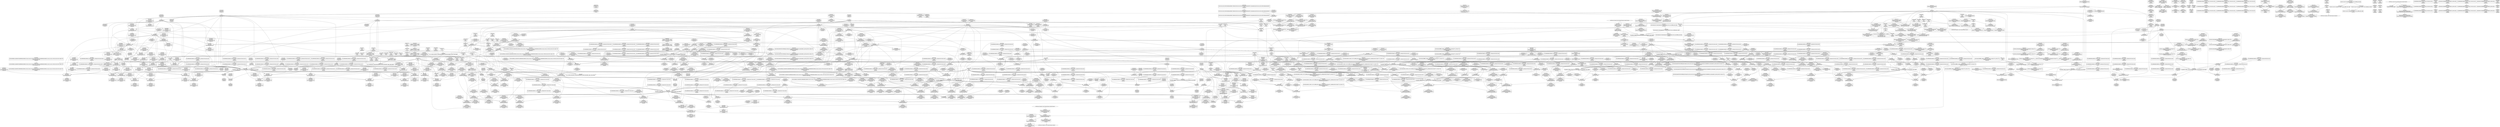 digraph {
	CE0x488d8f0 [shape=record,shape=Mrecord,label="{CE0x488d8f0|task_sid:tmp17|security/selinux/hooks.c,208|*SummSource*}"]
	CE0x48f0560 [shape=record,shape=Mrecord,label="{CE0x48f0560|rcu_read_unlock:tmp14|include/linux/rcupdate.h,933}"]
	CE0x490e1c0 [shape=record,shape=Mrecord,label="{CE0x490e1c0|i64*_getelementptr_inbounds_(_4_x_i64_,_4_x_i64_*___llvm_gcov_ctr133,_i64_0,_i64_0)|*Constant*|*SummSource*}"]
	CE0x488d280 [shape=record,shape=Mrecord,label="{CE0x488d280|rcu_read_unlock:call3|include/linux/rcupdate.h,933|*SummSink*}"]
	CE0x4873eb0 [shape=record,shape=Mrecord,label="{CE0x4873eb0|rcu_read_unlock:tmp21|include/linux/rcupdate.h,935|*SummSource*}"]
	CE0x486be20 [shape=record,shape=Mrecord,label="{CE0x486be20|_ret_%struct.task_struct*_%tmp4,_!dbg_!27714|./arch/x86/include/asm/current.h,14|*SummSink*}"]
	CE0x48607d0 [shape=record,shape=Mrecord,label="{CE0x48607d0|task_sid:task|Function::task_sid&Arg::task::}"]
	CE0x4886900 [shape=record,shape=Mrecord,label="{CE0x4886900|task_sid:tmp20|security/selinux/hooks.c,208}"]
	CE0x48ddbe0 [shape=record,shape=Mrecord,label="{CE0x48ddbe0|__preempt_count_sub:tmp4|./arch/x86/include/asm/preempt.h,77|*SummSink*}"]
	CE0x4916a80 [shape=record,shape=Mrecord,label="{CE0x4916a80|_call_void_lock_release(%struct.lockdep_map*_%map,_i32_1,_i64_ptrtoint_(i8*_blockaddress(_rcu_lock_release,_%__here)_to_i64))_#10,_!dbg_!27716|include/linux/rcupdate.h,423}"]
	"CONST[source:2(external),value:2(dynamic)][purpose:{subject}][SrcIdx:1]"
	CE0x48a4000 [shape=record,shape=Mrecord,label="{CE0x48a4000|__rcu_read_lock:tmp}"]
	CE0x49071d0 [shape=record,shape=Mrecord,label="{CE0x49071d0|GLOBAL:lock_acquire|*Constant*|*SummSink*}"]
	CE0x48f52d0 [shape=record,shape=Mrecord,label="{CE0x48f52d0|i64*_getelementptr_inbounds_(_4_x_i64_,_4_x_i64_*___llvm_gcov_ctr130,_i64_0,_i64_1)|*Constant*|*SummSink*}"]
	CE0x48900c0 [shape=record,shape=Mrecord,label="{CE0x48900c0|task_sid:tmp25|security/selinux/hooks.c,208|*SummSink*}"]
	CE0x49284c0 [shape=record,shape=Mrecord,label="{CE0x49284c0|rcu_lock_release:tmp3|*SummSink*}"]
	CE0x485cf30 [shape=record,shape=Mrecord,label="{CE0x485cf30|rcu_read_lock:tmp9|include/linux/rcupdate.h,882|*SummSink*}"]
	CE0x48aad10 [shape=record,shape=Mrecord,label="{CE0x48aad10|i64*_getelementptr_inbounds_(_13_x_i64_,_13_x_i64_*___llvm_gcov_ctr126,_i64_0,_i64_11)|*Constant*|*SummSink*}"]
	CE0x4941420 [shape=record,shape=Mrecord,label="{CE0x4941420|COLLAPSED:_GCMRE___llvm_gcov_ctr135_internal_global_4_x_i64_zeroinitializer:_elem_0:default:}"]
	CE0x4859e10 [shape=record,shape=Mrecord,label="{CE0x4859e10|rcu_read_unlock:call|include/linux/rcupdate.h,933|*SummSink*}"]
	CE0x48d4020 [shape=record,shape=Mrecord,label="{CE0x48d4020|rcu_read_lock:tmp16|include/linux/rcupdate.h,882|*SummSource*}"]
	CE0x48afb80 [shape=record,shape=Mrecord,label="{CE0x48afb80|task_sid:tmp12|security/selinux/hooks.c,208}"]
	CE0x48896c0 [shape=record,shape=Mrecord,label="{CE0x48896c0|i64*_getelementptr_inbounds_(_13_x_i64_,_13_x_i64_*___llvm_gcov_ctr126,_i64_0,_i64_0)|*Constant*}"]
	CE0x48b2320 [shape=record,shape=Mrecord,label="{CE0x48b2320|_ret_void,_!dbg_!27735|include/linux/rcupdate.h,938}"]
	CE0x491a130 [shape=record,shape=Mrecord,label="{CE0x491a130|rcu_lock_release:tmp2}"]
	CE0x4934b50 [shape=record,shape=Mrecord,label="{CE0x4934b50|__preempt_count_sub:tmp1|*SummSource*}"]
	CE0x485c7c0 [shape=record,shape=Mrecord,label="{CE0x485c7c0|i64_5|*Constant*}"]
	CE0x48b7590 [shape=record,shape=Mrecord,label="{CE0x48b7590|rcu_read_lock:tmp7|include/linux/rcupdate.h,882|*SummSink*}"]
	CE0x48aba60 [shape=record,shape=Mrecord,label="{CE0x48aba60|i32_0|*Constant*}"]
	CE0x48af640 [shape=record,shape=Mrecord,label="{CE0x48af640|i64_4|*Constant*|*SummSink*}"]
	CE0x48b6050 [shape=record,shape=Mrecord,label="{CE0x48b6050|rcu_read_lock:tmp8|include/linux/rcupdate.h,882|*SummSource*}"]
	CE0x4945f00 [shape=record,shape=Mrecord,label="{CE0x4945f00|__preempt_count_add:tmp7|./arch/x86/include/asm/preempt.h,73|*SummSource*}"]
	CE0x4875170 [shape=record,shape=Mrecord,label="{CE0x4875170|selinux_kernel_module_request:ad|security/selinux/hooks.c, 3561|*SummSource*}"]
	CE0x485d9d0 [shape=record,shape=Mrecord,label="{CE0x485d9d0|%struct.task_struct*_(%struct.task_struct**)*_asm_movq_%gs:$_1:P_,$0_,_r,im,_dirflag_,_fpsr_,_flags_}"]
	CE0x4886d90 [shape=record,shape=Mrecord,label="{CE0x4886d90|task_sid:tmp22|security/selinux/hooks.c,208}"]
	CE0x4945560 [shape=record,shape=Mrecord,label="{CE0x4945560|__preempt_count_add:tmp1|*SummSink*}"]
	CE0x4933b10 [shape=record,shape=Mrecord,label="{CE0x4933b10|_call_void_asm_sideeffect_,_memory_,_dirflag_,_fpsr_,_flags_()_#3,_!dbg_!27711,_!srcloc_!27714|include/linux/rcupdate.h,244}"]
	CE0x4865dc0 [shape=record,shape=Mrecord,label="{CE0x4865dc0|i64_6|*Constant*|*SummSink*}"]
	CE0x487fbf0 [shape=record,shape=Mrecord,label="{CE0x487fbf0|i8_8|*Constant*|*SummSink*}"]
	CE0x48a3970 [shape=record,shape=Mrecord,label="{CE0x48a3970|rcu_read_lock:do.end|*SummSink*}"]
	CE0x4885760 [shape=record,shape=Mrecord,label="{CE0x4885760|cred_sid:tmp2|*SummSource*}"]
	CE0x4930c50 [shape=record,shape=Mrecord,label="{CE0x4930c50|GLOBAL:__preempt_count|Global_var:__preempt_count|*SummSource*}"]
	CE0x49317c0 [shape=record,shape=Mrecord,label="{CE0x49317c0|i64*_getelementptr_inbounds_(_4_x_i64_,_4_x_i64_*___llvm_gcov_ctr135,_i64_0,_i64_0)|*Constant*}"]
	CE0x4939b00 [shape=record,shape=Mrecord,label="{CE0x4939b00|i64*_getelementptr_inbounds_(_4_x_i64_,_4_x_i64_*___llvm_gcov_ctr135,_i64_0,_i64_3)|*Constant*|*SummSource*}"]
	CE0x48c8f70 [shape=record,shape=Mrecord,label="{CE0x48c8f70|_call_void_lockdep_rcu_suspicious(i8*_getelementptr_inbounds_(_25_x_i8_,_25_x_i8_*_.str45,_i32_0,_i32_0),_i32_883,_i8*_getelementptr_inbounds_(_42_x_i8_,_42_x_i8_*_.str46,_i32_0,_i32_0))_#10,_!dbg_!27728|include/linux/rcupdate.h,882|*SummSink*}"]
	CE0x48b05d0 [shape=record,shape=Mrecord,label="{CE0x48b05d0|_ret_void,_!dbg_!27719|./arch/x86/include/asm/preempt.h,73}"]
	CE0x4879e50 [shape=record,shape=Mrecord,label="{CE0x4879e50|_ret_i32_%retval.0,_!dbg_!27728|security/selinux/avc.c,775}"]
	CE0x48a2d40 [shape=record,shape=Mrecord,label="{CE0x48a2d40|rcu_read_unlock:tmp5|include/linux/rcupdate.h,933|*SummSink*}"]
	CE0x4875350 [shape=record,shape=Mrecord,label="{CE0x4875350|selinux_kernel_module_request:call1|security/selinux/hooks.c,3563|*SummSink*}"]
	CE0x48c6e00 [shape=record,shape=Mrecord,label="{CE0x48c6e00|i64*_getelementptr_inbounds_(_11_x_i64_,_11_x_i64_*___llvm_gcov_ctr127,_i64_0,_i64_9)|*Constant*|*SummSource*}"]
	CE0x48ecbe0 [shape=record,shape=Mrecord,label="{CE0x48ecbe0|rcu_read_unlock:if.then|*SummSource*}"]
	CE0x488fe20 [shape=record,shape=Mrecord,label="{CE0x488fe20|task_sid:tmp25|security/selinux/hooks.c,208|*SummSource*}"]
	CE0x4890880 [shape=record,shape=Mrecord,label="{CE0x4890880|i64*_getelementptr_inbounds_(_13_x_i64_,_13_x_i64_*___llvm_gcov_ctr126,_i64_0,_i64_12)|*Constant*|*SummSource*}"]
	CE0x48fbe50 [shape=record,shape=Mrecord,label="{CE0x48fbe50|rcu_read_unlock:tmp18|include/linux/rcupdate.h,933|*SummSink*}"]
	CE0x4973450 [shape=record,shape=Mrecord,label="{CE0x4973450|_call_void_mcount()_#3|*SummSink*}"]
	CE0x48c6f60 [shape=record,shape=Mrecord,label="{CE0x48c6f60|i64*_getelementptr_inbounds_(_11_x_i64_,_11_x_i64_*___llvm_gcov_ctr127,_i64_0,_i64_9)|*Constant*|*SummSink*}"]
	CE0x48b7af0 [shape=record,shape=Mrecord,label="{CE0x48b7af0|cred_sid:security|security/selinux/hooks.c,196|*SummSink*}"]
	CE0x4928820 [shape=record,shape=Mrecord,label="{CE0x4928820|%struct.lockdep_map*_null|*Constant*|*SummSink*}"]
	CE0x493fa50 [shape=record,shape=Mrecord,label="{CE0x493fa50|_call_void_mcount()_#3|*SummSource*}"]
	CE0x4941600 [shape=record,shape=Mrecord,label="{CE0x4941600|__preempt_count_add:do.body|*SummSource*}"]
	CE0x4906f00 [shape=record,shape=Mrecord,label="{CE0x4906f00|GLOBAL:lock_acquire|*Constant*|*SummSource*}"]
	CE0x48a3a80 [shape=record,shape=Mrecord,label="{CE0x48a3a80|rcu_read_lock:bb}"]
	CE0x49170b0 [shape=record,shape=Mrecord,label="{CE0x49170b0|GLOBAL:lock_release|*Constant*|*SummSource*}"]
	CE0x4908330 [shape=record,shape=Mrecord,label="{CE0x4908330|rcu_lock_release:__here|*SummSink*}"]
	CE0x4918170 [shape=record,shape=Mrecord,label="{CE0x4918170|__rcu_read_unlock:tmp7|include/linux/rcupdate.h,245|*SummSink*}"]
	CE0x48606c0 [shape=record,shape=Mrecord,label="{CE0x48606c0|task_sid:entry|*SummSource*}"]
	CE0x490b180 [shape=record,shape=Mrecord,label="{CE0x490b180|i64*_getelementptr_inbounds_(_4_x_i64_,_4_x_i64_*___llvm_gcov_ctr129,_i64_0,_i64_1)|*Constant*}"]
	CE0x48b30d0 [shape=record,shape=Mrecord,label="{CE0x48b30d0|_call_void_mcount()_#3|*SummSink*}"]
	CE0x48cccc0 [shape=record,shape=Mrecord,label="{CE0x48cccc0|COLLAPSED:_GCMRE___llvm_gcov_ctr133_internal_global_4_x_i64_zeroinitializer:_elem_0:default:}"]
	CE0x48aeae0 [shape=record,shape=Mrecord,label="{CE0x48aeae0|task_sid:do.body5|*SummSink*}"]
	CE0x48a40e0 [shape=record,shape=Mrecord,label="{CE0x48a40e0|__rcu_read_lock:tmp|*SummSource*}"]
	CE0x4915c00 [shape=record,shape=Mrecord,label="{CE0x4915c00|i8*_undef|*Constant*}"]
	CE0x49460c0 [shape=record,shape=Mrecord,label="{CE0x49460c0|__preempt_count_add:tmp7|./arch/x86/include/asm/preempt.h,73|*SummSink*}"]
	CE0x487faa0 [shape=record,shape=Mrecord,label="{CE0x487faa0|i8_8|*Constant*|*SummSource*}"]
	CE0x486a440 [shape=record,shape=Mrecord,label="{CE0x486a440|task_sid:do.body}"]
	CE0x490b840 [shape=record,shape=Mrecord,label="{CE0x490b840|COLLAPSED:_GCMRE___llvm_gcov_ctr134_internal_global_4_x_i64_zeroinitializer:_elem_0:default:}"]
	CE0x4876d90 [shape=record,shape=Mrecord,label="{CE0x4876d90|task_sid:task|Function::task_sid&Arg::task::|*SummSink*}"]
	CE0x48e18c0 [shape=record,shape=Mrecord,label="{CE0x48e18c0|__preempt_count_sub:tmp2|*SummSink*}"]
	CE0x48a7760 [shape=record,shape=Mrecord,label="{CE0x48a7760|task_sid:call7|security/selinux/hooks.c,208|*SummSink*}"]
	CE0x49152a0 [shape=record,shape=Mrecord,label="{CE0x49152a0|__preempt_count_sub:tmp6|./arch/x86/include/asm/preempt.h,78|*SummSink*}"]
	CE0x488a760 [shape=record,shape=Mrecord,label="{CE0x488a760|task_sid:tmp6|security/selinux/hooks.c,208}"]
	CE0x48f1b20 [shape=record,shape=Mrecord,label="{CE0x48f1b20|i64*_getelementptr_inbounds_(_11_x_i64_,_11_x_i64_*___llvm_gcov_ctr132,_i64_0,_i64_0)|*Constant*|*SummSource*}"]
	CE0x4861360 [shape=record,shape=Mrecord,label="{CE0x4861360|task_sid:tmp23|security/selinux/hooks.c,208|*SummSource*}"]
	CE0x487bd70 [shape=record,shape=Mrecord,label="{CE0x487bd70|task_sid:tmp|*SummSink*}"]
	CE0x48548d0 [shape=record,shape=Mrecord,label="{CE0x48548d0|rcu_read_lock:land.lhs.true2|*SummSource*}"]
	CE0x48f1980 [shape=record,shape=Mrecord,label="{CE0x48f1980|rcu_read_unlock:do.body|*SummSink*}"]
	CE0x48ac2b0 [shape=record,shape=Mrecord,label="{CE0x48ac2b0|i8*_getelementptr_inbounds_(_41_x_i8_,_41_x_i8_*_.str44,_i32_0,_i32_0)|*Constant*}"]
	CE0x48f77c0 [shape=record,shape=Mrecord,label="{CE0x48f77c0|GLOBAL:rcu_read_unlock.__warned|Global_var:rcu_read_unlock.__warned}"]
	CE0x4879910 [shape=record,shape=Mrecord,label="{CE0x4879910|avc_has_perm:tclass|Function::avc_has_perm&Arg::tclass::|*SummSink*}"]
	CE0x4940b80 [shape=record,shape=Mrecord,label="{CE0x4940b80|_ret_void,_!dbg_!27720|./arch/x86/include/asm/preempt.h,78|*SummSource*}"]
	CE0x4883b60 [shape=record,shape=Mrecord,label="{CE0x4883b60|rcu_read_unlock:tmp2}"]
	CE0x488d9f0 [shape=record,shape=Mrecord,label="{CE0x488d9f0|i64*_getelementptr_inbounds_(_13_x_i64_,_13_x_i64_*___llvm_gcov_ctr126,_i64_0,_i64_8)|*Constant*|*SummSource*}"]
	CE0x4882ba0 [shape=record,shape=Mrecord,label="{CE0x4882ba0|task_sid:land.lhs.true|*SummSource*}"]
	CE0x48b2750 [shape=record,shape=Mrecord,label="{CE0x48b2750|rcu_read_lock:land.lhs.true}"]
	CE0x48b1660 [shape=record,shape=Mrecord,label="{CE0x48b1660|COLLAPSED:_GCMRE___llvm_gcov_ctr98_internal_global_2_x_i64_zeroinitializer:_elem_0:default:}"]
	CE0x485b850 [shape=record,shape=Mrecord,label="{CE0x485b850|get_current:tmp2|*SummSink*}"]
	CE0x48d2b20 [shape=record,shape=Mrecord,label="{CE0x48d2b20|i64*_getelementptr_inbounds_(_11_x_i64_,_11_x_i64_*___llvm_gcov_ctr132,_i64_0,_i64_8)|*Constant*|*SummSink*}"]
	CE0x48f69f0 [shape=record,shape=Mrecord,label="{CE0x48f69f0|rcu_read_unlock:tmp7|include/linux/rcupdate.h,933|*SummSink*}"]
	CE0x487dbb0 [shape=record,shape=Mrecord,label="{CE0x487dbb0|avc_has_perm:entry}"]
	CE0x4931dc0 [shape=record,shape=Mrecord,label="{CE0x4931dc0|_call_void_asm_addl_$1,_%gs:$0_,_*m,ri,*m,_dirflag_,_fpsr_,_flags_(i32*___preempt_count,_i32_%sub,_i32*___preempt_count)_#3,_!dbg_!27717,_!srcloc_!27718|./arch/x86/include/asm/preempt.h,77|*SummSource*}"]
	CE0x486c080 [shape=record,shape=Mrecord,label="{CE0x486c080|avc_has_perm:entry|*SummSink*}"]
	CE0x4862590 [shape=record,shape=Mrecord,label="{CE0x4862590|rcu_read_lock:tmp1|*SummSink*}"]
	CE0x48b9080 [shape=record,shape=Mrecord,label="{CE0x48b9080|rcu_read_unlock:if.end}"]
	CE0x485a3d0 [shape=record,shape=Mrecord,label="{CE0x485a3d0|GLOBAL:__preempt_count_add|*Constant*|*SummSink*}"]
	CE0x491d030 [shape=record,shape=Mrecord,label="{CE0x491d030|i64*_getelementptr_inbounds_(_4_x_i64_,_4_x_i64_*___llvm_gcov_ctr134,_i64_0,_i64_2)|*Constant*|*SummSink*}"]
	CE0x48692b0 [shape=record,shape=Mrecord,label="{CE0x48692b0|selinux_kernel_module_request:kmod_name2|security/selinux/hooks.c,3566|*SummSource*}"]
	CE0x48ec4f0 [shape=record,shape=Mrecord,label="{CE0x48ec4f0|i64*_getelementptr_inbounds_(_4_x_i64_,_4_x_i64_*___llvm_gcov_ctr130,_i64_0,_i64_2)|*Constant*|*SummSink*}"]
	CE0x48af6e0 [shape=record,shape=Mrecord,label="{CE0x48af6e0|task_sid:tmp10|security/selinux/hooks.c,208}"]
	CE0x48b7160 [shape=record,shape=Mrecord,label="{CE0x48b7160|rcu_lock_acquire:tmp4|include/linux/rcupdate.h,418|*SummSink*}"]
	CE0x4889050 [shape=record,shape=Mrecord,label="{CE0x4889050|task_sid:tmp2|*SummSink*}"]
	CE0x48fbb20 [shape=record,shape=Mrecord,label="{CE0x48fbb20|rcu_read_unlock:tmp18|include/linux/rcupdate.h,933}"]
	CE0x4884690 [shape=record,shape=Mrecord,label="{CE0x4884690|_ret_void,_!dbg_!27717|include/linux/rcupdate.h,240}"]
	CE0x4873d40 [shape=record,shape=Mrecord,label="{CE0x4873d40|i64*_getelementptr_inbounds_(_11_x_i64_,_11_x_i64_*___llvm_gcov_ctr132,_i64_0,_i64_10)|*Constant*}"]
	CE0x4915870 [shape=record,shape=Mrecord,label="{CE0x4915870|rcu_lock_release:tmp7}"]
	CE0x4876e60 [shape=record,shape=Mrecord,label="{CE0x4876e60|_ret_i32_%call7,_!dbg_!27749|security/selinux/hooks.c,210}"]
	CE0x492a3e0 [shape=record,shape=Mrecord,label="{CE0x492a3e0|i64*_getelementptr_inbounds_(_4_x_i64_,_4_x_i64_*___llvm_gcov_ctr134,_i64_0,_i64_1)|*Constant*}"]
	CE0x487e0c0 [shape=record,shape=Mrecord,label="{CE0x487e0c0|GLOBAL:get_current|*Constant*|*SummSource*}"]
	CE0x487d430 [shape=record,shape=Mrecord,label="{CE0x487d430|selinux_kernel_module_request:call3|security/selinux/hooks.c,3568}"]
	CE0x485fec0 [shape=record,shape=Mrecord,label="{CE0x485fec0|GLOBAL:rcu_read_lock|*Constant*|*SummSource*}"]
	CE0x48c85b0 [shape=record,shape=Mrecord,label="{CE0x48c85b0|rcu_read_lock:tmp18|include/linux/rcupdate.h,882|*SummSink*}"]
	CE0x4904f90 [shape=record,shape=Mrecord,label="{CE0x4904f90|_call_void___rcu_read_unlock()_#10,_!dbg_!27734|include/linux/rcupdate.h,937|*SummSink*}"]
	CE0x48c9d90 [shape=record,shape=Mrecord,label="{CE0x48c9d90|rcu_read_lock:tmp22|include/linux/rcupdate.h,884|*SummSource*}"]
	CE0x48f14e0 [shape=record,shape=Mrecord,label="{CE0x48f14e0|GLOBAL:__llvm_gcov_ctr132|Global_var:__llvm_gcov_ctr132}"]
	CE0x48eb270 [shape=record,shape=Mrecord,label="{CE0x48eb270|rcu_read_unlock:tmp1}"]
	CE0x48ce230 [shape=record,shape=Mrecord,label="{CE0x48ce230|rcu_read_unlock:tmp6|include/linux/rcupdate.h,933|*SummSink*}"]
	CE0x49090b0 [shape=record,shape=Mrecord,label="{CE0x49090b0|i64*_getelementptr_inbounds_(_4_x_i64_,_4_x_i64_*___llvm_gcov_ctr133,_i64_0,_i64_2)|*Constant*}"]
	CE0x48a2200 [shape=record,shape=Mrecord,label="{CE0x48a2200|rcu_lock_acquire:entry}"]
	CE0x48afe40 [shape=record,shape=Mrecord,label="{CE0x48afe40|_call_void_mcount()_#3|*SummSink*}"]
	CE0x490b900 [shape=record,shape=Mrecord,label="{CE0x490b900|i64*_getelementptr_inbounds_(_4_x_i64_,_4_x_i64_*___llvm_gcov_ctr134,_i64_0,_i64_1)|*Constant*|*SummSource*}"]
	CE0x48d2770 [shape=record,shape=Mrecord,label="{CE0x48d2770|i64_7|*Constant*}"]
	CE0x49060f0 [shape=record,shape=Mrecord,label="{CE0x49060f0|__rcu_read_lock:do.body|*SummSink*}"]
	CE0x485b020 [shape=record,shape=Mrecord,label="{CE0x485b020|task_sid:tmp15|security/selinux/hooks.c,208|*SummSource*}"]
	CE0x490fab0 [shape=record,shape=Mrecord,label="{CE0x490fab0|i64*_getelementptr_inbounds_(_4_x_i64_,_4_x_i64_*___llvm_gcov_ctr135,_i64_0,_i64_1)|*Constant*|*SummSink*}"]
	CE0x4932000 [shape=record,shape=Mrecord,label="{CE0x4932000|GLOBAL:__preempt_count|Global_var:__preempt_count}"]
	CE0x48a06d0 [shape=record,shape=Mrecord,label="{CE0x48a06d0|task_sid:tmp13|security/selinux/hooks.c,208|*SummSink*}"]
	CE0x48b4d90 [shape=record,shape=Mrecord,label="{CE0x48b4d90|i64*_getelementptr_inbounds_(_4_x_i64_,_4_x_i64_*___llvm_gcov_ctr128,_i64_0,_i64_3)|*Constant*}"]
	CE0x4874a90 [shape=record,shape=Mrecord,label="{CE0x4874a90|GLOBAL:__llvm_gcov_ctr126|Global_var:__llvm_gcov_ctr126}"]
	CE0x4890520 [shape=record,shape=Mrecord,label="{CE0x4890520|i64*_getelementptr_inbounds_(_13_x_i64_,_13_x_i64_*___llvm_gcov_ctr126,_i64_0,_i64_12)|*Constant*}"]
	CE0x48c6000 [shape=record,shape=Mrecord,label="{CE0x48c6000|i8*_getelementptr_inbounds_(_25_x_i8_,_25_x_i8_*_.str45,_i32_0,_i32_0)|*Constant*|*SummSink*}"]
	CE0x492af00 [shape=record,shape=Mrecord,label="{CE0x492af00|rcu_lock_acquire:tmp}"]
	CE0x490c240 [shape=record,shape=Mrecord,label="{CE0x490c240|i64*_getelementptr_inbounds_(_4_x_i64_,_4_x_i64_*___llvm_gcov_ctr133,_i64_0,_i64_2)|*Constant*|*SummSink*}"]
	CE0x486a370 [shape=record,shape=Mrecord,label="{CE0x486a370|task_sid:if.then|*SummSink*}"]
	CE0x490b7d0 [shape=record,shape=Mrecord,label="{CE0x490b7d0|__rcu_read_unlock:tmp}"]
	CE0x49400a0 [shape=record,shape=Mrecord,label="{CE0x49400a0|__preempt_count_add:tmp3|*SummSource*}"]
	CE0x48e1850 [shape=record,shape=Mrecord,label="{CE0x48e1850|__preempt_count_sub:tmp2|*SummSource*}"]
	CE0x48b1a20 [shape=record,shape=Mrecord,label="{CE0x48b1a20|_call_void_rcu_read_unlock()_#10,_!dbg_!27748|security/selinux/hooks.c,209|*SummSource*}"]
	CE0x4861d20 [shape=record,shape=Mrecord,label="{CE0x4861d20|_ret_i32_%tmp6,_!dbg_!27716|security/selinux/hooks.c,197|*SummSink*}"]
	CE0x48b2050 [shape=record,shape=Mrecord,label="{CE0x48b2050|rcu_read_unlock:entry|*SummSource*}"]
	CE0x48b4520 [shape=record,shape=Mrecord,label="{CE0x48b4520|rcu_read_lock:tmp4|include/linux/rcupdate.h,882|*SummSource*}"]
	CE0x48a3c90 [shape=record,shape=Mrecord,label="{CE0x48a3c90|rcu_read_lock:bb|*SummSink*}"]
	CE0x48c8950 [shape=record,shape=Mrecord,label="{CE0x48c8950|_call_void_lockdep_rcu_suspicious(i8*_getelementptr_inbounds_(_25_x_i8_,_25_x_i8_*_.str45,_i32_0,_i32_0),_i32_883,_i8*_getelementptr_inbounds_(_42_x_i8_,_42_x_i8_*_.str46,_i32_0,_i32_0))_#10,_!dbg_!27728|include/linux/rcupdate.h,882}"]
	CE0x48730a0 [shape=record,shape=Mrecord,label="{CE0x48730a0|rcu_read_unlock:tmp19|include/linux/rcupdate.h,933}"]
	CE0x4873760 [shape=record,shape=Mrecord,label="{CE0x4873760|rcu_read_unlock:tmp20|include/linux/rcupdate.h,933|*SummSink*}"]
	CE0x48eff20 [shape=record,shape=Mrecord,label="{CE0x48eff20|rcu_lock_acquire:tmp3|*SummSink*}"]
	CE0x48f7010 [shape=record,shape=Mrecord,label="{CE0x48f7010|rcu_read_unlock:tmp10|include/linux/rcupdate.h,933}"]
	CE0x4940730 [shape=record,shape=Mrecord,label="{CE0x4940730|_ret_void,_!dbg_!27720|./arch/x86/include/asm/preempt.h,78}"]
	CE0x486fd70 [shape=record,shape=Mrecord,label="{CE0x486fd70|task_sid:tmp1}"]
	CE0x48c8ad0 [shape=record,shape=Mrecord,label="{CE0x48c8ad0|_call_void_lockdep_rcu_suspicious(i8*_getelementptr_inbounds_(_25_x_i8_,_25_x_i8_*_.str45,_i32_0,_i32_0),_i32_883,_i8*_getelementptr_inbounds_(_42_x_i8_,_42_x_i8_*_.str46,_i32_0,_i32_0))_#10,_!dbg_!27728|include/linux/rcupdate.h,882|*SummSource*}"]
	CE0x48845b0 [shape=record,shape=Mrecord,label="{CE0x48845b0|_call_void_rcu_lock_acquire(%struct.lockdep_map*_rcu_lock_map)_#10,_!dbg_!27711|include/linux/rcupdate.h,881}"]
	CE0x48b8dc0 [shape=record,shape=Mrecord,label="{CE0x48b8dc0|rcu_read_unlock:tmp3}"]
	CE0x4908200 [shape=record,shape=Mrecord,label="{CE0x4908200|rcu_lock_release:__here|*SummSource*}"]
	CE0x48654b0 [shape=record,shape=Mrecord,label="{CE0x48654b0|_call_void_mcount()_#3|*SummSource*}"]
	CE0x488fc40 [shape=record,shape=Mrecord,label="{CE0x488fc40|i8*_getelementptr_inbounds_(_44_x_i8_,_44_x_i8_*_.str47,_i32_0,_i32_0)|*Constant*|*SummSource*}"]
	CE0x48b5fa0 [shape=record,shape=Mrecord,label="{CE0x48b5fa0|0:_i32,_4:_i32,_8:_i32,_12:_i32,_:_CMRE_4,8_|*MultipleSource*|security/selinux/hooks.c,196|*LoadInst*|security/selinux/hooks.c,196|security/selinux/hooks.c,197}"]
	CE0x4861170 [shape=record,shape=Mrecord,label="{CE0x4861170|task_sid:tmp22|security/selinux/hooks.c,208|*SummSource*}"]
	CE0x492a4f0 [shape=record,shape=Mrecord,label="{CE0x492a4f0|i64*_getelementptr_inbounds_(_4_x_i64_,_4_x_i64_*___llvm_gcov_ctr128,_i64_0,_i64_0)|*Constant*}"]
	CE0x485c2d0 [shape=record,shape=Mrecord,label="{CE0x485c2d0|task_sid:tmp8|security/selinux/hooks.c,208|*SummSource*}"]
	CE0x4925490 [shape=record,shape=Mrecord,label="{CE0x4925490|_ret_void,_!dbg_!27720|./arch/x86/include/asm/preempt.h,78|*SummSink*}"]
	CE0x4868880 [shape=record,shape=Mrecord,label="{CE0x4868880|i64*_getelementptr_inbounds_(_2_x_i64_,_2_x_i64_*___llvm_gcov_ctr278,_i64_0,_i64_0)|*Constant*}"]
	CE0x4883260 [shape=record,shape=Mrecord,label="{CE0x4883260|i64*_getelementptr_inbounds_(_2_x_i64_,_2_x_i64_*___llvm_gcov_ctr98,_i64_0,_i64_0)|*Constant*|*SummSink*}"]
	CE0x48fc580 [shape=record,shape=Mrecord,label="{CE0x48fc580|__rcu_read_lock:tmp5|include/linux/rcupdate.h,239}"]
	CE0x48c6420 [shape=record,shape=Mrecord,label="{CE0x48c6420|GLOBAL:lockdep_rcu_suspicious|*Constant*}"]
	CE0x48653f0 [shape=record,shape=Mrecord,label="{CE0x48653f0|selinux_kernel_module_request:tmp3|*SummSink*}"]
	CE0x4857020 [shape=record,shape=Mrecord,label="{CE0x4857020|task_sid:tmp19|security/selinux/hooks.c,208|*SummSource*}"]
	CE0x4872940 [shape=record,shape=Mrecord,label="{CE0x4872940|i64*_getelementptr_inbounds_(_11_x_i64_,_11_x_i64_*___llvm_gcov_ctr132,_i64_0,_i64_9)|*Constant*}"]
	CE0x4929260 [shape=record,shape=Mrecord,label="{CE0x4929260|i64*_getelementptr_inbounds_(_4_x_i64_,_4_x_i64_*___llvm_gcov_ctr130,_i64_0,_i64_3)|*Constant*|*SummSink*}"]
	CE0x49080f0 [shape=record,shape=Mrecord,label="{CE0x49080f0|rcu_lock_release:__here}"]
	CE0x491a210 [shape=record,shape=Mrecord,label="{CE0x491a210|rcu_lock_release:tmp2|*SummSink*}"]
	CE0x485e0c0 [shape=record,shape=Mrecord,label="{CE0x485e0c0|_ret_i32_%retval.0,_!dbg_!27728|security/selinux/avc.c,775|*SummSource*}"]
	CE0x4890a60 [shape=record,shape=Mrecord,label="{CE0x4890a60|task_sid:tmp26|security/selinux/hooks.c,208|*SummSink*}"]
	CE0x4940920 [shape=record,shape=Mrecord,label="{CE0x4940920|__preempt_count_sub:val|Function::__preempt_count_sub&Arg::val::|*SummSink*}"]
	CE0x48d3100 [shape=record,shape=Mrecord,label="{CE0x48d3100|rcu_read_lock:tmp13|include/linux/rcupdate.h,882}"]
	CE0x4871d80 [shape=record,shape=Mrecord,label="{CE0x4871d80|GLOBAL:rcu_lock_release|*Constant*|*SummSink*}"]
	CE0x4905be0 [shape=record,shape=Mrecord,label="{CE0x4905be0|_ret_void,_!dbg_!27717|include/linux/rcupdate.h,245|*SummSource*}"]
	CE0x490a490 [shape=record,shape=Mrecord,label="{CE0x490a490|__rcu_read_unlock:do.body|*SummSink*}"]
	CE0x485c1a0 [shape=record,shape=Mrecord,label="{CE0x485c1a0|GLOBAL:current_task|Global_var:current_task}"]
	CE0x485bf00 [shape=record,shape=Mrecord,label="{CE0x485bf00|task_sid:tobool|security/selinux/hooks.c,208}"]
	CE0x48a1bf0 [shape=record,shape=Mrecord,label="{CE0x48a1bf0|task_sid:real_cred|security/selinux/hooks.c,208|*SummSink*}"]
	CE0x492acc0 [shape=record,shape=Mrecord,label="{CE0x492acc0|__rcu_read_unlock:tmp3|*SummSink*}"]
	CE0x4887ec0 [shape=record,shape=Mrecord,label="{CE0x4887ec0|GLOBAL:current_task|Global_var:current_task|*SummSource*}"]
	CE0x48b9c30 [shape=record,shape=Mrecord,label="{CE0x48b9c30|rcu_lock_acquire:entry|*SummSource*}"]
	CE0x4887310 [shape=record,shape=Mrecord,label="{CE0x4887310|task_sid:tmp13|security/selinux/hooks.c,208}"]
	CE0x48b4c20 [shape=record,shape=Mrecord,label="{CE0x48b4c20|_call_void_asm_sideeffect_,_memory_,_dirflag_,_fpsr_,_flags_()_#3,_!dbg_!27714,_!srcloc_!27715|include/linux/rcupdate.h,239|*SummSink*}"]
	CE0x486a600 [shape=record,shape=Mrecord,label="{CE0x486a600|selinux_kernel_module_request:tmp|*SummSink*}"]
	CE0x48f39a0 [shape=record,shape=Mrecord,label="{CE0x48f39a0|rcu_read_unlock:tmp11|include/linux/rcupdate.h,933|*SummSink*}"]
	CE0x49294a0 [shape=record,shape=Mrecord,label="{CE0x49294a0|rcu_lock_acquire:tmp6|*SummSource*}"]
	CE0x48ad490 [shape=record,shape=Mrecord,label="{CE0x48ad490|i64_3|*Constant*|*SummSink*}"]
	CE0x48b0c30 [shape=record,shape=Mrecord,label="{CE0x48b0c30|rcu_read_unlock:tmp8|include/linux/rcupdate.h,933|*SummSink*}"]
	CE0x490d870 [shape=record,shape=Mrecord,label="{CE0x490d870|i8*_undef|*Constant*|*SummSink*}"]
	CE0x49418e0 [shape=record,shape=Mrecord,label="{CE0x49418e0|_call_void_mcount()_#3}"]
	CE0x48a5080 [shape=record,shape=Mrecord,label="{CE0x48a5080|_ret_void,_!dbg_!27735|include/linux/rcupdate.h,884|*SummSink*}"]
	CE0x4905b20 [shape=record,shape=Mrecord,label="{CE0x4905b20|_ret_void,_!dbg_!27717|include/linux/rcupdate.h,245}"]
	CE0x4915a90 [shape=record,shape=Mrecord,label="{CE0x4915a90|rcu_lock_release:tmp7|*SummSource*}"]
	CE0x490a370 [shape=record,shape=Mrecord,label="{CE0x490a370|__rcu_read_unlock:do.body}"]
	CE0x4941320 [shape=record,shape=Mrecord,label="{CE0x4941320|__preempt_count_add:tmp}"]
	CE0x4889950 [shape=record,shape=Mrecord,label="{CE0x4889950|i64*_getelementptr_inbounds_(_13_x_i64_,_13_x_i64_*___llvm_gcov_ctr126,_i64_0,_i64_0)|*Constant*|*SummSink*}"]
	CE0x4890980 [shape=record,shape=Mrecord,label="{CE0x4890980|i64*_getelementptr_inbounds_(_13_x_i64_,_13_x_i64_*___llvm_gcov_ctr126,_i64_0,_i64_12)|*Constant*|*SummSink*}"]
	CE0x4929b20 [shape=record,shape=Mrecord,label="{CE0x4929b20|__rcu_read_unlock:tmp2|*SummSource*}"]
	CE0x489f780 [shape=record,shape=Mrecord,label="{CE0x489f780|rcu_lock_acquire:map|Function::rcu_lock_acquire&Arg::map::|*SummSink*}"]
	CE0x48b5a10 [shape=record,shape=Mrecord,label="{CE0x48b5a10|rcu_read_lock:tmp6|include/linux/rcupdate.h,882|*SummSink*}"]
	CE0x4871510 [shape=record,shape=Mrecord,label="{CE0x4871510|_call_void_rcu_lock_release(%struct.lockdep_map*_rcu_lock_map)_#10,_!dbg_!27733|include/linux/rcupdate.h,935|*SummSink*}"]
	CE0x4912dc0 [shape=record,shape=Mrecord,label="{CE0x4912dc0|GLOBAL:__preempt_count_sub|*Constant*}"]
	CE0x48adcf0 [shape=record,shape=Mrecord,label="{CE0x48adcf0|i64_7|*Constant*|*SummSource*}"]
	CE0x4940eb0 [shape=record,shape=Mrecord,label="{CE0x4940eb0|i64*_getelementptr_inbounds_(_4_x_i64_,_4_x_i64_*___llvm_gcov_ctr129,_i64_0,_i64_0)|*Constant*|*SummSource*}"]
	CE0x4934a80 [shape=record,shape=Mrecord,label="{CE0x4934a80|i64*_getelementptr_inbounds_(_4_x_i64_,_4_x_i64_*___llvm_gcov_ctr129,_i64_0,_i64_0)|*Constant*}"]
	CE0x4919e60 [shape=record,shape=Mrecord,label="{CE0x4919e60|__rcu_read_unlock:tmp4|include/linux/rcupdate.h,244}"]
	CE0x485c0c0 [shape=record,shape=Mrecord,label="{CE0x485c0c0|%struct.task_struct*_(%struct.task_struct**)*_asm_movq_%gs:$_1:P_,$0_,_r,im,_dirflag_,_fpsr_,_flags_|*SummSink*}"]
	CE0x491da20 [shape=record,shape=Mrecord,label="{CE0x491da20|__rcu_read_unlock:tmp6|include/linux/rcupdate.h,245|*SummSource*}"]
	CE0x48f46a0 [shape=record,shape=Mrecord,label="{CE0x48f46a0|rcu_read_unlock:tmp12|include/linux/rcupdate.h,933|*SummSink*}"]
	CE0x48ce5c0 [shape=record,shape=Mrecord,label="{CE0x48ce5c0|GLOBAL:rcu_lock_map|Global_var:rcu_lock_map|*SummSink*}"]
	CE0x48ca4c0 [shape=record,shape=Mrecord,label="{CE0x48ca4c0|cred_sid:bb}"]
	CE0x48d3850 [shape=record,shape=Mrecord,label="{CE0x48d3850|rcu_read_lock:tmp14|include/linux/rcupdate.h,882|*SummSink*}"]
	CE0x48b9880 [shape=record,shape=Mrecord,label="{CE0x48b9880|task_sid:do.end6|*SummSource*}"]
	CE0x48aa110 [shape=record,shape=Mrecord,label="{CE0x48aa110|task_sid:tmp23|security/selinux/hooks.c,208}"]
	CE0x48f1370 [shape=record,shape=Mrecord,label="{CE0x48f1370|rcu_read_unlock:tmp5|include/linux/rcupdate.h,933}"]
	CE0x4886ac0 [shape=record,shape=Mrecord,label="{CE0x4886ac0|task_sid:tmp20|security/selinux/hooks.c,208|*SummSource*}"]
	CE0x48ed400 [shape=record,shape=Mrecord,label="{CE0x48ed400|i64*_getelementptr_inbounds_(_11_x_i64_,_11_x_i64_*___llvm_gcov_ctr132,_i64_0,_i64_1)|*Constant*|*SummSink*}"]
	CE0x48eadd0 [shape=record,shape=Mrecord,label="{CE0x48eadd0|GLOBAL:__preempt_count_add|*Constant*}"]
	CE0x48a4c90 [shape=record,shape=Mrecord,label="{CE0x48a4c90|task_sid:tmp6|security/selinux/hooks.c,208|*SummSink*}"]
	CE0x48849f0 [shape=record,shape=Mrecord,label="{CE0x48849f0|i32_1|*Constant*}"]
	CE0x4929510 [shape=record,shape=Mrecord,label="{CE0x4929510|rcu_lock_acquire:tmp6|*SummSink*}"]
	CE0x4904b40 [shape=record,shape=Mrecord,label="{CE0x4904b40|_ret_void,_!dbg_!27717|include/linux/rcupdate.h,424|*SummSource*}"]
	CE0x4860bb0 [shape=record,shape=Mrecord,label="{CE0x4860bb0|i32_1|*Constant*|*SummSource*}"]
	CE0x4873230 [shape=record,shape=Mrecord,label="{CE0x4873230|rcu_read_unlock:tmp19|include/linux/rcupdate.h,933|*SummSink*}"]
	CE0x49417d0 [shape=record,shape=Mrecord,label="{CE0x49417d0|__preempt_count_add:tmp3|*SummSink*}"]
	CE0x4916570 [shape=record,shape=Mrecord,label="{CE0x4916570|rcu_lock_release:tmp5|include/linux/rcupdate.h,423|*SummSource*}"]
	CE0x4884e00 [shape=record,shape=Mrecord,label="{CE0x4884e00|rcu_read_lock:tmp}"]
	CE0x485d280 [shape=record,shape=Mrecord,label="{CE0x485d280|rcu_read_lock:tmp10|include/linux/rcupdate.h,882|*SummSource*}"]
	CE0x486cab0 [shape=record,shape=Mrecord,label="{CE0x486cab0|avc_has_perm:tsid|Function::avc_has_perm&Arg::tsid::}"]
	CE0x48f3210 [shape=record,shape=Mrecord,label="{CE0x48f3210|i64*_getelementptr_inbounds_(_4_x_i64_,_4_x_i64_*___llvm_gcov_ctr128,_i64_0,_i64_1)|*Constant*|*SummSource*}"]
	CE0x4888f70 [shape=record,shape=Mrecord,label="{CE0x4888f70|task_sid:tmp2}"]
	CE0x487a0e0 [shape=record,shape=Mrecord,label="{CE0x487a0e0|task_sid:tmp9|security/selinux/hooks.c,208|*SummSource*}"]
	CE0x48f6300 [shape=record,shape=Mrecord,label="{CE0x48f6300|rcu_read_unlock:land.lhs.true2|*SummSource*}"]
	CE0x490e440 [shape=record,shape=Mrecord,label="{CE0x490e440|rcu_lock_release:tmp|*SummSink*}"]
	CE0x490e5b0 [shape=record,shape=Mrecord,label="{CE0x490e5b0|rcu_lock_release:tmp1|*SummSource*}"]
	CE0x485b7e0 [shape=record,shape=Mrecord,label="{CE0x485b7e0|get_current:tmp2|*SummSource*}"]
	CE0x490e8c0 [shape=record,shape=Mrecord,label="{CE0x490e8c0|i64*_getelementptr_inbounds_(_4_x_i64_,_4_x_i64_*___llvm_gcov_ctr130,_i64_0,_i64_0)|*Constant*}"]
	CE0x48f7cc0 [shape=record,shape=Mrecord,label="{CE0x48f7cc0|i64*_getelementptr_inbounds_(_4_x_i64_,_4_x_i64_*___llvm_gcov_ctr128,_i64_0,_i64_2)|*Constant*}"]
	CE0x4973350 [shape=record,shape=Mrecord,label="{CE0x4973350|_call_void_mcount()_#3|*SummSource*}"]
	CE0x4927a50 [shape=record,shape=Mrecord,label="{CE0x4927a50|i32_0|*Constant*}"]
	CE0x486d460 [shape=record,shape=Mrecord,label="{CE0x486d460|_call_void_mcount()_#3|*SummSink*}"]
	CE0x486d500 [shape=record,shape=Mrecord,label="{CE0x486d500|get_current:tmp4|./arch/x86/include/asm/current.h,14}"]
	CE0x48a7bd0 [shape=record,shape=Mrecord,label="{CE0x48a7bd0|GLOBAL:cred_sid|*Constant*|*SummSink*}"]
	CE0x487d8a0 [shape=record,shape=Mrecord,label="{CE0x487d8a0|i32_(i32,_i32,_i16,_i32,_%struct.common_audit_data*)*_bitcast_(i32_(i32,_i32,_i16,_i32,_%struct.common_audit_data.495*)*_avc_has_perm_to_i32_(i32,_i32,_i16,_i32,_%struct.common_audit_data*)*)|*Constant*|*SummSource*}"]
	CE0x4932440 [shape=record,shape=Mrecord,label="{CE0x4932440|__preempt_count_add:tmp6|./arch/x86/include/asm/preempt.h,73}"]
	CE0x48d2100 [shape=record,shape=Mrecord,label="{CE0x48d2100|rcu_read_lock:call3|include/linux/rcupdate.h,882|*SummSource*}"]
	CE0x4905420 [shape=record,shape=Mrecord,label="{CE0x4905420|GLOBAL:__rcu_read_unlock|*Constant*|*SummSource*}"]
	CE0x48864d0 [shape=record,shape=Mrecord,label="{CE0x48864d0|i64*_getelementptr_inbounds_(_13_x_i64_,_13_x_i64_*___llvm_gcov_ctr126,_i64_0,_i64_9)|*Constant*|*SummSink*}"]
	CE0x48ecf60 [shape=record,shape=Mrecord,label="{CE0x48ecf60|__preempt_count_add:entry|*SummSink*}"]
	CE0x488a410 [shape=record,shape=Mrecord,label="{CE0x488a410|rcu_read_unlock:tmp8|include/linux/rcupdate.h,933}"]
	CE0x48e1b80 [shape=record,shape=Mrecord,label="{CE0x48e1b80|i64*_getelementptr_inbounds_(_4_x_i64_,_4_x_i64_*___llvm_gcov_ctr129,_i64_0,_i64_3)|*Constant*|*SummSink*}"]
	CE0x4879d50 [shape=record,shape=Mrecord,label="{CE0x4879d50|avc_has_perm:requested|Function::avc_has_perm&Arg::requested::|*SummSink*}"]
	CE0x48adc80 [shape=record,shape=Mrecord,label="{CE0x48adc80|i64_7|*Constant*}"]
	CE0x48f4f00 [shape=record,shape=Mrecord,label="{CE0x48f4f00|_call_void_asm_addl_$1,_%gs:$0_,_*m,ri,*m,_dirflag_,_fpsr_,_flags_(i32*___preempt_count,_i32_%val,_i32*___preempt_count)_#3,_!dbg_!27714,_!srcloc_!27717|./arch/x86/include/asm/preempt.h,72}"]
	CE0x486f750 [shape=record,shape=Mrecord,label="{CE0x486f750|task_sid:if.end|*SummSource*}"]
	CE0x4939cd0 [shape=record,shape=Mrecord,label="{CE0x4939cd0|i64*_getelementptr_inbounds_(_4_x_i64_,_4_x_i64_*___llvm_gcov_ctr135,_i64_0,_i64_3)|*Constant*|*SummSink*}"]
	CE0x48618d0 [shape=record,shape=Mrecord,label="{CE0x48618d0|cred_sid:cred|Function::cred_sid&Arg::cred::|*SummSource*}"]
	CE0x48ab8f0 [shape=record,shape=Mrecord,label="{CE0x48ab8f0|task_sid:tmp4|*LoadInst*|security/selinux/hooks.c,208}"]
	CE0x48a8f30 [shape=record,shape=Mrecord,label="{CE0x48a8f30|rcu_read_unlock:tmp1|*SummSource*}"]
	CE0x48b28b0 [shape=record,shape=Mrecord,label="{CE0x48b28b0|rcu_read_lock:land.lhs.true|*SummSource*}"]
	CE0x48b2e90 [shape=record,shape=Mrecord,label="{CE0x48b2e90|i32_22|*Constant*}"]
	CE0x4905e60 [shape=record,shape=Mrecord,label="{CE0x4905e60|__rcu_read_lock:do.body|*SummSource*}"]
	CE0x48ef790 [shape=record,shape=Mrecord,label="{CE0x48ef790|_call_void___preempt_count_add(i32_1)_#10,_!dbg_!27711|include/linux/rcupdate.h,239|*SummSink*}"]
	CE0x48ed5c0 [shape=record,shape=Mrecord,label="{CE0x48ed5c0|__rcu_read_lock:tmp7|include/linux/rcupdate.h,240}"]
	CE0x48cef70 [shape=record,shape=Mrecord,label="{CE0x48cef70|__preempt_count_sub:entry|*SummSource*}"]
	CE0x493fec0 [shape=record,shape=Mrecord,label="{CE0x493fec0|_call_void___preempt_count_sub(i32_1)_#10,_!dbg_!27715|include/linux/rcupdate.h,244|*SummSource*}"]
	CE0x4931ea0 [shape=record,shape=Mrecord,label="{CE0x4931ea0|void_(i32*,_i32,_i32*)*_asm_addl_$1,_%gs:$0_,_*m,ri,*m,_dirflag_,_fpsr_,_flags_}"]
	CE0x4879800 [shape=record,shape=Mrecord,label="{CE0x4879800|i32_16|*Constant*}"]
	CE0x48eb960 [shape=record,shape=Mrecord,label="{CE0x48eb960|rcu_lock_acquire:bb}"]
	CE0x490e540 [shape=record,shape=Mrecord,label="{CE0x490e540|rcu_lock_release:tmp1}"]
	CE0x48b9760 [shape=record,shape=Mrecord,label="{CE0x48b9760|task_sid:do.end6}"]
	CE0x48b1310 [shape=record,shape=Mrecord,label="{CE0x48b1310|task_sid:if.end|*SummSink*}"]
	CE0x4885ae0 [shape=record,shape=Mrecord,label="{CE0x4885ae0|cred_sid:tmp3}"]
	CE0x490b300 [shape=record,shape=Mrecord,label="{CE0x490b300|i64*_getelementptr_inbounds_(_4_x_i64_,_4_x_i64_*___llvm_gcov_ctr134,_i64_0,_i64_0)|*Constant*|*SummSource*}"]
	CE0x4868630 [shape=record,shape=Mrecord,label="{CE0x4868630|i64*_getelementptr_inbounds_(_2_x_i64_,_2_x_i64_*___llvm_gcov_ctr278,_i64_0,_i64_0)|*Constant*|*SummSource*}"]
	CE0x48a9e70 [shape=record,shape=Mrecord,label="{CE0x48a9e70|rcu_read_unlock:bb}"]
	CE0x48cca30 [shape=record,shape=Mrecord,label="{CE0x48cca30|i64*_getelementptr_inbounds_(_4_x_i64_,_4_x_i64_*___llvm_gcov_ctr133,_i64_0,_i64_0)|*Constant*|*SummSink*}"]
	CE0x48b4760 [shape=record,shape=Mrecord,label="{CE0x48b4760|_call_void_mcount()_#3|*SummSource*}"]
	CE0x48a1250 [shape=record,shape=Mrecord,label="{CE0x48a1250|rcu_read_lock:call|include/linux/rcupdate.h,882|*SummSource*}"]
	CE0x4873400 [shape=record,shape=Mrecord,label="{CE0x4873400|rcu_read_unlock:tmp20|include/linux/rcupdate.h,933}"]
	CE0x493ffb0 [shape=record,shape=Mrecord,label="{CE0x493ffb0|__preempt_count_add:tmp3}"]
	CE0x485dd40 [shape=record,shape=Mrecord,label="{CE0x485dd40|get_current:tmp3}"]
	CE0x48a3ec0 [shape=record,shape=Mrecord,label="{CE0x48a3ec0|i64*_getelementptr_inbounds_(_4_x_i64_,_4_x_i64_*___llvm_gcov_ctr128,_i64_0,_i64_0)|*Constant*|*SummSource*}"]
	CE0x487a440 [shape=record,shape=Mrecord,label="{CE0x487a440|task_sid:tmp9|security/selinux/hooks.c,208|*SummSink*}"]
	CE0x48aaef0 [shape=record,shape=Mrecord,label="{CE0x48aaef0|task_sid:tmp26|security/selinux/hooks.c,208}"]
	CE0x4866240 [shape=record,shape=Mrecord,label="{CE0x4866240|selinux_kernel_module_request:tmp1}"]
	CE0x4855a10 [shape=record,shape=Mrecord,label="{CE0x4855a10|i32_208|*Constant*|*SummSource*}"]
	CE0x48ccd30 [shape=record,shape=Mrecord,label="{CE0x48ccd30|rcu_lock_release:tmp|*SummSource*}"]
	CE0x487de90 [shape=record,shape=Mrecord,label="{CE0x487de90|selinux_kernel_module_request:call|security/selinux/hooks.c,3563|*SummSink*}"]
	CE0x4906510 [shape=record,shape=Mrecord,label="{CE0x4906510|rcu_lock_acquire:tmp5|include/linux/rcupdate.h,418|*SummSink*}"]
	CE0x493fc20 [shape=record,shape=Mrecord,label="{CE0x493fc20|_call_void_asm_sideeffect_,_memory_,_dirflag_,_fpsr_,_flags_()_#3,_!dbg_!27711,_!srcloc_!27714|include/linux/rcupdate.h,244|*SummSink*}"]
	CE0x48b5bb0 [shape=record,shape=Mrecord,label="{CE0x48b5bb0|rcu_read_lock:tmp7|include/linux/rcupdate.h,882}"]
	CE0x48895b0 [shape=record,shape=Mrecord,label="{CE0x48895b0|task_sid:do.end6|*SummSink*}"]
	CE0x48616d0 [shape=record,shape=Mrecord,label="{CE0x48616d0|cred_sid:cred|Function::cred_sid&Arg::cred::}"]
	CE0x490a800 [shape=record,shape=Mrecord,label="{CE0x490a800|__rcu_read_unlock:do.body|*SummSource*}"]
	CE0x48b8400 [shape=record,shape=Mrecord,label="{CE0x48b8400|cred_sid:tmp4|*LoadInst*|security/selinux/hooks.c,196}"]
	CE0x487ac90 [shape=record,shape=Mrecord,label="{CE0x487ac90|selinux_kernel_module_request:u|security/selinux/hooks.c,3566|*SummSink*}"]
	CE0x48ebcb0 [shape=record,shape=Mrecord,label="{CE0x48ebcb0|rcu_read_unlock:tmp9|include/linux/rcupdate.h,933|*SummSource*}"]
	CE0x4872180 [shape=record,shape=Mrecord,label="{CE0x4872180|rcu_lock_release:entry|*SummSource*}"]
	CE0x48edcf0 [shape=record,shape=Mrecord,label="{CE0x48edcf0|i64*_getelementptr_inbounds_(_4_x_i64_,_4_x_i64_*___llvm_gcov_ctr130,_i64_0,_i64_1)|*Constant*}"]
	CE0x490ae20 [shape=record,shape=Mrecord,label="{CE0x490ae20|__rcu_read_unlock:bb|*SummSource*}"]
	CE0x4870960 [shape=record,shape=Mrecord,label="{CE0x4870960|rcu_read_unlock:tmp22|include/linux/rcupdate.h,935}"]
	CE0x49735e0 [shape=record,shape=Mrecord,label="{CE0x49735e0|i64*_getelementptr_inbounds_(_4_x_i64_,_4_x_i64_*___llvm_gcov_ctr135,_i64_0,_i64_2)|*Constant*}"]
	CE0x49199f0 [shape=record,shape=Mrecord,label="{CE0x49199f0|i32_2|*Constant*|*SummSink*}"]
	CE0x48a9710 [shape=record,shape=Mrecord,label="{CE0x48a9710|i64*_getelementptr_inbounds_(_4_x_i64_,_4_x_i64_*___llvm_gcov_ctr129,_i64_0,_i64_3)|*Constant*|*SummSource*}"]
	CE0x48f5d80 [shape=record,shape=Mrecord,label="{CE0x48f5d80|__rcu_read_lock:tmp4|include/linux/rcupdate.h,239|*SummSink*}"]
	CE0x48b0e10 [shape=record,shape=Mrecord,label="{CE0x48b0e10|__rcu_read_lock:tmp6|include/linux/rcupdate.h,240|*SummSource*}"]
	CE0x485cce0 [shape=record,shape=Mrecord,label="{CE0x485cce0|rcu_read_lock:tmp10|include/linux/rcupdate.h,882}"]
	CE0x48ab0b0 [shape=record,shape=Mrecord,label="{CE0x48ab0b0|i64*_getelementptr_inbounds_(_2_x_i64_,_2_x_i64_*___llvm_gcov_ctr98,_i64_0,_i64_1)|*Constant*}"]
	CE0x487d150 [shape=record,shape=Mrecord,label="{CE0x487d150|selinux_kernel_module_request:kmod_name|Function::selinux_kernel_module_request&Arg::kmod_name::|*SummSink*}"]
	CE0x48755a0 [shape=record,shape=Mrecord,label="{CE0x48755a0|GLOBAL:task_sid|*Constant*}"]
	CE0x486fbf0 [shape=record,shape=Mrecord,label="{CE0x486fbf0|get_current:tmp4|./arch/x86/include/asm/current.h,14|*SummSource*}"]
	CE0x4941020 [shape=record,shape=Mrecord,label="{CE0x4941020|__preempt_count_sub:tmp1}"]
	CE0x48d3270 [shape=record,shape=Mrecord,label="{CE0x48d3270|rcu_read_lock:tmp14|include/linux/rcupdate.h,882}"]
	CE0x4904810 [shape=record,shape=Mrecord,label="{CE0x4904810|GLOBAL:__rcu_read_unlock|*Constant*}"]
	CE0x4913170 [shape=record,shape=Mrecord,label="{CE0x4913170|rcu_lock_acquire:__here|*SummSink*}"]
	CE0x48a4190 [shape=record,shape=Mrecord,label="{CE0x48a4190|rcu_read_lock:tobool|include/linux/rcupdate.h,882|*SummSource*}"]
	CE0x48cda50 [shape=record,shape=Mrecord,label="{CE0x48cda50|i8*_getelementptr_inbounds_(_42_x_i8_,_42_x_i8_*_.str46,_i32_0,_i32_0)|*Constant*|*SummSource*}"]
	CE0x48ddb70 [shape=record,shape=Mrecord,label="{CE0x48ddb70|__preempt_count_sub:tmp4|./arch/x86/include/asm/preempt.h,77|*SummSource*}"]
	CE0x4908c50 [shape=record,shape=Mrecord,label="{CE0x4908c50|__preempt_count_sub:sub|./arch/x86/include/asm/preempt.h,77}"]
	"CONST[source:0(mediator),value:2(dynamic)][purpose:{subject}]"
	CE0x4928450 [shape=record,shape=Mrecord,label="{CE0x4928450|rcu_lock_release:tmp3|*SummSource*}"]
	CE0x48909f0 [shape=record,shape=Mrecord,label="{CE0x48909f0|task_sid:tmp26|security/selinux/hooks.c,208|*SummSource*}"]
	CE0x489e6c0 [shape=record,shape=Mrecord,label="{CE0x489e6c0|_ret_void,_!dbg_!27717|include/linux/rcupdate.h,240|*SummSink*}"]
	CE0x4940580 [shape=record,shape=Mrecord,label="{CE0x4940580|__preempt_count_add:tmp2}"]
	CE0x48b9ad0 [shape=record,shape=Mrecord,label="{CE0x48b9ad0|GLOBAL:rcu_lock_acquire|*Constant*|*SummSource*}"]
	CE0x4866e20 [shape=record,shape=Mrecord,label="{CE0x4866e20|selinux_kernel_module_request:call|security/selinux/hooks.c,3563}"]
	CE0x48b0890 [shape=record,shape=Mrecord,label="{CE0x48b0890|rcu_read_unlock:tmp8|include/linux/rcupdate.h,933|*SummSource*}"]
	CE0x48b0480 [shape=record,shape=Mrecord,label="{CE0x48b0480|i32_1|*Constant*}"]
	CE0x48f6470 [shape=record,shape=Mrecord,label="{CE0x48f6470|_call_void___preempt_count_sub(i32_1)_#10,_!dbg_!27715|include/linux/rcupdate.h,244|*SummSink*}"]
	CE0x48d3410 [shape=record,shape=Mrecord,label="{CE0x48d3410|rcu_read_lock:tmp13|include/linux/rcupdate.h,882|*SummSink*}"]
	CE0x4876f60 [shape=record,shape=Mrecord,label="{CE0x4876f60|_ret_i32_%call7,_!dbg_!27749|security/selinux/hooks.c,210|*SummSource*}"]
	CE0x487a070 [shape=record,shape=Mrecord,label="{CE0x487a070|0:_i8,_:_GCMR_task_sid.__warned_internal_global_i8_0,_section_.data.unlikely_,_align_1:_elem_0:default:}"]
	CE0x4966440 [shape=record,shape=Mrecord,label="{CE0x4966440|__preempt_count_sub:tmp7|./arch/x86/include/asm/preempt.h,78|*SummSource*}"]
	CE0x490d9c0 [shape=record,shape=Mrecord,label="{CE0x490d9c0|rcu_lock_release:indirectgoto}"]
	CE0x48ef300 [shape=record,shape=Mrecord,label="{CE0x48ef300|rcu_read_unlock:tmp}"]
	CE0x488a0c0 [shape=record,shape=Mrecord,label="{CE0x488a0c0|_ret_void,_!dbg_!27719|./arch/x86/include/asm/preempt.h,73|*SummSource*}"]
	CE0x4855870 [shape=record,shape=Mrecord,label="{CE0x4855870|i32_208|*Constant*}"]
	CE0x492afe0 [shape=record,shape=Mrecord,label="{CE0x492afe0|rcu_lock_acquire:tmp|*SummSource*}"]
	CE0x486ea70 [shape=record,shape=Mrecord,label="{CE0x486ea70|selinux_kernel_module_request:tmp}"]
	CE0x4866d60 [shape=record,shape=Mrecord,label="{CE0x4866d60|_call_void_mcount()_#3|*SummSink*}"]
	CE0x5af26a0 [shape=record,shape=Mrecord,label="{CE0x5af26a0|0:_i8,_8:_i8*,_24:_%struct.selinux_audit_data*,_:_SCMRE_0,1_|*MultipleSource*|security/selinux/hooks.c, 3561|security/selinux/hooks.c,3565}"]
	CE0x4870700 [shape=record,shape=Mrecord,label="{CE0x4870700|i64*_getelementptr_inbounds_(_11_x_i64_,_11_x_i64_*___llvm_gcov_ctr132,_i64_0,_i64_10)|*Constant*|*SummSink*}"]
	CE0x48c65d0 [shape=record,shape=Mrecord,label="{CE0x48c65d0|i32_883|*Constant*}"]
	CE0x4941c00 [shape=record,shape=Mrecord,label="{CE0x4941c00|__rcu_read_unlock:tmp5|include/linux/rcupdate.h,244|*SummSource*}"]
	CE0x4875b30 [shape=record,shape=Mrecord,label="{CE0x4875b30|__preempt_count_add:tmp|*SummSource*}"]
	CE0x487c910 [shape=record,shape=Mrecord,label="{CE0x487c910|i64*_getelementptr_inbounds_(_2_x_i64_,_2_x_i64_*___llvm_gcov_ctr278,_i64_0,_i64_1)|*Constant*|*SummSink*}"]
	CE0x487f470 [shape=record,shape=Mrecord,label="{CE0x487f470|i64*_getelementptr_inbounds_(_4_x_i64_,_4_x_i64_*___llvm_gcov_ctr128,_i64_0,_i64_1)|*Constant*}"]
	CE0x48add60 [shape=record,shape=Mrecord,label="{CE0x48add60|i64_7|*Constant*|*SummSink*}"]
	CE0x4886970 [shape=record,shape=Mrecord,label="{CE0x4886970|task_sid:tmp21|security/selinux/hooks.c,208}"]
	CE0x48f0990 [shape=record,shape=Mrecord,label="{CE0x48f0990|__preempt_count_add:do.end}"]
	CE0x48aeb50 [shape=record,shape=Mrecord,label="{CE0x48aeb50|task_sid:bb}"]
	CE0x49319d0 [shape=record,shape=Mrecord,label="{CE0x49319d0|i64*_getelementptr_inbounds_(_4_x_i64_,_4_x_i64_*___llvm_gcov_ctr135,_i64_0,_i64_0)|*Constant*|*SummSource*}"]
	CE0x490a270 [shape=record,shape=Mrecord,label="{CE0x490a270|i64*_getelementptr_inbounds_(_4_x_i64_,_4_x_i64_*___llvm_gcov_ctr133,_i64_0,_i64_3)|*Constant*|*SummSink*}"]
	CE0x4870650 [shape=record,shape=Mrecord,label="{CE0x4870650|i64*_getelementptr_inbounds_(_11_x_i64_,_11_x_i64_*___llvm_gcov_ctr132,_i64_0,_i64_10)|*Constant*|*SummSource*}"]
	CE0x487a240 [shape=record,shape=Mrecord,label="{CE0x487a240|task_sid:tobool1|security/selinux/hooks.c,208}"]
	CE0x48f32a0 [shape=record,shape=Mrecord,label="{CE0x48f32a0|i64*_getelementptr_inbounds_(_4_x_i64_,_4_x_i64_*___llvm_gcov_ctr128,_i64_0,_i64_1)|*Constant*|*SummSink*}"]
	CE0x48ab650 [shape=record,shape=Mrecord,label="{CE0x48ab650|i32_77|*Constant*|*SummSink*}"]
	CE0x48abc80 [shape=record,shape=Mrecord,label="{CE0x48abc80|i64*_getelementptr_inbounds_(_11_x_i64_,_11_x_i64_*___llvm_gcov_ctr127,_i64_0,_i64_1)|*Constant*|*SummSink*}"]
	CE0x48b3670 [shape=record,shape=Mrecord,label="{CE0x48b3670|i32_22|*Constant*|*SummSource*}"]
	CE0x48766b0 [shape=record,shape=Mrecord,label="{CE0x48766b0|task_sid:tmp18|security/selinux/hooks.c,208|*SummSource*}"]
	CE0x49061d0 [shape=record,shape=Mrecord,label="{CE0x49061d0|__rcu_read_lock:bb}"]
	CE0x48dad80 [shape=record,shape=Mrecord,label="{CE0x48dad80|i64*_getelementptr_inbounds_(_4_x_i64_,_4_x_i64_*___llvm_gcov_ctr135,_i64_0,_i64_1)|*Constant*}"]
	CE0x487e5e0 [shape=record,shape=Mrecord,label="{CE0x487e5e0|i32_0|*Constant*}"]
	CE0x48ad630 [shape=record,shape=Mrecord,label="{CE0x48ad630|task_sid:tmp5|security/selinux/hooks.c,208|*SummSource*}"]
	CE0x4904cb0 [shape=record,shape=Mrecord,label="{CE0x4904cb0|_ret_void,_!dbg_!27717|include/linux/rcupdate.h,424|*SummSink*}"]
	CE0x4945a00 [shape=record,shape=Mrecord,label="{CE0x4945a00|__preempt_count_add:tmp5|./arch/x86/include/asm/preempt.h,72|*SummSource*}"]
	CE0x48a2c60 [shape=record,shape=Mrecord,label="{CE0x48a2c60|i64*_getelementptr_inbounds_(_11_x_i64_,_11_x_i64_*___llvm_gcov_ctr127,_i64_0,_i64_0)|*Constant*|*SummSink*}"]
	CE0x48aec20 [shape=record,shape=Mrecord,label="{CE0x48aec20|_call_void_mcount()_#3}"]
	CE0x48b8050 [shape=record,shape=Mrecord,label="{CE0x48b8050|GLOBAL:__rcu_read_lock|*Constant*|*SummSource*}"]
	CE0x48ace30 [shape=record,shape=Mrecord,label="{CE0x48ace30|rcu_read_unlock:tobool|include/linux/rcupdate.h,933}"]
	CE0x48acac0 [shape=record,shape=Mrecord,label="{CE0x48acac0|rcu_read_lock:tmp5|include/linux/rcupdate.h,882|*SummSource*}"]
	CE0x48c7500 [shape=record,shape=Mrecord,label="{CE0x48c7500|rcu_read_lock:tmp19|include/linux/rcupdate.h,882|*SummSource*}"]
	CE0x4860730 [shape=record,shape=Mrecord,label="{CE0x4860730|task_sid:entry|*SummSink*}"]
	CE0x48751e0 [shape=record,shape=Mrecord,label="{CE0x48751e0|selinux_kernel_module_request:ad|security/selinux/hooks.c, 3561|*SummSink*}"]
	CE0x4871680 [shape=record,shape=Mrecord,label="{CE0x4871680|rcu_lock_release:entry}"]
	CE0x4890be0 [shape=record,shape=Mrecord,label="{CE0x4890be0|task_sid:call7|security/selinux/hooks.c,208}"]
	CE0x48fbd70 [shape=record,shape=Mrecord,label="{CE0x48fbd70|rcu_read_unlock:tmp18|include/linux/rcupdate.h,933|*SummSource*}"]
	CE0x485d910 [shape=record,shape=Mrecord,label="{CE0x485d910|get_current:tmp4|./arch/x86/include/asm/current.h,14|*SummSink*}"]
	CE0x48d45a0 [shape=record,shape=Mrecord,label="{CE0x48d45a0|i64*_getelementptr_inbounds_(_11_x_i64_,_11_x_i64_*___llvm_gcov_ctr127,_i64_0,_i64_8)|*Constant*|*SummSource*}"]
	CE0x48ea3f0 [shape=record,shape=Mrecord,label="{CE0x48ea3f0|0:_i8,_:_GCMR_rcu_read_unlock.__warned_internal_global_i8_0,_section_.data.unlikely_,_align_1:_elem_0:default:}"]
	CE0x48b1d20 [shape=record,shape=Mrecord,label="{CE0x48b1d20|rcu_read_unlock:entry}"]
	CE0x490b030 [shape=record,shape=Mrecord,label="{CE0x490b030|__rcu_read_unlock:bb|*SummSink*}"]
	CE0x48b16d0 [shape=record,shape=Mrecord,label="{CE0x48b16d0|get_current:tmp|*SummSource*}"]
	CE0x4887230 [shape=record,shape=Mrecord,label="{CE0x4887230|task_sid:tmp11|security/selinux/hooks.c,208|*SummSource*}"]
	CE0x4904a50 [shape=record,shape=Mrecord,label="{CE0x4904a50|_ret_void,_!dbg_!27717|include/linux/rcupdate.h,424}"]
	CE0x48581b0 [shape=record,shape=Mrecord,label="{CE0x48581b0|selinux_kernel_module_request:tmp3}"]
	CE0x48b6370 [shape=record,shape=Mrecord,label="{CE0x48b6370|rcu_read_lock:tmp8|include/linux/rcupdate.h,882|*SummSink*}"]
	CE0x48c76c0 [shape=record,shape=Mrecord,label="{CE0x48c76c0|rcu_read_lock:tmp20|include/linux/rcupdate.h,882}"]
	CE0x48ddb00 [shape=record,shape=Mrecord,label="{CE0x48ddb00|__preempt_count_sub:tmp4|./arch/x86/include/asm/preempt.h,77}"]
	CE0x48f7670 [shape=record,shape=Mrecord,label="{CE0x48f7670|rcu_lock_acquire:tmp1|*SummSink*}"]
	CE0x4915580 [shape=record,shape=Mrecord,label="{CE0x4915580|rcu_lock_release:tmp6|*SummSource*}"]
	CE0x4875db0 [shape=record,shape=Mrecord,label="{CE0x4875db0|i64*_getelementptr_inbounds_(_4_x_i64_,_4_x_i64_*___llvm_gcov_ctr129,_i64_0,_i64_2)|*Constant*|*SummSource*}"]
	CE0x4946360 [shape=record,shape=Mrecord,label="{CE0x4946360|__preempt_count_sub:do.end}"]
	CE0x491dc10 [shape=record,shape=Mrecord,label="{CE0x491dc10|__preempt_count_add:bb}"]
	CE0x48b02d0 [shape=record,shape=Mrecord,label="{CE0x48b02d0|GLOBAL:rcu_lock_acquire|*Constant*|*SummSink*}"]
	CE0x492a130 [shape=record,shape=Mrecord,label="{CE0x492a130|__rcu_read_lock:bb|*SummSink*}"]
	CE0x48b7700 [shape=record,shape=Mrecord,label="{CE0x48b7700|GLOBAL:rcu_read_lock.__warned|Global_var:rcu_read_lock.__warned}"]
	CE0x486ba40 [shape=record,shape=Mrecord,label="{CE0x486ba40|_ret_%struct.task_struct*_%tmp4,_!dbg_!27714|./arch/x86/include/asm/current.h,14|*SummSource*}"]
	CE0x48b0da0 [shape=record,shape=Mrecord,label="{CE0x48b0da0|__rcu_read_lock:tmp6|include/linux/rcupdate.h,240}"]
	CE0x486cc10 [shape=record,shape=Mrecord,label="{CE0x486cc10|avc_has_perm:tsid|Function::avc_has_perm&Arg::tsid::|*SummSource*}"]
	CE0x48aa180 [shape=record,shape=Mrecord,label="{CE0x48aa180|task_sid:tmp24|security/selinux/hooks.c,208}"]
	CE0x48fb890 [shape=record,shape=Mrecord,label="{CE0x48fb890|rcu_read_unlock:tmp17|include/linux/rcupdate.h,933|*SummSink*}"]
	CE0x48ddeb0 [shape=record,shape=Mrecord,label="{CE0x48ddeb0|i64*_getelementptr_inbounds_(_4_x_i64_,_4_x_i64_*___llvm_gcov_ctr129,_i64_0,_i64_1)|*Constant*|*SummSource*}"]
	CE0x48a8e30 [shape=record,shape=Mrecord,label="{CE0x48a8e30|cred_sid:entry|*SummSink*}"]
	CE0x486bba0 [shape=record,shape=Mrecord,label="{CE0x486bba0|_ret_%struct.task_struct*_%tmp4,_!dbg_!27714|./arch/x86/include/asm/current.h,14}"]
	CE0x48b0e80 [shape=record,shape=Mrecord,label="{CE0x48b0e80|__rcu_read_lock:tmp6|include/linux/rcupdate.h,240|*SummSink*}"]
	CE0x48a2fc0 [shape=record,shape=Mrecord,label="{CE0x48a2fc0|rcu_read_unlock:tmp6|include/linux/rcupdate.h,933|*SummSource*}"]
	CE0x48aff90 [shape=record,shape=Mrecord,label="{CE0x48aff90|i64*_getelementptr_inbounds_(_4_x_i64_,_4_x_i64_*___llvm_gcov_ctr130,_i64_0,_i64_2)|*Constant*}"]
	CE0x4928cc0 [shape=record,shape=Mrecord,label="{CE0x4928cc0|i64_ptrtoint_(i8*_blockaddress(_rcu_lock_acquire,_%__here)_to_i64)|*Constant*|*SummSink*}"]
	CE0x48c79e0 [shape=record,shape=Mrecord,label="{CE0x48c79e0|rcu_read_lock:tmp21|include/linux/rcupdate.h,884}"]
	CE0x48ae9f0 [shape=record,shape=Mrecord,label="{CE0x48ae9f0|task_sid:do.body5|*SummSource*}"]
	CE0x48f4810 [shape=record,shape=Mrecord,label="{CE0x48f4810|rcu_read_unlock:call3|include/linux/rcupdate.h,933}"]
	CE0x485d3b0 [shape=record,shape=Mrecord,label="{CE0x485d3b0|rcu_read_lock:tmp10|include/linux/rcupdate.h,882|*SummSink*}"]
	CE0x48edac0 [shape=record,shape=Mrecord,label="{CE0x48edac0|_call_void_mcount()_#3}"]
	CE0x4927fb0 [shape=record,shape=Mrecord,label="{CE0x4927fb0|_call_void_lock_acquire(%struct.lockdep_map*_%map,_i32_0,_i32_0,_i32_2,_i32_0,_%struct.lockdep_map*_null,_i64_ptrtoint_(i8*_blockaddress(_rcu_lock_acquire,_%__here)_to_i64))_#10,_!dbg_!27716|include/linux/rcupdate.h,418|*SummSink*}"]
	CE0x4882ae0 [shape=record,shape=Mrecord,label="{CE0x4882ae0|task_sid:land.lhs.true}"]
	CE0x489feb0 [shape=record,shape=Mrecord,label="{CE0x489feb0|_call_void___rcu_read_lock()_#10,_!dbg_!27710|include/linux/rcupdate.h,879|*SummSource*}"]
	CE0x48ceaa0 [shape=record,shape=Mrecord,label="{CE0x48ceaa0|__rcu_read_lock:tmp3}"]
	CE0x4907c00 [shape=record,shape=Mrecord,label="{CE0x4907c00|_call_void_mcount()_#3|*SummSource*}"]
	CE0x485cb70 [shape=record,shape=Mrecord,label="{CE0x485cb70|rcu_read_lock:tmp9|include/linux/rcupdate.h,882}"]
	CE0x48ed240 [shape=record,shape=Mrecord,label="{CE0x48ed240|i64*_getelementptr_inbounds_(_11_x_i64_,_11_x_i64_*___llvm_gcov_ctr132,_i64_0,_i64_1)|*Constant*|*SummSource*}"]
	CE0x48a1b20 [shape=record,shape=Mrecord,label="{CE0x48a1b20|task_sid:real_cred|security/selinux/hooks.c,208|*SummSource*}"]
	CE0x486ecf0 [shape=record,shape=Mrecord,label="{CE0x486ecf0|i32_77|*Constant*}"]
	CE0x48a0740 [shape=record,shape=Mrecord,label="{CE0x48a0740|task_sid:tmp13|security/selinux/hooks.c,208|*SummSource*}"]
	CE0x48ce8d0 [shape=record,shape=Mrecord,label="{CE0x48ce8d0|__rcu_read_lock:tmp2}"]
	CE0x48555a0 [shape=record,shape=Mrecord,label="{CE0x48555a0|i8*_getelementptr_inbounds_(_25_x_i8_,_25_x_i8_*_.str3,_i32_0,_i32_0)|*Constant*|*SummSink*}"]
	CE0x4973200 [shape=record,shape=Mrecord,label="{CE0x4973200|i64*_getelementptr_inbounds_(_4_x_i64_,_4_x_i64_*___llvm_gcov_ctr135,_i64_0,_i64_0)|*Constant*|*SummSink*}"]
	CE0x485c560 [shape=record,shape=Mrecord,label="{CE0x485c560|rcu_read_lock:tobool1|include/linux/rcupdate.h,882|*SummSource*}"]
	CE0x48c7e90 [shape=record,shape=Mrecord,label="{CE0x48c7e90|rcu_read_lock:tmp17|include/linux/rcupdate.h,882}"]
	CE0x48b9130 [shape=record,shape=Mrecord,label="{CE0x48b9130|rcu_read_unlock:if.end|*SummSource*}"]
	CE0x48f45c0 [shape=record,shape=Mrecord,label="{CE0x48f45c0|rcu_read_unlock:tmp12|include/linux/rcupdate.h,933|*SummSource*}"]
	CE0x4904df0 [shape=record,shape=Mrecord,label="{CE0x4904df0|_call_void___rcu_read_unlock()_#10,_!dbg_!27734|include/linux/rcupdate.h,937}"]
	CE0x4929cc0 [shape=record,shape=Mrecord,label="{CE0x4929cc0|__rcu_read_lock:do.end}"]
	CE0x485ff30 [shape=record,shape=Mrecord,label="{CE0x485ff30|GLOBAL:rcu_read_lock|*Constant*|*SummSink*}"]
	CE0x48ae370 [shape=record,shape=Mrecord,label="{CE0x48ae370|task_sid:tmp16|security/selinux/hooks.c,208|*SummSource*}"]
	CE0x4929f40 [shape=record,shape=Mrecord,label="{CE0x4929f40|__rcu_read_lock:do.end|*SummSink*}"]
	CE0x4917310 [shape=record,shape=Mrecord,label="{CE0x4917310|GLOBAL:lock_release|*Constant*|*SummSink*}"]
	CE0x4916af0 [shape=record,shape=Mrecord,label="{CE0x4916af0|_call_void_lock_release(%struct.lockdep_map*_%map,_i32_1,_i64_ptrtoint_(i8*_blockaddress(_rcu_lock_release,_%__here)_to_i64))_#10,_!dbg_!27716|include/linux/rcupdate.h,423|*SummSource*}"]
	CE0x48a0c10 [shape=record,shape=Mrecord,label="{CE0x48a0c10|task_sid:call3|security/selinux/hooks.c,208|*SummSink*}"]
	CE0x48edfb0 [shape=record,shape=Mrecord,label="{CE0x48edfb0|i64*_getelementptr_inbounds_(_4_x_i64_,_4_x_i64_*___llvm_gcov_ctr130,_i64_0,_i64_1)|*Constant*|*SummSource*}"]
	CE0x4888ae0 [shape=record,shape=Mrecord,label="{CE0x4888ae0|0:_i8,_:_GCMR_rcu_read_lock.__warned_internal_global_i8_0,_section_.data.unlikely_,_align_1:_elem_0:default:}"]
	CE0x4917af0 [shape=record,shape=Mrecord,label="{CE0x4917af0|i64_ptrtoint_(i8*_blockaddress(_rcu_lock_release,_%__here)_to_i64)|*Constant*|*SummSink*}"]
	CE0x490af90 [shape=record,shape=Mrecord,label="{CE0x490af90|__preempt_count_add:tmp1}"]
	CE0x486d920 [shape=record,shape=Mrecord,label="{CE0x486d920|task_sid:tmp9|security/selinux/hooks.c,208}"]
	CE0x48aee80 [shape=record,shape=Mrecord,label="{CE0x48aee80|_call_void_mcount()_#3|*SummSource*}"]
	CE0x4868930 [shape=record,shape=Mrecord,label="{CE0x4868930|get_current:tmp|*SummSink*}"]
	CE0x4876930 [shape=record,shape=Mrecord,label="{CE0x4876930|task_sid:tmp18|security/selinux/hooks.c,208|*SummSink*}"]
	CE0x48f2be0 [shape=record,shape=Mrecord,label="{CE0x48f2be0|rcu_lock_release:tmp1|*SummSink*}"]
	CE0x487b320 [shape=record,shape=Mrecord,label="{CE0x487b320|i8_8|*Constant*}"]
	CE0x48d4310 [shape=record,shape=Mrecord,label="{CE0x48d4310|i64*_getelementptr_inbounds_(_11_x_i64_,_11_x_i64_*___llvm_gcov_ctr127,_i64_0,_i64_8)|*Constant*}"]
	CE0x4865950 [shape=record,shape=Mrecord,label="{CE0x4865950|task_sid:tobool4|security/selinux/hooks.c,208|*SummSink*}"]
	CE0x48c7cc0 [shape=record,shape=Mrecord,label="{CE0x48c7cc0|rcu_read_lock:tmp20|include/linux/rcupdate.h,882|*SummSource*}"]
	CE0x48ceea0 [shape=record,shape=Mrecord,label="{CE0x48ceea0|GLOBAL:__preempt_count_sub|*Constant*|*SummSource*}"]
	CE0x48605c0 [shape=record,shape=Mrecord,label="{CE0x48605c0|task_sid:entry}"]
	CE0x48554e0 [shape=record,shape=Mrecord,label="{CE0x48554e0|i8*_getelementptr_inbounds_(_25_x_i8_,_25_x_i8_*_.str3,_i32_0,_i32_0)|*Constant*|*SummSource*}"]
	CE0x48a55a0 [shape=record,shape=Mrecord,label="{CE0x48a55a0|rcu_read_lock:tmp3|*SummSink*}"]
	CE0x48696e0 [shape=record,shape=Mrecord,label="{CE0x48696e0|selinux_kernel_module_request:kmod_name|Function::selinux_kernel_module_request&Arg::kmod_name::}"]
	CE0x485e7d0 [shape=record,shape=Mrecord,label="{CE0x485e7d0|get_current:bb}"]
	CE0x48ad530 [shape=record,shape=Mrecord,label="{CE0x48ad530|task_sid:tmp5|security/selinux/hooks.c,208}"]
	CE0x48ef3e0 [shape=record,shape=Mrecord,label="{CE0x48ef3e0|rcu_read_unlock:tmp|*SummSource*}"]
	CE0x488ee30 [shape=record,shape=Mrecord,label="{CE0x488ee30|_call_void_lockdep_rcu_suspicious(i8*_getelementptr_inbounds_(_25_x_i8_,_25_x_i8_*_.str45,_i32_0,_i32_0),_i32_934,_i8*_getelementptr_inbounds_(_44_x_i8_,_44_x_i8_*_.str47,_i32_0,_i32_0))_#10,_!dbg_!27726|include/linux/rcupdate.h,933|*SummSink*}"]
	CE0x48b95a0 [shape=record,shape=Mrecord,label="{CE0x48b95a0|task_sid:do.body|*SummSource*}"]
	CE0x485d4f0 [shape=record,shape=Mrecord,label="{CE0x485d4f0|get_current:tmp3|*SummSource*}"]
	CE0x487f610 [shape=record,shape=Mrecord,label="{CE0x487f610|__rcu_read_lock:tmp1|*SummSink*}"]
	CE0x48a9780 [shape=record,shape=Mrecord,label="{CE0x48a9780|i64*_getelementptr_inbounds_(_4_x_i64_,_4_x_i64_*___llvm_gcov_ctr129,_i64_0,_i64_3)|*Constant*}"]
	CE0x48b0aa0 [shape=record,shape=Mrecord,label="{CE0x48b0aa0|rcu_read_unlock:tmp9|include/linux/rcupdate.h,933}"]
	CE0x48a9d60 [shape=record,shape=Mrecord,label="{CE0x48a9d60|rcu_read_unlock:land.lhs.true|*SummSink*}"]
	CE0x48b1230 [shape=record,shape=Mrecord,label="{CE0x48b1230|task_sid:if.end}"]
	CE0x48b1940 [shape=record,shape=Mrecord,label="{CE0x48b1940|_call_void_rcu_read_unlock()_#10,_!dbg_!27748|security/selinux/hooks.c,209}"]
	CE0x48f2d60 [shape=record,shape=Mrecord,label="{CE0x48f2d60|i64*_getelementptr_inbounds_(_4_x_i64_,_4_x_i64_*___llvm_gcov_ctr133,_i64_0,_i64_1)|*Constant*|*SummSource*}"]
	CE0x4887540 [shape=record,shape=Mrecord,label="{CE0x4887540|task_sid:tmp12|security/selinux/hooks.c,208|*SummSource*}"]
	CE0x4916c20 [shape=record,shape=Mrecord,label="{CE0x4916c20|_call_void_lock_release(%struct.lockdep_map*_%map,_i32_1,_i64_ptrtoint_(i8*_blockaddress(_rcu_lock_release,_%__here)_to_i64))_#10,_!dbg_!27716|include/linux/rcupdate.h,423|*SummSink*}"]
	CE0x488a860 [shape=record,shape=Mrecord,label="{CE0x488a860|task_sid:tmp6|security/selinux/hooks.c,208|*SummSource*}"]
	CE0x48f4380 [shape=record,shape=Mrecord,label="{CE0x48f4380|rcu_read_unlock:tmp12|include/linux/rcupdate.h,933}"]
	CE0x48e16d0 [shape=record,shape=Mrecord,label="{CE0x48e16d0|i64*_getelementptr_inbounds_(_4_x_i64_,_4_x_i64_*___llvm_gcov_ctr129,_i64_0,_i64_2)|*Constant*|*SummSink*}"]
	CE0x48db270 [shape=record,shape=Mrecord,label="{CE0x48db270|__preempt_count_sub:tmp1|*SummSink*}"]
	CE0x4940e20 [shape=record,shape=Mrecord,label="{CE0x4940e20|__preempt_count_sub:tmp3|*SummSink*}"]
	CE0x4885580 [shape=record,shape=Mrecord,label="{CE0x4885580|rcu_read_lock:if.then|*SummSink*}"]
	CE0x490e4d0 [shape=record,shape=Mrecord,label="{CE0x490e4d0|i64_1|*Constant*}"]
	CE0x489faa0 [shape=record,shape=Mrecord,label="{CE0x489faa0|cred_sid:tmp6|security/selinux/hooks.c,197|*SummSource*}"]
	CE0x48cd490 [shape=record,shape=Mrecord,label="{CE0x48cd490|rcu_read_unlock:tmp15|include/linux/rcupdate.h,933|*SummSink*}"]
	CE0x4855400 [shape=record,shape=Mrecord,label="{CE0x4855400|GLOBAL:lockdep_rcu_suspicious|*Constant*|*SummSink*}"]
	CE0x4890590 [shape=record,shape=Mrecord,label="{CE0x4890590|task_sid:tmp27|security/selinux/hooks.c,208}"]
	CE0x4888570 [shape=record,shape=Mrecord,label="{CE0x4888570|GLOBAL:rcu_read_lock.__warned|Global_var:rcu_read_lock.__warned|*SummSink*}"]
	CE0x4869530 [shape=record,shape=Mrecord,label="{CE0x4869530|selinux_kernel_module_request:kmod_name2|security/selinux/hooks.c,3566|*SummSink*}"]
	CE0x485e610 [shape=record,shape=Mrecord,label="{CE0x485e610|_ret_i32_%call3,_!dbg_!27722|security/selinux/hooks.c,3568}"]
	CE0x48d1a50 [shape=record,shape=Mrecord,label="{CE0x48d1a50|rcu_read_lock:tmp12|include/linux/rcupdate.h,882}"]
	CE0x490bbb0 [shape=record,shape=Mrecord,label="{CE0x490bbb0|__rcu_read_unlock:do.end}"]
	CE0x486f860 [shape=record,shape=Mrecord,label="{CE0x486f860|task_sid:do.end}"]
	CE0x48a2010 [shape=record,shape=Mrecord,label="{CE0x48a2010|task_sid:tmp4|*LoadInst*|security/selinux/hooks.c,208|*SummSink*}"]
	CE0x48cdeb0 [shape=record,shape=Mrecord,label="{CE0x48cdeb0|GLOBAL:__llvm_gcov_ctr127|Global_var:__llvm_gcov_ctr127|*SummSource*}"]
	CE0x48aa850 [shape=record,shape=Mrecord,label="{CE0x48aa850|i64*_getelementptr_inbounds_(_13_x_i64_,_13_x_i64_*___llvm_gcov_ctr126,_i64_0,_i64_11)|*Constant*}"]
	CE0x48f1a50 [shape=record,shape=Mrecord,label="{CE0x48f1a50|i64*_getelementptr_inbounds_(_11_x_i64_,_11_x_i64_*___llvm_gcov_ctr132,_i64_0,_i64_0)|*Constant*}"]
	CE0x4945b80 [shape=record,shape=Mrecord,label="{CE0x4945b80|__preempt_count_sub:tmp5|./arch/x86/include/asm/preempt.h,77|*SummSource*}"]
	CE0x491dcc0 [shape=record,shape=Mrecord,label="{CE0x491dcc0|__rcu_read_unlock:do.end|*SummSource*}"]
	CE0x48ef660 [shape=record,shape=Mrecord,label="{CE0x48ef660|_call_void___preempt_count_add(i32_1)_#10,_!dbg_!27711|include/linux/rcupdate.h,239|*SummSource*}"]
	CE0x48da740 [shape=record,shape=Mrecord,label="{CE0x48da740|i64*_getelementptr_inbounds_(_4_x_i64_,_4_x_i64_*___llvm_gcov_ctr135,_i64_0,_i64_1)|*Constant*|*SummSource*}"]
	CE0x486d120 [shape=record,shape=Mrecord,label="{CE0x486d120|i16_3|*Constant*|*SummSink*}"]
	CE0x49155f0 [shape=record,shape=Mrecord,label="{CE0x49155f0|rcu_lock_release:tmp6|*SummSink*}"]
	CE0x491dba0 [shape=record,shape=Mrecord,label="{CE0x491dba0|__rcu_read_unlock:tmp6|include/linux/rcupdate.h,245|*SummSink*}"]
	CE0x4876720 [shape=record,shape=Mrecord,label="{CE0x4876720|task_sid:tmp19|security/selinux/hooks.c,208}"]
	CE0x487fef0 [shape=record,shape=Mrecord,label="{CE0x487fef0|selinux_kernel_module_request:u|security/selinux/hooks.c,3566}"]
	CE0x48b2da0 [shape=record,shape=Mrecord,label="{CE0x48b2da0|_call_void_mcount()_#3|*SummSink*}"]
	CE0x4871fe0 [shape=record,shape=Mrecord,label="{CE0x4871fe0|GLOBAL:rcu_lock_release|*Constant*|*SummSource*}"]
	CE0x48f1d20 [shape=record,shape=Mrecord,label="{CE0x48f1d20|i64*_getelementptr_inbounds_(_11_x_i64_,_11_x_i64_*___llvm_gcov_ctr132,_i64_0,_i64_0)|*Constant*|*SummSink*}"]
	CE0x48a6de0 [shape=record,shape=Mrecord,label="{CE0x48a6de0|rcu_read_unlock:do.end}"]
	CE0x48af8e0 [shape=record,shape=Mrecord,label="{CE0x48af8e0|task_sid:tmp10|security/selinux/hooks.c,208|*SummSource*}"]
	CE0x4918440 [shape=record,shape=Mrecord,label="{CE0x4918440|__preempt_count_add:bb|*SummSink*}"]
	CE0x48a47d0 [shape=record,shape=Mrecord,label="{CE0x48a47d0|cred_sid:sid|security/selinux/hooks.c,197|*SummSource*}"]
	CE0x490cc10 [shape=record,shape=Mrecord,label="{CE0x490cc10|i64_1|*Constant*}"]
	CE0x4876370 [shape=record,shape=Mrecord,label="{CE0x4876370|__preempt_count_add:do.body|*SummSink*}"]
	CE0x488ab40 [shape=record,shape=Mrecord,label="{CE0x488ab40|GLOBAL:task_sid.__warned|Global_var:task_sid.__warned|*SummSink*}"]
	CE0x4857530 [shape=record,shape=Mrecord,label="{CE0x4857530|_call_void_lockdep_rcu_suspicious(i8*_getelementptr_inbounds_(_25_x_i8_,_25_x_i8_*_.str3,_i32_0,_i32_0),_i32_208,_i8*_getelementptr_inbounds_(_41_x_i8_,_41_x_i8_*_.str44,_i32_0,_i32_0))_#10,_!dbg_!27732|security/selinux/hooks.c,208}"]
	CE0x487d510 [shape=record,shape=Mrecord,label="{CE0x487d510|selinux_kernel_module_request:call3|security/selinux/hooks.c,3568|*SummSink*}"]
	CE0x489f810 [shape=record,shape=Mrecord,label="{CE0x489f810|rcu_read_lock:call|include/linux/rcupdate.h,882}"]
	CE0x485e280 [shape=record,shape=Mrecord,label="{CE0x485e280|_ret_i32_%retval.0,_!dbg_!27728|security/selinux/avc.c,775|*SummSink*}"]
	CE0x48ad3b0 [shape=record,shape=Mrecord,label="{CE0x48ad3b0|i64_3|*Constant*}"]
	CE0x48b2ab0 [shape=record,shape=Mrecord,label="{CE0x48b2ab0|rcu_read_lock:land.lhs.true|*SummSink*}"]
	CE0x491cb00 [shape=record,shape=Mrecord,label="{CE0x491cb00|void_(i32*,_i32,_i32*)*_asm_addl_$1,_%gs:$0_,_*m,ri,*m,_dirflag_,_fpsr_,_flags_|*SummSource*}"]
	CE0x4933770 [shape=record,shape=Mrecord,label="{CE0x4933770|__preempt_count_sub:tmp5|./arch/x86/include/asm/preempt.h,77}"]
	CE0x4915230 [shape=record,shape=Mrecord,label="{CE0x4915230|__preempt_count_sub:tmp6|./arch/x86/include/asm/preempt.h,78|*SummSource*}"]
	CE0x48cebf0 [shape=record,shape=Mrecord,label="{CE0x48cebf0|__rcu_read_lock:tmp3|*SummSource*}"]
	CE0x488a900 [shape=record,shape=Mrecord,label="{CE0x488a900|GLOBAL:task_sid.__warned|Global_var:task_sid.__warned}"]
	CE0x48778b0 [shape=record,shape=Mrecord,label="{CE0x48778b0|task_sid:tmp3}"]
	CE0x4859d40 [shape=record,shape=Mrecord,label="{CE0x4859d40|rcu_read_unlock:call|include/linux/rcupdate.h,933|*SummSource*}"]
	CE0x48ce4a0 [shape=record,shape=Mrecord,label="{CE0x48ce4a0|GLOBAL:rcu_lock_map|Global_var:rcu_lock_map|*SummSource*}"]
	CE0x4932520 [shape=record,shape=Mrecord,label="{CE0x4932520|__preempt_count_add:tmp6|./arch/x86/include/asm/preempt.h,73|*SummSink*}"]
	CE0x4945840 [shape=record,shape=Mrecord,label="{CE0x4945840|__preempt_count_add:tmp5|./arch/x86/include/asm/preempt.h,72}"]
	CE0x48a9b60 [shape=record,shape=Mrecord,label="{CE0x48a9b60|rcu_read_unlock:land.lhs.true}"]
	CE0x48c7570 [shape=record,shape=Mrecord,label="{CE0x48c7570|rcu_read_lock:tmp19|include/linux/rcupdate.h,882|*SummSink*}"]
	CE0x4907240 [shape=record,shape=Mrecord,label="{CE0x4907240|%struct.lockdep_map*_null|*Constant*}"]
	"CONST[source:0(mediator),value:2(dynamic)][purpose:{subject}][SrcIdx:2]"
	CE0x48881e0 [shape=record,shape=Mrecord,label="{CE0x48881e0|task_sid:tmp7|security/selinux/hooks.c,208|*SummSink*}"]
	CE0x4854a80 [shape=record,shape=Mrecord,label="{CE0x4854a80|rcu_read_lock:if.end}"]
	CE0x49299e0 [shape=record,shape=Mrecord,label="{CE0x49299e0|rcu_lock_acquire:tmp7|*SummSink*}"]
	CE0x4861100 [shape=record,shape=Mrecord,label="{CE0x4861100|i64*_getelementptr_inbounds_(_13_x_i64_,_13_x_i64_*___llvm_gcov_ctr126,_i64_0,_i64_10)|*Constant*|*SummSink*}"]
	CE0x4862370 [shape=record,shape=Mrecord,label="{CE0x4862370|i64*_getelementptr_inbounds_(_11_x_i64_,_11_x_i64_*___llvm_gcov_ctr127,_i64_0,_i64_1)|*Constant*}"]
	CE0x48b48e0 [shape=record,shape=Mrecord,label="{CE0x48b48e0|rcu_read_unlock:call|include/linux/rcupdate.h,933}"]
	CE0x48eba00 [shape=record,shape=Mrecord,label="{CE0x48eba00|rcu_read_unlock:tobool1|include/linux/rcupdate.h,933|*SummSink*}"]
	CE0x48f4240 [shape=record,shape=Mrecord,label="{CE0x48f4240|rcu_lock_acquire:tmp3}"]
	CE0x48d39c0 [shape=record,shape=Mrecord,label="{CE0x48d39c0|rcu_read_lock:tmp15|include/linux/rcupdate.h,882}"]
	CE0x486d360 [shape=record,shape=Mrecord,label="{CE0x486d360|_call_void_mcount()_#3|*SummSource*}"]
	CE0x48b47d0 [shape=record,shape=Mrecord,label="{CE0x48b47d0|_call_void_mcount()_#3|*SummSink*}"]
	CE0x49196b0 [shape=record,shape=Mrecord,label="{CE0x49196b0|i64*_getelementptr_inbounds_(_4_x_i64_,_4_x_i64_*___llvm_gcov_ctr130,_i64_0,_i64_3)|*Constant*}"]
	CE0x4876cf0 [shape=record,shape=Mrecord,label="{CE0x4876cf0|task_sid:task|Function::task_sid&Arg::task::|*SummSource*}"]
	CE0x4941130 [shape=record,shape=Mrecord,label="{CE0x4941130|i64*_getelementptr_inbounds_(_4_x_i64_,_4_x_i64_*___llvm_gcov_ctr129,_i64_0,_i64_0)|*Constant*|*SummSink*}"]
	CE0x48840d0 [shape=record,shape=Mrecord,label="{CE0x48840d0|cred_sid:tmp4|*LoadInst*|security/selinux/hooks.c,196|*SummSink*}"]
	CE0x491d170 [shape=record,shape=Mrecord,label="{CE0x491d170|__rcu_read_unlock:bb}"]
	CE0x48f1050 [shape=record,shape=Mrecord,label="{CE0x48f1050|__preempt_count_add:tmp4|./arch/x86/include/asm/preempt.h,72|*SummSink*}"]
	CE0x491cc50 [shape=record,shape=Mrecord,label="{CE0x491cc50|void_(i32*,_i32,_i32*)*_asm_addl_$1,_%gs:$0_,_*m,ri,*m,_dirflag_,_fpsr_,_flags_|*SummSink*}"]
	CE0x485c650 [shape=record,shape=Mrecord,label="{CE0x485c650|rcu_read_lock:tobool1|include/linux/rcupdate.h,882|*SummSink*}"]
	CE0x487bff0 [shape=record,shape=Mrecord,label="{CE0x487bff0|selinux_kernel_module_request:tmp1|*SummSource*}"]
	CE0x490b6f0 [shape=record,shape=Mrecord,label="{CE0x490b6f0|i64*_getelementptr_inbounds_(_4_x_i64_,_4_x_i64_*___llvm_gcov_ctr134,_i64_0,_i64_0)|*Constant*|*SummSink*}"]
	CE0x4865a50 [shape=record,shape=Mrecord,label="{CE0x4865a50|i64_6|*Constant*|*SummSource*}"]
	CE0x48c7f70 [shape=record,shape=Mrecord,label="{CE0x48c7f70|rcu_read_lock:tmp17|include/linux/rcupdate.h,882|*SummSink*}"]
	CE0x4941390 [shape=record,shape=Mrecord,label="{CE0x4941390|COLLAPSED:_GCMRE___llvm_gcov_ctr129_internal_global_4_x_i64_zeroinitializer:_elem_0:default:}"]
	CE0x4886c10 [shape=record,shape=Mrecord,label="{CE0x4886c10|task_sid:tmp20|security/selinux/hooks.c,208|*SummSink*}"]
	CE0x48659c0 [shape=record,shape=Mrecord,label="{CE0x48659c0|i64_6|*Constant*}"]
	CE0x4933260 [shape=record,shape=Mrecord,label="{CE0x4933260|__preempt_count_sub:do.body|*SummSink*}"]
	CE0x48baa70 [shape=record,shape=Mrecord,label="{CE0x48baa70|GLOBAL:lockdep_rcu_suspicious|*Constant*|*SummSource*}"]
	CE0x48ecb00 [shape=record,shape=Mrecord,label="{CE0x48ecb00|rcu_read_unlock:do.end|*SummSink*}"]
	CE0x485c430 [shape=record,shape=Mrecord,label="{CE0x485c430|task_sid:tmp8|security/selinux/hooks.c,208|*SummSink*}"]
	CE0x487a6d0 [shape=record,shape=Mrecord,label="{CE0x487a6d0|avc_has_perm:requested|Function::avc_has_perm&Arg::requested::}"]
	CE0x48a1780 [shape=record,shape=Mrecord,label="{CE0x48a1780|rcu_read_lock:tmp1}"]
	CE0x4919f40 [shape=record,shape=Mrecord,label="{CE0x4919f40|__rcu_read_unlock:tmp4|include/linux/rcupdate.h,244|*SummSink*}"]
	CE0x4904e60 [shape=record,shape=Mrecord,label="{CE0x4904e60|_call_void___rcu_read_unlock()_#10,_!dbg_!27734|include/linux/rcupdate.h,937|*SummSource*}"]
	CE0x48ba2d0 [shape=record,shape=Mrecord,label="{CE0x48ba2d0|COLLAPSED:_GCMRE___llvm_gcov_ctr131_internal_global_2_x_i64_zeroinitializer:_elem_0:default:}"]
	CE0x48b5180 [shape=record,shape=Mrecord,label="{CE0x48b5180|rcu_read_unlock:do.body|*SummSource*}"]
	CE0x48a0fb0 [shape=record,shape=Mrecord,label="{CE0x48a0fb0|_ret_void,_!dbg_!27717|include/linux/rcupdate.h,419|*SummSource*}"]
	CE0x48ed6f0 [shape=record,shape=Mrecord,label="{CE0x48ed6f0|__rcu_read_lock:tmp7|include/linux/rcupdate.h,240|*SummSink*}"]
	CE0x48ed9b0 [shape=record,shape=Mrecord,label="{CE0x48ed9b0|rcu_read_unlock:tmp3|*SummSink*}"]
	CE0x4939e50 [shape=record,shape=Mrecord,label="{CE0x4939e50|__preempt_count_sub:tmp}"]
	CE0x485c9f0 [shape=record,shape=Mrecord,label="{CE0x485c9f0|i64_4|*Constant*}"]
	CE0x4878b40 [shape=record,shape=Mrecord,label="{CE0x4878b40|COLLAPSED:_GCMRE___llvm_gcov_ctr126_internal_global_13_x_i64_zeroinitializer:_elem_0:default:}"]
	CE0x48af440 [shape=record,shape=Mrecord,label="{CE0x48af440|task_sid:tmp10|security/selinux/hooks.c,208|*SummSink*}"]
	CE0x48ac7d0 [shape=record,shape=Mrecord,label="{CE0x48ac7d0|i64*_getelementptr_inbounds_(_13_x_i64_,_13_x_i64_*___llvm_gcov_ctr126,_i64_0,_i64_9)|*Constant*}"]
	CE0x48a7c40 [shape=record,shape=Mrecord,label="{CE0x48a7c40|cred_sid:entry}"]
	CE0x48ad700 [shape=record,shape=Mrecord,label="{CE0x48ad700|task_sid:tmp5|security/selinux/hooks.c,208|*SummSink*}"]
	CE0x4939c60 [shape=record,shape=Mrecord,label="{CE0x4939c60|__preempt_count_sub:tmp6|./arch/x86/include/asm/preempt.h,78}"]
	CE0x487e960 [shape=record,shape=Mrecord,label="{CE0x487e960|i32_0|*Constant*|*SummSource*}"]
	CE0x48848b0 [shape=record,shape=Mrecord,label="{CE0x48848b0|cred_sid:tmp5|security/selinux/hooks.c,196|*SummSink*}"]
	CE0x48b86b0 [shape=record,shape=Mrecord,label="{CE0x48b86b0|cred_sid:tmp5|security/selinux/hooks.c,196}"]
	CE0x48a13f0 [shape=record,shape=Mrecord,label="{CE0x48a13f0|cred_sid:tmp3|*SummSource*}"]
	CE0x4905660 [shape=record,shape=Mrecord,label="{CE0x4905660|__rcu_read_unlock:entry|*SummSink*}"]
	CE0x490eb10 [shape=record,shape=Mrecord,label="{CE0x490eb10|__rcu_read_lock:tmp1|*SummSource*}"]
	CE0x4907e70 [shape=record,shape=Mrecord,label="{CE0x4907e70|__preempt_count_sub:entry|*SummSink*}"]
	CE0x48ce6d0 [shape=record,shape=Mrecord,label="{CE0x48ce6d0|rcu_lock_acquire:map|Function::rcu_lock_acquire&Arg::map::}"]
	CE0x48b73e0 [shape=record,shape=Mrecord,label="{CE0x48b73e0|rcu_read_lock:tmp7|include/linux/rcupdate.h,882|*SummSource*}"]
	CE0x48f3f40 [shape=record,shape=Mrecord,label="{CE0x48f3f40|rcu_lock_acquire:tmp2|*SummSource*}"]
	CE0x486fa50 [shape=record,shape=Mrecord,label="{CE0x486fa50|task_sid:do.end|*SummSink*}"]
	CE0x48a07d0 [shape=record,shape=Mrecord,label="{CE0x48a07d0|task_sid:tobool4|security/selinux/hooks.c,208}"]
	CE0x490ddf0 [shape=record,shape=Mrecord,label="{CE0x490ddf0|rcu_lock_release:bb|*SummSource*}"]
	CE0x48ce9b0 [shape=record,shape=Mrecord,label="{CE0x48ce9b0|__rcu_read_lock:tmp2|*SummSink*}"]
	CE0x48ee630 [shape=record,shape=Mrecord,label="{CE0x48ee630|i64*_getelementptr_inbounds_(_4_x_i64_,_4_x_i64_*___llvm_gcov_ctr128,_i64_0,_i64_2)|*Constant*|*SummSource*}"]
	CE0x48f4f70 [shape=record,shape=Mrecord,label="{CE0x48f4f70|_call_void_asm_addl_$1,_%gs:$0_,_*m,ri,*m,_dirflag_,_fpsr_,_flags_(i32*___preempt_count,_i32_%val,_i32*___preempt_count)_#3,_!dbg_!27714,_!srcloc_!27717|./arch/x86/include/asm/preempt.h,72|*SummSource*}"]
	CE0x489ffc0 [shape=record,shape=Mrecord,label="{CE0x489ffc0|_call_void___rcu_read_lock()_#10,_!dbg_!27710|include/linux/rcupdate.h,879|*SummSink*}"]
	CE0x48771d0 [shape=record,shape=Mrecord,label="{CE0x48771d0|selinux_kernel_module_request:type|security/selinux/hooks.c,3565|*SummSink*}"]
	CE0x4930de0 [shape=record,shape=Mrecord,label="{CE0x4930de0|GLOBAL:__preempt_count|Global_var:__preempt_count|*SummSink*}"]
	CE0x4858360 [shape=record,shape=Mrecord,label="{CE0x4858360|selinux_kernel_module_request:entry|*SummSource*}"]
	CE0x48aa0a0 [shape=record,shape=Mrecord,label="{CE0x48aa0a0|i64*_getelementptr_inbounds_(_13_x_i64_,_13_x_i64_*___llvm_gcov_ctr126,_i64_0,_i64_10)|*Constant*}"]
	CE0x48efeb0 [shape=record,shape=Mrecord,label="{CE0x48efeb0|rcu_lock_acquire:tmp3|*SummSource*}"]
	CE0x48e19b0 [shape=record,shape=Mrecord,label="{CE0x48e19b0|__preempt_count_sub:tmp3}"]
	CE0x48af110 [shape=record,shape=Mrecord,label="{CE0x48af110|cred_sid:tmp1|*SummSink*}"]
	CE0x4887640 [shape=record,shape=Mrecord,label="{CE0x4887640|task_sid:call3|security/selinux/hooks.c,208}"]
	CE0x488fae0 [shape=record,shape=Mrecord,label="{CE0x488fae0|i32_934|*Constant*|*SummSink*}"]
	"CONST[source:0(mediator),value:0(static)][purpose:{operation}]"
	CE0x48c98e0 [shape=record,shape=Mrecord,label="{CE0x48c98e0|i64*_getelementptr_inbounds_(_11_x_i64_,_11_x_i64_*___llvm_gcov_ctr127,_i64_0,_i64_10)|*Constant*|*SummSource*}"]
	CE0x48c9690 [shape=record,shape=Mrecord,label="{CE0x48c9690|rcu_read_lock:tmp21|include/linux/rcupdate.h,884|*SummSource*}"]
	CE0x48d1e70 [shape=record,shape=Mrecord,label="{CE0x48d1e70|rcu_read_lock:call3|include/linux/rcupdate.h,882}"]
	CE0x4940660 [shape=record,shape=Mrecord,label="{CE0x4940660|__preempt_count_add:tmp2|*SummSink*}"]
	CE0x48a5e70 [shape=record,shape=Mrecord,label="{CE0x48a5e70|cred_sid:tmp}"]
	CE0x48f0fe0 [shape=record,shape=Mrecord,label="{CE0x48f0fe0|__preempt_count_add:tmp4|./arch/x86/include/asm/preempt.h,72|*SummSource*}"]
	CE0x48d9920 [shape=record,shape=Mrecord,label="{CE0x48d9920|VOIDTB_TE:_CE:_elem_0:default:}"]
	CE0x48ca820 [shape=record,shape=Mrecord,label="{CE0x48ca820|i64*_getelementptr_inbounds_(_2_x_i64_,_2_x_i64_*___llvm_gcov_ctr131,_i64_0,_i64_0)|*Constant*}"]
	CE0x48ccc50 [shape=record,shape=Mrecord,label="{CE0x48ccc50|rcu_lock_release:tmp}"]
	CE0x4927e80 [shape=record,shape=Mrecord,label="{CE0x4927e80|_call_void_lock_acquire(%struct.lockdep_map*_%map,_i32_0,_i32_0,_i32_2,_i32_0,_%struct.lockdep_map*_null,_i64_ptrtoint_(i8*_blockaddress(_rcu_lock_acquire,_%__here)_to_i64))_#10,_!dbg_!27716|include/linux/rcupdate.h,418|*SummSource*}"]
	CE0x4862710 [shape=record,shape=Mrecord,label="{CE0x4862710|i64*_getelementptr_inbounds_(_2_x_i64_,_2_x_i64_*___llvm_gcov_ctr98,_i64_0,_i64_0)|*Constant*|*SummSource*}"]
	CE0x48eb680 [shape=record,shape=Mrecord,label="{CE0x48eb680|__rcu_read_lock:tmp7|include/linux/rcupdate.h,240|*SummSource*}"]
	CE0x493fbb0 [shape=record,shape=Mrecord,label="{CE0x493fbb0|_call_void_asm_sideeffect_,_memory_,_dirflag_,_fpsr_,_flags_()_#3,_!dbg_!27711,_!srcloc_!27714|include/linux/rcupdate.h,244|*SummSource*}"]
	CE0x4884840 [shape=record,shape=Mrecord,label="{CE0x4884840|_ret_void,_!dbg_!27717|include/linux/rcupdate.h,240|*SummSource*}"]
	CE0x48a1510 [shape=record,shape=Mrecord,label="{CE0x48a1510|_call_void_mcount()_#3}"]
	CE0x48f7180 [shape=record,shape=Mrecord,label="{CE0x48f7180|rcu_read_unlock:tmp10|include/linux/rcupdate.h,933|*SummSource*}"]
	CE0x48b45f0 [shape=record,shape=Mrecord,label="{CE0x48b45f0|rcu_read_lock:tmp4|include/linux/rcupdate.h,882|*SummSink*}"]
	CE0x48f6b90 [shape=record,shape=Mrecord,label="{CE0x48f6b90|rcu_lock_acquire:bb|*SummSource*}"]
	CE0x4911fa0 [shape=record,shape=Mrecord,label="{CE0x4911fa0|rcu_lock_release:indirectgoto|*SummSource*}"]
	CE0x4932750 [shape=record,shape=Mrecord,label="{CE0x4932750|__preempt_count_sub:tmp2}"]
	CE0x4905cf0 [shape=record,shape=Mrecord,label="{CE0x4905cf0|_ret_void,_!dbg_!27717|include/linux/rcupdate.h,245|*SummSink*}"]
	CE0x48d9e10 [shape=record,shape=Mrecord,label="{CE0x48d9e10|_call_void_mcount()_#3}"]
	CE0x5c243f0 [shape=record,shape=Mrecord,label="{CE0x5c243f0|selinux_kernel_module_request:tmp|*SummSource*}"]
	CE0x485ce60 [shape=record,shape=Mrecord,label="{CE0x485ce60|rcu_read_lock:tmp9|include/linux/rcupdate.h,882|*SummSource*}"]
	CE0x49177b0 [shape=record,shape=Mrecord,label="{CE0x49177b0|i64*_getelementptr_inbounds_(_4_x_i64_,_4_x_i64_*___llvm_gcov_ctr133,_i64_0,_i64_3)|*Constant*}"]
	CE0x48adc10 [shape=record,shape=Mrecord,label="{CE0x48adc10|task_sid:tmp14|security/selinux/hooks.c,208|*SummSink*}"]
	CE0x49405f0 [shape=record,shape=Mrecord,label="{CE0x49405f0|__preempt_count_add:tmp2|*SummSource*}"]
	CE0x4872520 [shape=record,shape=Mrecord,label="{CE0x4872520|rcu_lock_release:map|Function::rcu_lock_release&Arg::map::|*SummSink*}"]
	CE0x4870fa0 [shape=record,shape=Mrecord,label="{CE0x4870fa0|rcu_read_unlock:tmp22|include/linux/rcupdate.h,935|*SummSink*}"]
	CE0x485d560 [shape=record,shape=Mrecord,label="{CE0x485d560|get_current:tmp3|*SummSink*}"]
	CE0x486f9b0 [shape=record,shape=Mrecord,label="{CE0x486f9b0|task_sid:do.end|*SummSource*}"]
	CE0x48ab960 [shape=record,shape=Mrecord,label="{CE0x48ab960|task_sid:real_cred|security/selinux/hooks.c,208}"]
	CE0x48f0c80 [shape=record,shape=Mrecord,label="{CE0x48f0c80|__preempt_count_add:do.body}"]
	CE0x4866c70 [shape=record,shape=Mrecord,label="{CE0x4866c70|_call_void_mcount()_#3}"]
	CE0x49120a0 [shape=record,shape=Mrecord,label="{CE0x49120a0|rcu_lock_release:indirectgoto|*SummSink*}"]
	CE0x48ba340 [shape=record,shape=Mrecord,label="{CE0x48ba340|cred_sid:tmp|*SummSource*}"]
	CE0x48f03f0 [shape=record,shape=Mrecord,label="{CE0x48f03f0|rcu_read_unlock:tmp13|include/linux/rcupdate.h,933|*SummSink*}"]
	CE0x48ba080 [shape=record,shape=Mrecord,label="{CE0x48ba080|rcu_read_lock:entry|*SummSink*}"]
	CE0x48872a0 [shape=record,shape=Mrecord,label="{CE0x48872a0|task_sid:tmp11|security/selinux/hooks.c,208|*SummSink*}"]
	CE0x4889ec0 [shape=record,shape=Mrecord,label="{CE0x4889ec0|__preempt_count_add:val|Function::__preempt_count_add&Arg::val::|*SummSource*}"]
	CE0x48d2f30 [shape=record,shape=Mrecord,label="{CE0x48d2f30|rcu_read_unlock:tmp17|include/linux/rcupdate.h,933}"]
	CE0x4871370 [shape=record,shape=Mrecord,label="{CE0x4871370|_call_void_rcu_lock_release(%struct.lockdep_map*_rcu_lock_map)_#10,_!dbg_!27733|include/linux/rcupdate.h,935}"]
	CE0x485a7b0 [shape=record,shape=Mrecord,label="{CE0x485a7b0|rcu_read_unlock:tmp16|include/linux/rcupdate.h,933|*SummSource*}"]
	CE0x485b610 [shape=record,shape=Mrecord,label="{CE0x485b610|i64_2|*Constant*|*SummSource*}"]
	CE0x48ce940 [shape=record,shape=Mrecord,label="{CE0x48ce940|__rcu_read_lock:tmp2|*SummSource*}"]
	CE0x486fde0 [shape=record,shape=Mrecord,label="{CE0x486fde0|task_sid:tmp1|*SummSource*}"]
	CE0x4882d00 [shape=record,shape=Mrecord,label="{CE0x4882d00|task_sid:land.lhs.true2|*SummSource*}"]
	CE0x48b9d30 [shape=record,shape=Mrecord,label="{CE0x48b9d30|GLOBAL:rcu_lock_map|Global_var:rcu_lock_map}"]
	CE0x4906b90 [shape=record,shape=Mrecord,label="{CE0x4906b90|GLOBAL:lock_acquire|*Constant*}"]
	CE0x490be60 [shape=record,shape=Mrecord,label="{CE0x490be60|rcu_lock_release:tmp4|include/linux/rcupdate.h,423}"]
	CE0x4928b60 [shape=record,shape=Mrecord,label="{CE0x4928b60|i64_ptrtoint_(i8*_blockaddress(_rcu_lock_acquire,_%__here)_to_i64)|*Constant*|*SummSource*}"]
	CE0x4858050 [shape=record,shape=Mrecord,label="{CE0x4858050|selinux_kernel_module_request:tmp2|*SummSink*}"]
	CE0x487ec20 [shape=record,shape=Mrecord,label="{CE0x487ec20|selinux_kernel_module_request:type|security/selinux/hooks.c,3565}"]
	CE0x4861000 [shape=record,shape=Mrecord,label="{CE0x4861000|i64*_getelementptr_inbounds_(_13_x_i64_,_13_x_i64_*___llvm_gcov_ctr126,_i64_0,_i64_10)|*Constant*|*SummSource*}"]
	CE0x48b9670 [shape=record,shape=Mrecord,label="{CE0x48b9670|task_sid:do.body|*SummSink*}"]
	CE0x48af500 [shape=record,shape=Mrecord,label="{CE0x48af500|i64_4|*Constant*}"]
	CE0x4919160 [shape=record,shape=Mrecord,label="{CE0x4919160|i64*_getelementptr_inbounds_(_4_x_i64_,_4_x_i64_*___llvm_gcov_ctr134,_i64_0,_i64_2)|*Constant*|*SummSource*}"]
	CE0x48ba690 [shape=record,shape=Mrecord,label="{CE0x48ba690|_call_void_lockdep_rcu_suspicious(i8*_getelementptr_inbounds_(_25_x_i8_,_25_x_i8_*_.str3,_i32_0,_i32_0),_i32_208,_i8*_getelementptr_inbounds_(_41_x_i8_,_41_x_i8_*_.str44,_i32_0,_i32_0))_#10,_!dbg_!27732|security/selinux/hooks.c,208|*SummSource*}"]
	CE0x4854ff0 [shape=record,shape=Mrecord,label="{CE0x4854ff0|i64*_getelementptr_inbounds_(_2_x_i64_,_2_x_i64_*___llvm_gcov_ctr131,_i64_0,_i64_1)|*Constant*}"]
	CE0x4872ba0 [shape=record,shape=Mrecord,label="{CE0x4872ba0|i64*_getelementptr_inbounds_(_11_x_i64_,_11_x_i64_*___llvm_gcov_ctr132,_i64_0,_i64_9)|*Constant*|*SummSink*}"]
	CE0x492ddb0 [shape=record,shape=Mrecord,label="{CE0x492ddb0|__preempt_count_sub:bb|*SummSink*}"]
	CE0x48d1d00 [shape=record,shape=Mrecord,label="{CE0x48d1d00|rcu_read_lock:tmp12|include/linux/rcupdate.h,882|*SummSink*}"]
	CE0x48b5850 [shape=record,shape=Mrecord,label="{CE0x48b5850|rcu_read_lock:tmp6|include/linux/rcupdate.h,882|*SummSource*}"]
	CE0x489fc10 [shape=record,shape=Mrecord,label="{CE0x489fc10|cred_sid:tmp6|security/selinux/hooks.c,197|*SummSink*}"]
	CE0x489f030 [shape=record,shape=Mrecord,label="{CE0x489f030|rcu_read_lock:tobool|include/linux/rcupdate.h,882}"]
	CE0x48acbd0 [shape=record,shape=Mrecord,label="{CE0x48acbd0|rcu_read_lock:tmp5|include/linux/rcupdate.h,882|*SummSink*}"]
	CE0x48b81e0 [shape=record,shape=Mrecord,label="{CE0x48b81e0|__rcu_read_lock:entry|*SummSource*}"]
	CE0x48ec630 [shape=record,shape=Mrecord,label="{CE0x48ec630|__rcu_read_lock:tmp3|*SummSink*}"]
	CE0x48f7b30 [shape=record,shape=Mrecord,label="{CE0x48f7b30|GLOBAL:rcu_read_unlock.__warned|Global_var:rcu_read_unlock.__warned|*SummSource*}"]
	CE0x48f7bd0 [shape=record,shape=Mrecord,label="{CE0x48f7bd0|_call_void_mcount()_#3|*SummSink*}"]
	CE0x48a4530 [shape=record,shape=Mrecord,label="{CE0x48a4530|rcu_read_lock:tmp4|include/linux/rcupdate.h,882}"]
	CE0x4888fe0 [shape=record,shape=Mrecord,label="{CE0x4888fe0|task_sid:tmp2|*SummSource*}"]
	CE0x4883750 [shape=record,shape=Mrecord,label="{CE0x4883750|_call_void_asm_sideeffect_,_memory_,_dirflag_,_fpsr_,_flags_()_#3,_!dbg_!27714,_!srcloc_!27715|include/linux/rcupdate.h,239|*SummSource*}"]
	CE0x48a6e70 [shape=record,shape=Mrecord,label="{CE0x48a6e70|rcu_read_unlock:do.end|*SummSource*}"]
	CE0x48ec020 [shape=record,shape=Mrecord,label="{CE0x48ec020|i64*_getelementptr_inbounds_(_4_x_i64_,_4_x_i64_*___llvm_gcov_ctr128,_i64_0,_i64_3)|*Constant*|*SummSink*}"]
	CE0x487cb00 [shape=record,shape=Mrecord,label="{CE0x487cb00|selinux_kernel_module_request:tmp2}"]
	CE0x485eaa0 [shape=record,shape=Mrecord,label="{CE0x485eaa0|get_current:bb|*SummSink*}"]
	CE0x4940190 [shape=record,shape=Mrecord,label="{CE0x4940190|__rcu_read_unlock:tmp5|include/linux/rcupdate.h,244|*SummSink*}"]
	CE0x4860ca0 [shape=record,shape=Mrecord,label="{CE0x4860ca0|i32_1|*Constant*|*SummSink*}"]
	CE0x48b3ba0 [shape=record,shape=Mrecord,label="{CE0x48b3ba0|rcu_read_lock:if.end|*SummSink*}"]
	CE0x4879040 [shape=record,shape=Mrecord,label="{CE0x4879040|get_current:entry}"]
	CE0x48aad80 [shape=record,shape=Mrecord,label="{CE0x48aad80|task_sid:tmp24|security/selinux/hooks.c,208|*SummSource*}"]
	CE0x48ce3a0 [shape=record,shape=Mrecord,label="{CE0x48ce3a0|rcu_read_unlock:tmp7|include/linux/rcupdate.h,933}"]
	CE0x4854240 [shape=record,shape=Mrecord,label="{CE0x4854240|i64_5|*Constant*}"]
	CE0x488f610 [shape=record,shape=Mrecord,label="{CE0x488f610|i32_934|*Constant*}"]
	CE0x492a200 [shape=record,shape=Mrecord,label="{CE0x492a200|__rcu_read_unlock:tmp|*SummSource*}"]
	CE0x48b3c80 [shape=record,shape=Mrecord,label="{CE0x48b3c80|rcu_read_lock:do.end}"]
	CE0x48b3ad0 [shape=record,shape=Mrecord,label="{CE0x48b3ad0|rcu_read_lock:if.end|*SummSource*}"]
	CE0x487c060 [shape=record,shape=Mrecord,label="{CE0x487c060|selinux_kernel_module_request:tmp1|*SummSink*}"]
	CE0x4870770 [shape=record,shape=Mrecord,label="{CE0x4870770|rcu_read_unlock:tmp21|include/linux/rcupdate.h,935|*SummSink*}"]
	CE0x4907540 [shape=record,shape=Mrecord,label="{CE0x4907540|__preempt_count_sub:sub|./arch/x86/include/asm/preempt.h,77|*SummSink*}"]
	CE0x4907700 [shape=record,shape=Mrecord,label="{CE0x4907700|_call_void_asm_addl_$1,_%gs:$0_,_*m,ri,*m,_dirflag_,_fpsr_,_flags_(i32*___preempt_count,_i32_%sub,_i32*___preempt_count)_#3,_!dbg_!27717,_!srcloc_!27718|./arch/x86/include/asm/preempt.h,77|*SummSink*}"]
	CE0x48eccf0 [shape=record,shape=Mrecord,label="{CE0x48eccf0|__preempt_count_add:entry|*SummSource*}"]
	CE0x4869240 [shape=record,shape=Mrecord,label="{CE0x4869240|selinux_kernel_module_request:kmod_name2|security/selinux/hooks.c,3566}"]
	CE0x48fb820 [shape=record,shape=Mrecord,label="{CE0x48fb820|rcu_read_unlock:tmp17|include/linux/rcupdate.h,933|*SummSource*}"]
	CE0x48ad420 [shape=record,shape=Mrecord,label="{CE0x48ad420|i64_3|*Constant*|*SummSource*}"]
	CE0x54309e0 [shape=record,shape=Mrecord,label="{CE0x54309e0|selinux_kernel_module_request:call|security/selinux/hooks.c,3563|*SummSource*}"]
	CE0x48c8200 [shape=record,shape=Mrecord,label="{CE0x48c8200|rcu_read_lock:tmp18|include/linux/rcupdate.h,882}"]
	CE0x4874e90 [shape=record,shape=Mrecord,label="{CE0x4874e90|i64_0|*Constant*|*SummSource*}"]
	CE0x48b6b20 [shape=record,shape=Mrecord,label="{CE0x48b6b20|GLOBAL:__llvm_gcov_ctr132|Global_var:__llvm_gcov_ctr132|*SummSource*}"]
	CE0x48efc30 [shape=record,shape=Mrecord,label="{CE0x48efc30|rcu_read_unlock:tmp4|include/linux/rcupdate.h,933}"]
	CE0x48fbfc0 [shape=record,shape=Mrecord,label="{CE0x48fbfc0|_call_void_lockdep_rcu_suspicious(i8*_getelementptr_inbounds_(_25_x_i8_,_25_x_i8_*_.str45,_i32_0,_i32_0),_i32_934,_i8*_getelementptr_inbounds_(_44_x_i8_,_44_x_i8_*_.str47,_i32_0,_i32_0))_#10,_!dbg_!27726|include/linux/rcupdate.h,933}"]
	CE0x4907960 [shape=record,shape=Mrecord,label="{CE0x4907960|_call_void_mcount()_#3}"]
	CE0x48ce820 [shape=record,shape=Mrecord,label="{CE0x48ce820|rcu_lock_acquire:map|Function::rcu_lock_acquire&Arg::map::|*SummSource*}"]
	CE0x4905df0 [shape=record,shape=Mrecord,label="{CE0x4905df0|__rcu_read_lock:do.body}"]
	CE0x4929ab0 [shape=record,shape=Mrecord,label="{CE0x4929ab0|__rcu_read_unlock:tmp2}"]
	CE0x492ab20 [shape=record,shape=Mrecord,label="{CE0x492ab20|__rcu_read_unlock:tmp3}"]
	CE0x49692d0 [shape=record,shape=Mrecord,label="{CE0x49692d0|i64*_getelementptr_inbounds_(_4_x_i64_,_4_x_i64_*___llvm_gcov_ctr135,_i64_0,_i64_2)|*Constant*|*SummSource*}"]
	CE0x4915b00 [shape=record,shape=Mrecord,label="{CE0x4915b00|rcu_lock_release:tmp7|*SummSink*}"]
	CE0x48ab1e0 [shape=record,shape=Mrecord,label="{CE0x48ab1e0|_call_void___rcu_read_lock()_#10,_!dbg_!27710|include/linux/rcupdate.h,879}"]
	CE0x48de580 [shape=record,shape=Mrecord,label="{CE0x48de580|i64*_getelementptr_inbounds_(_4_x_i64_,_4_x_i64_*___llvm_gcov_ctr129,_i64_0,_i64_2)|*Constant*}"]
	CE0x4865350 [shape=record,shape=Mrecord,label="{CE0x4865350|selinux_kernel_module_request:tmp3|*SummSource*}"]
	CE0x4868110 [shape=record,shape=Mrecord,label="{CE0x4868110|get_current:tmp1|*SummSource*}"]
	CE0x4879b00 [shape=record,shape=Mrecord,label="{CE0x4879b00|i32_16|*Constant*|*SummSource*}"]
	CE0x48de770 [shape=record,shape=Mrecord,label="{CE0x48de770|_call_void_mcount()_#3|*SummSink*}"]
	CE0x4854040 [shape=record,shape=Mrecord,label="{CE0x4854040|task_sid:tobool1|security/selinux/hooks.c,208|*SummSource*}"]
	CE0x4905490 [shape=record,shape=Mrecord,label="{CE0x4905490|__rcu_read_unlock:entry}"]
	CE0x4925ce0 [shape=record,shape=Mrecord,label="{CE0x4925ce0|_call_void_mcount()_#3}"]
	CE0x4941280 [shape=record,shape=Mrecord,label="{CE0x4941280|__preempt_count_sub:tmp|*SummSink*}"]
	CE0x48b20c0 [shape=record,shape=Mrecord,label="{CE0x48b20c0|rcu_read_unlock:entry|*SummSink*}"]
	CE0x48a1150 [shape=record,shape=Mrecord,label="{CE0x48a1150|_ret_void,_!dbg_!27717|include/linux/rcupdate.h,419|*SummSink*}"]
	CE0x48b70f0 [shape=record,shape=Mrecord,label="{CE0x48b70f0|rcu_lock_acquire:tmp4|include/linux/rcupdate.h,418|*SummSource*}"]
	CE0x4854970 [shape=record,shape=Mrecord,label="{CE0x4854970|rcu_read_lock:land.lhs.true2|*SummSink*}"]
	CE0x48ef370 [shape=record,shape=Mrecord,label="{CE0x48ef370|COLLAPSED:_GCMRE___llvm_gcov_ctr132_internal_global_11_x_i64_zeroinitializer:_elem_0:default:}"]
	CE0x4884e70 [shape=record,shape=Mrecord,label="{CE0x4884e70|COLLAPSED:_GCMRE___llvm_gcov_ctr127_internal_global_11_x_i64_zeroinitializer:_elem_0:default:}"]
	CE0x4862290 [shape=record,shape=Mrecord,label="{CE0x4862290|cred_sid:tmp2}"]
	CE0x48f11d0 [shape=record,shape=Mrecord,label="{CE0x48f11d0|rcu_read_unlock:tmp4|include/linux/rcupdate.h,933|*SummSource*}"]
	CE0x48a49b0 [shape=record,shape=Mrecord,label="{CE0x48a49b0|task_sid:do.body5}"]
	CE0x4854530 [shape=record,shape=Mrecord,label="{CE0x4854530|i64_5|*Constant*|*SummSource*}"]
	CE0x48b1f30 [shape=record,shape=Mrecord,label="{CE0x48b1f30|GLOBAL:rcu_read_unlock|*Constant*|*SummSink*}"]
	CE0x4886ec0 [shape=record,shape=Mrecord,label="{CE0x4886ec0|task_sid:tmp21|security/selinux/hooks.c,208|*SummSink*}"]
	CE0x48af030 [shape=record,shape=Mrecord,label="{CE0x48af030|cred_sid:tmp1}"]
	CE0x4885290 [shape=record,shape=Mrecord,label="{CE0x4885290|i64*_getelementptr_inbounds_(_4_x_i64_,_4_x_i64_*___llvm_gcov_ctr128,_i64_0,_i64_3)|*Constant*|*SummSource*}"]
	CE0x4929790 [shape=record,shape=Mrecord,label="{CE0x4929790|rcu_lock_acquire:tmp7}"]
	CE0x48b6c90 [shape=record,shape=Mrecord,label="{CE0x48b6c90|GLOBAL:__llvm_gcov_ctr132|Global_var:__llvm_gcov_ctr132|*SummSink*}"]
	CE0x488d3f0 [shape=record,shape=Mrecord,label="{CE0x488d3f0|rcu_read_unlock:tmp13|include/linux/rcupdate.h,933}"]
	CE0x48c7f00 [shape=record,shape=Mrecord,label="{CE0x48c7f00|rcu_read_lock:tmp17|include/linux/rcupdate.h,882|*SummSource*}"]
	CE0x4913220 [shape=record,shape=Mrecord,label="{CE0x4913220|rcu_lock_acquire:indirectgoto|*SummSource*}"]
	CE0x48722c0 [shape=record,shape=Mrecord,label="{CE0x48722c0|rcu_lock_release:map|Function::rcu_lock_release&Arg::map::}"]
	CE0x48c5f70 [shape=record,shape=Mrecord,label="{CE0x48c5f70|i8*_getelementptr_inbounds_(_25_x_i8_,_25_x_i8_*_.str45,_i32_0,_i32_0)|*Constant*|*SummSource*}"]
	CE0x48b06e0 [shape=record,shape=Mrecord,label="{CE0x48b06e0|__preempt_count_add:val|Function::__preempt_count_add&Arg::val::}"]
	CE0x4905300 [shape=record,shape=Mrecord,label="{CE0x4905300|GLOBAL:__rcu_read_unlock|*Constant*|*SummSink*}"]
	CE0x4872250 [shape=record,shape=Mrecord,label="{CE0x4872250|rcu_lock_release:entry|*SummSink*}"]
	CE0x48541b0 [shape=record,shape=Mrecord,label="{CE0x48541b0|task_sid:tobool1|security/selinux/hooks.c,208|*SummSink*}"]
	CE0x488de00 [shape=record,shape=Mrecord,label="{CE0x488de00|i64*_getelementptr_inbounds_(_13_x_i64_,_13_x_i64_*___llvm_gcov_ctr126,_i64_0,_i64_8)|*Constant*|*SummSink*}"]
	CE0x486cd40 [shape=record,shape=Mrecord,label="{CE0x486cd40|avc_has_perm:tsid|Function::avc_has_perm&Arg::tsid::|*SummSink*}"]
	CE0x48c8720 [shape=record,shape=Mrecord,label="{CE0x48c8720|i8_1|*Constant*}"]
	CE0x48b4ee0 [shape=record,shape=Mrecord,label="{CE0x48b4ee0|rcu_read_unlock:land.lhs.true2|*SummSink*}"]
	CE0x48b89b0 [shape=record,shape=Mrecord,label="{CE0x48b89b0|rcu_read_lock:tmp|*SummSink*}"]
	CE0x48ac840 [shape=record,shape=Mrecord,label="{CE0x48ac840|i64*_getelementptr_inbounds_(_13_x_i64_,_13_x_i64_*___llvm_gcov_ctr126,_i64_0,_i64_9)|*Constant*|*SummSource*}"]
	CE0x4889af0 [shape=record,shape=Mrecord,label="{CE0x4889af0|rcu_read_lock:tmp2}"]
	CE0x4917040 [shape=record,shape=Mrecord,label="{CE0x4917040|GLOBAL:lock_release|*Constant*}"]
	CE0x493a160 [shape=record,shape=Mrecord,label="{CE0x493a160|i64*_getelementptr_inbounds_(_4_x_i64_,_4_x_i64_*___llvm_gcov_ctr135,_i64_0,_i64_2)|*Constant*|*SummSink*}"]
	CE0x48ae3e0 [shape=record,shape=Mrecord,label="{CE0x48ae3e0|task_sid:tmp16|security/selinux/hooks.c,208|*SummSink*}"]
	CE0x48b8580 [shape=record,shape=Mrecord,label="{CE0x48b8580|cred_sid:tmp4|*LoadInst*|security/selinux/hooks.c,196|*SummSource*}"]
	CE0x48f1160 [shape=record,shape=Mrecord,label="{CE0x48f1160|rcu_read_unlock:tobool|include/linux/rcupdate.h,933|*SummSink*}"]
	CE0x488f860 [shape=record,shape=Mrecord,label="{CE0x488f860|i32_934|*Constant*|*SummSource*}"]
	CE0x488ed00 [shape=record,shape=Mrecord,label="{CE0x488ed00|_call_void_lockdep_rcu_suspicious(i8*_getelementptr_inbounds_(_25_x_i8_,_25_x_i8_*_.str45,_i32_0,_i32_0),_i32_934,_i8*_getelementptr_inbounds_(_44_x_i8_,_44_x_i8_*_.str47,_i32_0,_i32_0))_#10,_!dbg_!27726|include/linux/rcupdate.h,933|*SummSource*}"]
	CE0x48574a0 [shape=record,shape=Mrecord,label="{CE0x48574a0|i8*_getelementptr_inbounds_(_25_x_i8_,_25_x_i8_*_.str3,_i32_0,_i32_0)|*Constant*}"]
	CE0x48f5160 [shape=record,shape=Mrecord,label="{CE0x48f5160|_call_void_asm_addl_$1,_%gs:$0_,_*m,ri,*m,_dirflag_,_fpsr_,_flags_(i32*___preempt_count,_i32_%val,_i32*___preempt_count)_#3,_!dbg_!27714,_!srcloc_!27717|./arch/x86/include/asm/preempt.h,72|*SummSink*}"]
	CE0x48b6e60 [shape=record,shape=Mrecord,label="{CE0x48b6e60|rcu_read_unlock:tmp5|include/linux/rcupdate.h,933|*SummSource*}"]
	CE0x48b10b0 [shape=record,shape=Mrecord,label="{CE0x48b10b0|task_sid:land.lhs.true2}"]
	CE0x48c67c0 [shape=record,shape=Mrecord,label="{CE0x48c67c0|i32_883|*Constant*|*SummSink*}"]
	CE0x4972de0 [shape=record,shape=Mrecord,label="{CE0x4972de0|__preempt_count_sub:do.body}"]
	CE0x48d1b80 [shape=record,shape=Mrecord,label="{CE0x48d1b80|rcu_read_lock:tmp12|include/linux/rcupdate.h,882|*SummSource*}"]
	CE0x4884300 [shape=record,shape=Mrecord,label="{CE0x4884300|cred_sid:tmp5|security/selinux/hooks.c,196|*SummSource*}"]
	CE0x486cff0 [shape=record,shape=Mrecord,label="{CE0x486cff0|i16_3|*Constant*|*SummSource*}"]
	CE0x48ca6b0 [shape=record,shape=Mrecord,label="{CE0x48ca6b0|cred_sid:bb|*SummSink*}"]
	CE0x487c1c0 [shape=record,shape=Mrecord,label="{CE0x487c1c0|selinux_kernel_module_request:entry|*SummSink*}"]
	CE0x48aca50 [shape=record,shape=Mrecord,label="{CE0x48aca50|rcu_read_lock:tmp5|include/linux/rcupdate.h,882}"]
	CE0x486c950 [shape=record,shape=Mrecord,label="{CE0x486c950|avc_has_perm:ssid|Function::avc_has_perm&Arg::ssid::|*SummSource*}"]
	CE0x4857430 [shape=record,shape=Mrecord,label="{CE0x4857430|i8_1|*Constant*|*SummSink*}"]
	CE0x4883bd0 [shape=record,shape=Mrecord,label="{CE0x4883bd0|rcu_read_unlock:tmp2|*SummSource*}"]
	CE0x488a5f0 [shape=record,shape=Mrecord,label="{CE0x488a5f0|task_sid:tmp7|security/selinux/hooks.c,208}"]
	CE0x4885b70 [shape=record,shape=Mrecord,label="{CE0x4885b70|rcu_read_lock:do.body}"]
	CE0x4870550 [shape=record,shape=Mrecord,label="{CE0x4870550|i8*_getelementptr_inbounds_(_44_x_i8_,_44_x_i8_*_.str47,_i32_0,_i32_0)|*Constant*|*SummSink*}"]
	CE0x48f7440 [shape=record,shape=Mrecord,label="{CE0x48f7440|rcu_lock_acquire:tmp1}"]
	CE0x48f5ca0 [shape=record,shape=Mrecord,label="{CE0x48f5ca0|__rcu_read_lock:tmp4|include/linux/rcupdate.h,239}"]
	CE0x487ea80 [shape=record,shape=Mrecord,label="{CE0x487ea80|i32_0|*Constant*|*SummSink*}"]
	CE0x4913360 [shape=record,shape=Mrecord,label="{CE0x4913360|__rcu_read_lock:bb|*SummSource*}"]
	CE0x48684c0 [shape=record,shape=Mrecord,label="{CE0x48684c0|get_current:tmp1|*SummSink*}"]
	CE0x485ba80 [shape=record,shape=Mrecord,label="{CE0x485ba80|task_sid:call|security/selinux/hooks.c,208}"]
	CE0x492e3f0 [shape=record,shape=Mrecord,label="{CE0x492e3f0|i64*_getelementptr_inbounds_(_4_x_i64_,_4_x_i64_*___llvm_gcov_ctr129,_i64_0,_i64_1)|*Constant*|*SummSink*}"]
	CE0x48c7860 [shape=record,shape=Mrecord,label="{CE0x48c7860|rcu_read_lock:tmp20|include/linux/rcupdate.h,882|*SummSink*}"]
	CE0x4929b90 [shape=record,shape=Mrecord,label="{CE0x4929b90|__rcu_read_unlock:tmp2|*SummSink*}"]
	CE0x4879170 [shape=record,shape=Mrecord,label="{CE0x4879170|get_current:entry|*SummSource*}"]
	CE0x4885e30 [shape=record,shape=Mrecord,label="{CE0x4885e30|task_sid:bb|*SummSink*}"]
	CE0x4883c80 [shape=record,shape=Mrecord,label="{CE0x4883c80|rcu_read_lock:tmp3|*SummSource*}"]
	CE0x487c230 [shape=record,shape=Mrecord,label="{CE0x487c230|selinux_kernel_module_request:bb|*SummSource*}"]
	CE0x48a77f0 [shape=record,shape=Mrecord,label="{CE0x48a77f0|GLOBAL:cred_sid|*Constant*|*SummSource*}"]
	CE0x48ccee0 [shape=record,shape=Mrecord,label="{CE0x48ccee0|rcu_read_unlock:tmp14|include/linux/rcupdate.h,933|*SummSink*}"]
	CE0x48f5d10 [shape=record,shape=Mrecord,label="{CE0x48f5d10|__rcu_read_lock:tmp4|include/linux/rcupdate.h,239|*SummSource*}"]
	CE0x48b8ff0 [shape=record,shape=Mrecord,label="{CE0x48b8ff0|rcu_read_unlock:if.then|*SummSink*}"]
	CE0x4879210 [shape=record,shape=Mrecord,label="{CE0x4879210|get_current:entry|*SummSink*}"]
	CE0x4861ef0 [shape=record,shape=Mrecord,label="{CE0x4861ef0|i64*_getelementptr_inbounds_(_2_x_i64_,_2_x_i64_*___llvm_gcov_ctr131,_i64_0,_i64_1)|*Constant*|*SummSink*}"]
	CE0x490cff0 [shape=record,shape=Mrecord,label="{CE0x490cff0|i8*_undef|*Constant*|*SummSource*}"]
	CE0x48a7290 [shape=record,shape=Mrecord,label="{CE0x48a7290|task_sid:tmp27|security/selinux/hooks.c,208|*SummSink*}"]
	CE0x488d150 [shape=record,shape=Mrecord,label="{CE0x488d150|rcu_read_unlock:call3|include/linux/rcupdate.h,933|*SummSource*}"]
	CE0x48c5d20 [shape=record,shape=Mrecord,label="{CE0x48c5d20|i8*_getelementptr_inbounds_(_25_x_i8_,_25_x_i8_*_.str45,_i32_0,_i32_0)|*Constant*}"]
	CE0x4884ee0 [shape=record,shape=Mrecord,label="{CE0x4884ee0|rcu_read_lock:tmp|*SummSource*}"]
	CE0x48ad1d0 [shape=record,shape=Mrecord,label="{CE0x48ad1d0|i64_2|*Constant*|*SummSink*}"]
	CE0x5c24380 [shape=record,shape=Mrecord,label="{CE0x5c24380|COLLAPSED:_GCMRE___llvm_gcov_ctr278_internal_global_2_x_i64_zeroinitializer:_elem_0:default:}"]
	CE0x4908d40 [shape=record,shape=Mrecord,label="{CE0x4908d40|_call_void_asm_addl_$1,_%gs:$0_,_*m,ri,*m,_dirflag_,_fpsr_,_flags_(i32*___preempt_count,_i32_%sub,_i32*___preempt_count)_#3,_!dbg_!27717,_!srcloc_!27718|./arch/x86/include/asm/preempt.h,77}"]
	CE0x48c9990 [shape=record,shape=Mrecord,label="{CE0x48c9990|i64*_getelementptr_inbounds_(_11_x_i64_,_11_x_i64_*___llvm_gcov_ctr127,_i64_0,_i64_10)|*Constant*|*SummSink*}"]
	CE0x48825c0 [shape=record,shape=Mrecord,label="{CE0x48825c0|_ret_i32_%call3,_!dbg_!27722|security/selinux/hooks.c,3568|*SummSource*}"]
	CE0x4878ad0 [shape=record,shape=Mrecord,label="{CE0x4878ad0|task_sid:tmp}"]
	CE0x491d700 [shape=record,shape=Mrecord,label="{CE0x491d700|i64*_getelementptr_inbounds_(_4_x_i64_,_4_x_i64_*___llvm_gcov_ctr134,_i64_0,_i64_3)|*Constant*|*SummSink*}"]
	CE0x48a9830 [shape=record,shape=Mrecord,label="{CE0x48a9830|rcu_lock_acquire:indirectgoto}"]
	CE0x5430a50 [shape=record,shape=Mrecord,label="{CE0x5430a50|GLOBAL:get_current|*Constant*}"]
	CE0x48a0320 [shape=record,shape=Mrecord,label="{CE0x48a0320|i32_22|*Constant*|*SummSink*}"]
	CE0x4918520 [shape=record,shape=Mrecord,label="{CE0x4918520|i32_0|*Constant*}"]
	CE0x4861940 [shape=record,shape=Mrecord,label="{CE0x4861940|cred_sid:cred|Function::cred_sid&Arg::cred::|*SummSink*}"]
	CE0x48a7cd0 [shape=record,shape=Mrecord,label="{CE0x48a7cd0|cred_sid:entry|*SummSource*}"]
	CE0x4861bc0 [shape=record,shape=Mrecord,label="{CE0x4861bc0|_ret_i32_%tmp6,_!dbg_!27716|security/selinux/hooks.c,197|*SummSource*}"]
	CE0x48f74b0 [shape=record,shape=Mrecord,label="{CE0x48f74b0|rcu_lock_acquire:tmp1|*SummSource*}"]
	CE0x490e850 [shape=record,shape=Mrecord,label="{CE0x490e850|rcu_lock_acquire:indirectgoto|*SummSink*}"]
	CE0x490c050 [shape=record,shape=Mrecord,label="{CE0x490c050|i64*_getelementptr_inbounds_(_4_x_i64_,_4_x_i64_*___llvm_gcov_ctr133,_i64_0,_i64_2)|*Constant*|*SummSource*}"]
	CE0x48aa8c0 [shape=record,shape=Mrecord,label="{CE0x48aa8c0|task_sid:tmp25|security/selinux/hooks.c,208}"]
	CE0x488fbd0 [shape=record,shape=Mrecord,label="{CE0x488fbd0|i8*_getelementptr_inbounds_(_44_x_i8_,_44_x_i8_*_.str47,_i32_0,_i32_0)|*Constant*}"]
	CE0x48aa450 [shape=record,shape=Mrecord,label="{CE0x48aa450|task_sid:tmp23|security/selinux/hooks.c,208|*SummSink*}"]
	CE0x48cdac0 [shape=record,shape=Mrecord,label="{CE0x48cdac0|i8*_getelementptr_inbounds_(_42_x_i8_,_42_x_i8_*_.str46,_i32_0,_i32_0)|*Constant*|*SummSink*}"]
	CE0x491c7b0 [shape=record,shape=Mrecord,label="{CE0x491c7b0|i64*_getelementptr_inbounds_(_4_x_i64_,_4_x_i64_*___llvm_gcov_ctr135,_i64_0,_i64_3)|*Constant*}"]
	CE0x48acf10 [shape=record,shape=Mrecord,label="{CE0x48acf10|rcu_read_unlock:tobool|include/linux/rcupdate.h,933|*SummSource*}"]
	CE0x4879870 [shape=record,shape=Mrecord,label="{CE0x4879870|avc_has_perm:tclass|Function::avc_has_perm&Arg::tclass::|*SummSource*}"]
	CE0x48d3340 [shape=record,shape=Mrecord,label="{CE0x48d3340|rcu_read_lock:tmp13|include/linux/rcupdate.h,882|*SummSource*}"]
	CE0x48ec9b0 [shape=record,shape=Mrecord,label="{CE0x48ec9b0|_call_void_mcount()_#3|*SummSource*}"]
	CE0x4929dc0 [shape=record,shape=Mrecord,label="{CE0x4929dc0|__rcu_read_unlock:tmp1}"]
	CE0x48eeb00 [shape=record,shape=Mrecord,label="{CE0x48eeb00|rcu_read_unlock:tobool1|include/linux/rcupdate.h,933}"]
	CE0x48a4700 [shape=record,shape=Mrecord,label="{CE0x48a4700|cred_sid:sid|security/selinux/hooks.c,197}"]
	CE0x48b5c40 [shape=record,shape=Mrecord,label="{CE0x48b5c40|cred_sid:sid|security/selinux/hooks.c,197|*SummSink*}"]
	CE0x491ad80 [shape=record,shape=Mrecord,label="{CE0x491ad80|__rcu_read_unlock:do.end|*SummSink*}"]
	CE0x48ca530 [shape=record,shape=Mrecord,label="{CE0x48ca530|cred_sid:bb|*SummSource*}"]
	CE0x48af0a0 [shape=record,shape=Mrecord,label="{CE0x48af0a0|cred_sid:tmp1|*SummSource*}"]
	CE0x487cf00 [shape=record,shape=Mrecord,label="{CE0x487cf00|selinux_kernel_module_request:kmod_name|Function::selinux_kernel_module_request&Arg::kmod_name::|*SummSource*}"]
	CE0x49163f0 [shape=record,shape=Mrecord,label="{CE0x49163f0|rcu_lock_release:tmp5|include/linux/rcupdate.h,423}"]
	CE0x485b090 [shape=record,shape=Mrecord,label="{CE0x485b090|task_sid:tmp15|security/selinux/hooks.c,208|*SummSink*}"]
	CE0x48a5940 [shape=record,shape=Mrecord,label="{CE0x48a5940|_call_void_rcu_read_lock()_#10,_!dbg_!27712|security/selinux/hooks.c,207}"]
	CE0x48857d0 [shape=record,shape=Mrecord,label="{CE0x48857d0|cred_sid:tmp2|*SummSink*}"]
	CE0x48aac10 [shape=record,shape=Mrecord,label="{CE0x48aac10|i64*_getelementptr_inbounds_(_13_x_i64_,_13_x_i64_*___llvm_gcov_ctr126,_i64_0,_i64_11)|*Constant*|*SummSource*}"]
	CE0x48d18e0 [shape=record,shape=Mrecord,label="{CE0x48d18e0|rcu_read_lock:tmp11|include/linux/rcupdate.h,882|*SummSink*}"]
	CE0x485da70 [shape=record,shape=Mrecord,label="{CE0x485da70|%struct.task_struct*_(%struct.task_struct**)*_asm_movq_%gs:$_1:P_,$0_,_r,im,_dirflag_,_fpsr_,_flags_|*SummSource*}"]
	CE0x48ec300 [shape=record,shape=Mrecord,label="{CE0x48ec300|i64*_getelementptr_inbounds_(_4_x_i64_,_4_x_i64_*___llvm_gcov_ctr130,_i64_0,_i64_2)|*Constant*|*SummSource*}"]
	CE0x48a5c70 [shape=record,shape=Mrecord,label="{CE0x48a5c70|i64*_getelementptr_inbounds_(_2_x_i64_,_2_x_i64_*___llvm_gcov_ctr131,_i64_0,_i64_0)|*Constant*|*SummSource*}"]
	CE0x48cd360 [shape=record,shape=Mrecord,label="{CE0x48cd360|rcu_read_unlock:tmp15|include/linux/rcupdate.h,933|*SummSource*}"]
	CE0x487ff60 [shape=record,shape=Mrecord,label="{CE0x487ff60|selinux_kernel_module_request:u|security/selinux/hooks.c,3566|*SummSource*}"]
	CE0x48ee7e0 [shape=record,shape=Mrecord,label="{CE0x48ee7e0|i64*_getelementptr_inbounds_(_4_x_i64_,_4_x_i64_*___llvm_gcov_ctr128,_i64_0,_i64_2)|*Constant*|*SummSink*}"]
	CE0x4917650 [shape=record,shape=Mrecord,label="{CE0x4917650|i64_ptrtoint_(i8*_blockaddress(_rcu_lock_release,_%__here)_to_i64)|*Constant*|*SummSource*}"]
	CE0x48b1ec0 [shape=record,shape=Mrecord,label="{CE0x48b1ec0|GLOBAL:rcu_read_unlock|*Constant*|*SummSource*}"]
	CE0x488a2a0 [shape=record,shape=Mrecord,label="{CE0x488a2a0|GLOBAL:rcu_read_unlock.__warned|Global_var:rcu_read_unlock.__warned|*SummSink*}"]
	CE0x48f5ac0 [shape=record,shape=Mrecord,label="{CE0x48f5ac0|rcu_read_unlock:tmp11|include/linux/rcupdate.h,933}"]
	CE0x4885be0 [shape=record,shape=Mrecord,label="{CE0x4885be0|rcu_read_lock:do.body|*SummSource*}"]
	CE0x48b5760 [shape=record,shape=Mrecord,label="{CE0x48b5760|rcu_read_lock:tmp6|include/linux/rcupdate.h,882}"]
	CE0x4860430 [shape=record,shape=Mrecord,label="{CE0x4860430|GLOBAL:task_sid|*Constant*|*SummSink*}"]
	CE0x485dfd0 [shape=record,shape=Mrecord,label="{CE0x485dfd0|avc_has_perm:auditdata|Function::avc_has_perm&Arg::auditdata::|*SummSource*}"]
	CE0x48c8430 [shape=record,shape=Mrecord,label="{CE0x48c8430|rcu_read_lock:tmp18|include/linux/rcupdate.h,882|*SummSource*}"]
	CE0x48c7490 [shape=record,shape=Mrecord,label="{CE0x48c7490|rcu_read_lock:tmp19|include/linux/rcupdate.h,882}"]
	CE0x486c430 [shape=record,shape=Mrecord,label="{CE0x486c430|i64*_getelementptr_inbounds_(_13_x_i64_,_13_x_i64_*___llvm_gcov_ctr126,_i64_0,_i64_1)|*Constant*|*SummSource*}"]
	CE0x48f2dd0 [shape=record,shape=Mrecord,label="{CE0x48f2dd0|i64*_getelementptr_inbounds_(_4_x_i64_,_4_x_i64_*___llvm_gcov_ctr130,_i64_0,_i64_0)|*Constant*|*SummSource*}"]
	CE0x48cd050 [shape=record,shape=Mrecord,label="{CE0x48cd050|rcu_read_unlock:tmp15|include/linux/rcupdate.h,933}"]
	CE0x491d240 [shape=record,shape=Mrecord,label="{CE0x491d240|__preempt_count_add:tmp1|*SummSource*}"]
	CE0x48a2930 [shape=record,shape=Mrecord,label="{CE0x48a2930|i64*_getelementptr_inbounds_(_11_x_i64_,_11_x_i64_*___llvm_gcov_ctr127,_i64_0,_i64_0)|*Constant*}"]
	CE0x490b430 [shape=record,shape=Mrecord,label="{CE0x490b430|__preempt_count_add:tmp|*SummSink*}"]
	CE0x48f02c0 [shape=record,shape=Mrecord,label="{CE0x48f02c0|rcu_read_unlock:tmp13|include/linux/rcupdate.h,933|*SummSource*}"]
	CE0x48ecb70 [shape=record,shape=Mrecord,label="{CE0x48ecb70|rcu_read_unlock:if.then}"]
	CE0x48854e0 [shape=record,shape=Mrecord,label="{CE0x48854e0|rcu_read_lock:if.then}"]
	CE0x490e0f0 [shape=record,shape=Mrecord,label="{CE0x490e0f0|i64*_getelementptr_inbounds_(_4_x_i64_,_4_x_i64_*___llvm_gcov_ctr133,_i64_0,_i64_0)|*Constant*}"]
	CE0x48f73d0 [shape=record,shape=Mrecord,label="{CE0x48f73d0|rcu_lock_acquire:tmp|*SummSink*}"]
	CE0x4866470 [shape=record,shape=Mrecord,label="{CE0x4866470|i64_1|*Constant*|*SummSink*}"]
	CE0x48a0420 [shape=record,shape=Mrecord,label="{CE0x48a0420|cred_sid:security|security/selinux/hooks.c,196}"]
	CE0x486e6d0 [shape=record,shape=Mrecord,label="{CE0x486e6d0|COLLAPSED:_GCMRE_current_task_external_global_%struct.task_struct*:_elem_0:default:}"]
	CE0x491a850 [shape=record,shape=Mrecord,label="{CE0x491a850|rcu_lock_acquire:__here|*SummSource*}"]
	CE0x4855bd0 [shape=record,shape=Mrecord,label="{CE0x4855bd0|i32_208|*Constant*|*SummSink*}"]
	CE0x485e460 [shape=record,shape=Mrecord,label="{CE0x485e460|i64*_getelementptr_inbounds_(_2_x_i64_,_2_x_i64_*___llvm_gcov_ctr98,_i64_0,_i64_0)|*Constant*}"]
	CE0x48f0030 [shape=record,shape=Mrecord,label="{CE0x48f0030|_call_void_mcount()_#3}"]
	CE0x48cefe0 [shape=record,shape=Mrecord,label="{CE0x48cefe0|__preempt_count_sub:entry}"]
	CE0x48b9cc0 [shape=record,shape=Mrecord,label="{CE0x48b9cc0|rcu_lock_acquire:entry|*SummSink*}"]
	CE0x4869970 [shape=record,shape=Mrecord,label="{CE0x4869970|avc_has_perm:entry|*SummSource*}"]
	CE0x4927e10 [shape=record,shape=Mrecord,label="{CE0x4927e10|_call_void_lock_acquire(%struct.lockdep_map*_%map,_i32_0,_i32_0,_i32_2,_i32_0,_%struct.lockdep_map*_null,_i64_ptrtoint_(i8*_blockaddress(_rcu_lock_acquire,_%__here)_to_i64))_#10,_!dbg_!27716|include/linux/rcupdate.h,418}"]
	CE0x4875530 [shape=record,shape=Mrecord,label="{CE0x4875530|GLOBAL:task_sid|*Constant*|*SummSource*}"]
	CE0x48a62f0 [shape=record,shape=Mrecord,label="{CE0x48a62f0|rcu_read_lock:call|include/linux/rcupdate.h,882|*SummSink*}"]
	CE0x48b9220 [shape=record,shape=Mrecord,label="{CE0x48b9220|rcu_read_unlock:if.end|*SummSink*}"]
	CE0x48b7f70 [shape=record,shape=Mrecord,label="{CE0x48b7f70|__rcu_read_lock:entry}"]
	CE0x48738d0 [shape=record,shape=Mrecord,label="{CE0x48738d0|rcu_read_unlock:tmp21|include/linux/rcupdate.h,935}"]
	CE0x490b290 [shape=record,shape=Mrecord,label="{CE0x490b290|i64*_getelementptr_inbounds_(_4_x_i64_,_4_x_i64_*___llvm_gcov_ctr134,_i64_0,_i64_0)|*Constant*}"]
	CE0x4854be0 [shape=record,shape=Mrecord,label="{CE0x4854be0|_call_void_rcu_read_lock()_#10,_!dbg_!27712|security/selinux/hooks.c,207|*SummSource*}"]
	CE0x48af810 [shape=record,shape=Mrecord,label="{CE0x48af810|task_sid:tmp11|security/selinux/hooks.c,208}"]
	CE0x48758f0 [shape=record,shape=Mrecord,label="{CE0x48758f0|selinux_kernel_module_request:bb|*SummSink*}"]
	CE0x48ba160 [shape=record,shape=Mrecord,label="{CE0x48ba160|_ret_void,_!dbg_!27735|include/linux/rcupdate.h,884}"]
	CE0x4876430 [shape=record,shape=Mrecord,label="{CE0x4876430|task_sid:tmp18|security/selinux/hooks.c,208}"]
	CE0x48b9350 [shape=record,shape=Mrecord,label="{CE0x48b9350|rcu_read_lock:do.body|*SummSink*}"]
	CE0x4889bd0 [shape=record,shape=Mrecord,label="{CE0x4889bd0|rcu_read_lock:tmp2|*SummSink*}"]
	CE0x48f6e30 [shape=record,shape=Mrecord,label="{CE0x48f6e30|rcu_lock_acquire:__here}"]
	CE0x48a4f50 [shape=record,shape=Mrecord,label="{CE0x48a4f50|_ret_void,_!dbg_!27735|include/linux/rcupdate.h,884|*SummSource*}"]
	CE0x490af20 [shape=record,shape=Mrecord,label="{CE0x490af20|i64_1|*Constant*}"]
	CE0x4940d20 [shape=record,shape=Mrecord,label="{CE0x4940d20|__preempt_count_sub:tmp3|*SummSource*}"]
	CE0x4870b00 [shape=record,shape=Mrecord,label="{CE0x4870b00|rcu_read_unlock:tmp22|include/linux/rcupdate.h,935|*SummSource*}"]
	CE0x490a0e0 [shape=record,shape=Mrecord,label="{CE0x490a0e0|i64*_getelementptr_inbounds_(_4_x_i64_,_4_x_i64_*___llvm_gcov_ctr133,_i64_0,_i64_3)|*Constant*|*SummSource*}"]
	CE0x4861a10 [shape=record,shape=Mrecord,label="{CE0x4861a10|_ret_i32_%tmp6,_!dbg_!27716|security/selinux/hooks.c,197}"]
	CE0x48eeb90 [shape=record,shape=Mrecord,label="{CE0x48eeb90|rcu_read_unlock:tobool1|include/linux/rcupdate.h,933|*SummSource*}"]
	CE0x48c6d90 [shape=record,shape=Mrecord,label="{CE0x48c6d90|i64*_getelementptr_inbounds_(_11_x_i64_,_11_x_i64_*___llvm_gcov_ctr127,_i64_0,_i64_9)|*Constant*}"]
	CE0x48680a0 [shape=record,shape=Mrecord,label="{CE0x48680a0|get_current:tmp1}"]
	CE0x48643a0 [shape=record,shape=Mrecord,label="{CE0x48643a0|i64*_getelementptr_inbounds_(_2_x_i64_,_2_x_i64_*___llvm_gcov_ctr278,_i64_0,_i64_1)|*Constant*}"]
	CE0x486a2a0 [shape=record,shape=Mrecord,label="{CE0x486a2a0|task_sid:if.then|*SummSource*}"]
	CE0x48b07f0 [shape=record,shape=Mrecord,label="{CE0x48b07f0|__preempt_count_add:val|Function::__preempt_count_add&Arg::val::|*SummSink*}"]
	CE0x48a9120 [shape=record,shape=Mrecord,label="{CE0x48a9120|rcu_read_unlock:tmp1|*SummSink*}"]
	CE0x4875430 [shape=record,shape=Mrecord,label="{CE0x4875430|selinux_kernel_module_request:call1|security/selinux/hooks.c,3563|*SummSource*}"]
	CE0x48d1760 [shape=record,shape=Mrecord,label="{CE0x48d1760|rcu_read_lock:tmp11|include/linux/rcupdate.h,882|*SummSource*}"]
	CE0x49277b0 [shape=record,shape=Mrecord,label="{CE0x49277b0|rcu_lock_acquire:tmp5|include/linux/rcupdate.h,418}"]
	CE0x48db770 [shape=record,shape=Mrecord,label="{CE0x48db770|__preempt_count_sub:do.end|*SummSource*}"]
	CE0x4884020 [shape=record,shape=Mrecord,label="{CE0x4884020|_call_void_mcount()_#3|*SummSource*}"]
	CE0x4940fb0 [shape=record,shape=Mrecord,label="{CE0x4940fb0|i64_1|*Constant*}"]
	CE0x48f1f30 [shape=record,shape=Mrecord,label="{CE0x48f1f30|__rcu_read_lock:tmp5|include/linux/rcupdate.h,239|*SummSink*}"]
	CE0x48adf00 [shape=record,shape=Mrecord,label="{CE0x48adf00|task_sid:tmp15|security/selinux/hooks.c,208}"]
	CE0x4866390 [shape=record,shape=Mrecord,label="{CE0x4866390|i64_1|*Constant*}"]
	CE0x489f1a0 [shape=record,shape=Mrecord,label="{CE0x489f1a0|rcu_read_lock:tobool|include/linux/rcupdate.h,882|*SummSink*}"]
	CE0x4929970 [shape=record,shape=Mrecord,label="{CE0x4929970|rcu_lock_acquire:tmp7|*SummSource*}"]
	CE0x48a1e90 [shape=record,shape=Mrecord,label="{CE0x48a1e90|task_sid:tmp4|*LoadInst*|security/selinux/hooks.c,208|*SummSource*}"]
	CE0x4889b60 [shape=record,shape=Mrecord,label="{CE0x4889b60|rcu_read_lock:tmp2|*SummSource*}"]
	CE0x486a8c0 [shape=record,shape=Mrecord,label="{CE0x486a8c0|selinux_kernel_module_request:entry}"]
	CE0x4878bb0 [shape=record,shape=Mrecord,label="{CE0x4878bb0|task_sid:tmp|*SummSource*}"]
	CE0x48db500 [shape=record,shape=Mrecord,label="{CE0x48db500|__preempt_count_add:tmp5|./arch/x86/include/asm/preempt.h,72|*SummSink*}"]
	CE0x48a2e50 [shape=record,shape=Mrecord,label="{CE0x48a2e50|rcu_read_unlock:tmp6|include/linux/rcupdate.h,933}"]
	CE0x48ce020 [shape=record,shape=Mrecord,label="{CE0x48ce020|GLOBAL:__llvm_gcov_ctr127|Global_var:__llvm_gcov_ctr127|*SummSink*}"]
	CE0x48ef5f0 [shape=record,shape=Mrecord,label="{CE0x48ef5f0|_call_void___preempt_count_add(i32_1)_#10,_!dbg_!27711|include/linux/rcupdate.h,239}"]
	CE0x48b17d0 [shape=record,shape=Mrecord,label="{CE0x48b17d0|GLOBAL:rcu_read_unlock|*Constant*}"]
	CE0x486bce0 [shape=record,shape=Mrecord,label="{CE0x486bce0|selinux_kernel_module_request:call1|security/selinux/hooks.c,3563}"]
	CE0x48f68c0 [shape=record,shape=Mrecord,label="{CE0x48f68c0|rcu_read_unlock:tmp7|include/linux/rcupdate.h,933|*SummSource*}"]
	CE0x48b8250 [shape=record,shape=Mrecord,label="{CE0x48b8250|__rcu_read_lock:entry|*SummSink*}"]
	CE0x48713e0 [shape=record,shape=Mrecord,label="{CE0x48713e0|_call_void_rcu_lock_release(%struct.lockdep_map*_rcu_lock_map)_#10,_!dbg_!27733|include/linux/rcupdate.h,935|*SummSource*}"]
	CE0x4945d00 [shape=record,shape=Mrecord,label="{CE0x4945d00|__preempt_count_sub:tmp5|./arch/x86/include/asm/preempt.h,77|*SummSink*}"]
	CE0x48827a0 [shape=record,shape=Mrecord,label="{CE0x48827a0|_ret_i32_%call3,_!dbg_!27722|security/selinux/hooks.c,3568|*SummSink*}"]
	CE0x48a0ba0 [shape=record,shape=Mrecord,label="{CE0x48a0ba0|task_sid:call3|security/selinux/hooks.c,208|*SummSource*}"]
	CE0x485ad50 [shape=record,shape=Mrecord,label="{CE0x485ad50|task_sid:tmp14|security/selinux/hooks.c,208|*SummSource*}"]
	CE0x485b340 [shape=record,shape=Mrecord,label="{CE0x485b340|task_sid:tobool|security/selinux/hooks.c,208|*SummSink*}"]
	CE0x490c2e0 [shape=record,shape=Mrecord,label="{CE0x490c2e0|rcu_lock_release:tmp4|include/linux/rcupdate.h,423|*SummSource*}"]
	"CONST[source:1(input),value:2(dynamic)][purpose:{object}][SrcIdx:0]"
	CE0x48b3d90 [shape=record,shape=Mrecord,label="{CE0x48b3d90|rcu_read_lock:do.end|*SummSource*}"]
	CE0x493fd50 [shape=record,shape=Mrecord,label="{CE0x493fd50|_call_void___preempt_count_sub(i32_1)_#10,_!dbg_!27715|include/linux/rcupdate.h,244}"]
	CE0x4917ed0 [shape=record,shape=Mrecord,label="{CE0x4917ed0|__rcu_read_unlock:tmp7|include/linux/rcupdate.h,245}"]
	CE0x48a4340 [shape=record,shape=Mrecord,label="{CE0x48a4340|i64_2|*Constant*}"]
	CE0x48689a0 [shape=record,shape=Mrecord,label="{CE0x48689a0|i64_1|*Constant*}"]
	CE0x4885640 [shape=record,shape=Mrecord,label="{CE0x4885640|rcu_read_lock:land.lhs.true2}"]
	CE0x48729b0 [shape=record,shape=Mrecord,label="{CE0x48729b0|i64*_getelementptr_inbounds_(_11_x_i64_,_11_x_i64_*___llvm_gcov_ctr132,_i64_0,_i64_9)|*Constant*|*SummSource*}"]
	CE0x48adfa0 [shape=record,shape=Mrecord,label="{CE0x48adfa0|task_sid:tmp17|security/selinux/hooks.c,208}"]
	CE0x48a9c70 [shape=record,shape=Mrecord,label="{CE0x48a9c70|rcu_read_unlock:land.lhs.true|*SummSource*}"]
	CE0x488d960 [shape=record,shape=Mrecord,label="{CE0x488d960|task_sid:tmp17|security/selinux/hooks.c,208|*SummSink*}"]
	CE0x48b7080 [shape=record,shape=Mrecord,label="{CE0x48b7080|rcu_lock_acquire:tmp4|include/linux/rcupdate.h,418}"]
	CE0x48f0b00 [shape=record,shape=Mrecord,label="{CE0x48f0b00|__preempt_count_add:do.end|*SummSource*}"]
	CE0x48d41a0 [shape=record,shape=Mrecord,label="{CE0x48d41a0|rcu_read_lock:tmp16|include/linux/rcupdate.h,882|*SummSink*}"]
	CE0x4904730 [shape=record,shape=Mrecord,label="{CE0x4904730|rcu_lock_release:map|Function::rcu_lock_release&Arg::map::|*SummSource*}"]
	CE0x486fe50 [shape=record,shape=Mrecord,label="{CE0x486fe50|task_sid:tmp1|*SummSink*}"]
	CE0x4861e50 [shape=record,shape=Mrecord,label="{CE0x4861e50|_call_void_rcu_read_unlock()_#10,_!dbg_!27748|security/selinux/hooks.c,209|*SummSink*}"]
	CE0x48d3eb0 [shape=record,shape=Mrecord,label="{CE0x48d3eb0|rcu_read_lock:tmp16|include/linux/rcupdate.h,882}"]
	CE0x48d5490 [shape=record,shape=Mrecord,label="{CE0x48d5490|__preempt_count_add:tmp7|./arch/x86/include/asm/preempt.h,73}"]
	CE0x486f5a0 [shape=record,shape=Mrecord,label="{CE0x486f5a0|GLOBAL:current_task|Global_var:current_task|*SummSink*}"]
	CE0x49183d0 [shape=record,shape=Mrecord,label="{CE0x49183d0|__preempt_count_add:bb|*SummSource*}"]
	CE0x48661d0 [shape=record,shape=Mrecord,label="{CE0x48661d0|i32_1|*Constant*}"]
	CE0x4928a30 [shape=record,shape=Mrecord,label="{CE0x4928a30|i64_ptrtoint_(i8*_blockaddress(_rcu_lock_acquire,_%__here)_to_i64)|*Constant*}"]
	CE0x485e930 [shape=record,shape=Mrecord,label="{CE0x485e930|get_current:bb|*SummSource*}"]
	CE0x48a76f0 [shape=record,shape=Mrecord,label="{CE0x48a76f0|task_sid:call7|security/selinux/hooks.c,208|*SummSource*}"]
	CE0x48f3fb0 [shape=record,shape=Mrecord,label="{CE0x48f3fb0|rcu_lock_acquire:tmp2|*SummSink*}"]
	CE0x48a2490 [shape=record,shape=Mrecord,label="{CE0x48a2490|_call_void_rcu_lock_acquire(%struct.lockdep_map*_rcu_lock_map)_#10,_!dbg_!27711|include/linux/rcupdate.h,881|*SummSink*}"]
	CE0x486dba0 [shape=record,shape=Mrecord,label="{CE0x486dba0|selinux_kernel_module_request:type|security/selinux/hooks.c,3565|*SummSource*}"]
	CE0x48775c0 [shape=record,shape=Mrecord,label="{CE0x48775c0|i64*_getelementptr_inbounds_(_2_x_i64_,_2_x_i64_*___llvm_gcov_ctr278,_i64_0,_i64_1)|*Constant*|*SummSource*}"]
	CE0x49290d0 [shape=record,shape=Mrecord,label="{CE0x49290d0|i64*_getelementptr_inbounds_(_4_x_i64_,_4_x_i64_*___llvm_gcov_ctr130,_i64_0,_i64_3)|*Constant*|*SummSource*}"]
	CE0x48a56c0 [shape=record,shape=Mrecord,label="{CE0x48a56c0|_call_void_mcount()_#3|*SummSink*}"]
	CE0x4929e30 [shape=record,shape=Mrecord,label="{CE0x4929e30|__rcu_read_unlock:tmp1|*SummSource*}"]
	CE0x4919050 [shape=record,shape=Mrecord,label="{CE0x4919050|i64*_getelementptr_inbounds_(_4_x_i64_,_4_x_i64_*___llvm_gcov_ctr134,_i64_0,_i64_2)|*Constant*}"]
	CE0x4876ae0 [shape=record,shape=Mrecord,label="{CE0x4876ae0|i8_1|*Constant*}"]
	CE0x49285a0 [shape=record,shape=Mrecord,label="{CE0x49285a0|%struct.lockdep_map*_null|*Constant*|*SummSource*}"]
	CE0x4941a80 [shape=record,shape=Mrecord,label="{CE0x4941a80|__rcu_read_unlock:tmp5|include/linux/rcupdate.h,244}"]
	CE0x4883d90 [shape=record,shape=Mrecord,label="{CE0x4883d90|_call_void_mcount()_#3}"]
	CE0x4940810 [shape=record,shape=Mrecord,label="{CE0x4940810|__preempt_count_sub:val|Function::__preempt_count_sub&Arg::val::|*SummSource*}"]
	CE0x48f3ed0 [shape=record,shape=Mrecord,label="{CE0x48f3ed0|rcu_lock_acquire:tmp2}"]
	CE0x48adae0 [shape=record,shape=Mrecord,label="{CE0x48adae0|get_current:tmp}"]
	CE0x4868720 [shape=record,shape=Mrecord,label="{CE0x4868720|i64*_getelementptr_inbounds_(_2_x_i64_,_2_x_i64_*___llvm_gcov_ctr98,_i64_0,_i64_1)|*Constant*|*SummSink*}"]
	CE0x48a6fc0 [shape=record,shape=Mrecord,label="{CE0x48a6fc0|task_sid:tmp27|security/selinux/hooks.c,208|*SummSource*}"]
	CE0x48b1170 [shape=record,shape=Mrecord,label="{CE0x48b1170|task_sid:land.lhs.true2|*SummSink*}"]
	CE0x48a43b0 [shape=record,shape=Mrecord,label="{CE0x48a43b0|i64_3|*Constant*}"]
	CE0x48f6cc0 [shape=record,shape=Mrecord,label="{CE0x48f6cc0|rcu_lock_acquire:bb|*SummSink*}"]
	CE0x49193e0 [shape=record,shape=Mrecord,label="{CE0x49193e0|i32_2|*Constant*}"]
	CE0x48a2a80 [shape=record,shape=Mrecord,label="{CE0x48a2a80|i64*_getelementptr_inbounds_(_11_x_i64_,_11_x_i64_*___llvm_gcov_ctr127,_i64_0,_i64_0)|*Constant*|*SummSource*}"]
	CE0x4925650 [shape=record,shape=Mrecord,label="{CE0x4925650|i64*_getelementptr_inbounds_(_4_x_i64_,_4_x_i64_*___llvm_gcov_ctr134,_i64_0,_i64_3)|*Constant*}"]
	CE0x4874f00 [shape=record,shape=Mrecord,label="{CE0x4874f00|i64_0|*Constant*|*SummSink*}"]
	CE0x4882c10 [shape=record,shape=Mrecord,label="{CE0x4882c10|task_sid:land.lhs.true|*SummSink*}"]
	CE0x48a3bf0 [shape=record,shape=Mrecord,label="{CE0x48a3bf0|rcu_read_lock:bb|*SummSource*}"]
	CE0x490deb0 [shape=record,shape=Mrecord,label="{CE0x490deb0|rcu_lock_release:bb|*SummSink*}"]
	CE0x49166e0 [shape=record,shape=Mrecord,label="{CE0x49166e0|rcu_lock_release:tmp5|include/linux/rcupdate.h,423|*SummSink*}"]
	CE0x48ec6f0 [shape=record,shape=Mrecord,label="{CE0x48ec6f0|_call_void_mcount()_#3}"]
	CE0x487d4a0 [shape=record,shape=Mrecord,label="{CE0x487d4a0|selinux_kernel_module_request:call3|security/selinux/hooks.c,3568|*SummSource*}"]
	CE0x485bbd0 [shape=record,shape=Mrecord,label="{CE0x485bbd0|task_sid:call|security/selinux/hooks.c,208|*SummSource*}"]
	CE0x48b2640 [shape=record,shape=Mrecord,label="{CE0x48b2640|_ret_void,_!dbg_!27735|include/linux/rcupdate.h,938|*SummSink*}"]
	CE0x48b4380 [shape=record,shape=Mrecord,label="{CE0x48b4380|i64_0|*Constant*}"]
	CE0x490eaa0 [shape=record,shape=Mrecord,label="{CE0x490eaa0|__rcu_read_lock:tmp1}"]
	CE0x486c560 [shape=record,shape=Mrecord,label="{CE0x486c560|i64*_getelementptr_inbounds_(_13_x_i64_,_13_x_i64_*___llvm_gcov_ctr126,_i64_0,_i64_1)|*Constant*|*SummSink*}"]
	CE0x48a1460 [shape=record,shape=Mrecord,label="{CE0x48a1460|cred_sid:tmp3|*SummSink*}"]
	CE0x487a7b0 [shape=record,shape=Mrecord,label="{CE0x487a7b0|avc_has_perm:requested|Function::avc_has_perm&Arg::requested::|*SummSource*}"]
	CE0x48b7b60 [shape=record,shape=Mrecord,label="{CE0x48b7b60|cred_sid:security|security/selinux/hooks.c,196|*SummSource*}"]
	CE0x4879be0 [shape=record,shape=Mrecord,label="{CE0x4879be0|i32_16|*Constant*|*SummSink*}"]
	CE0x49055f0 [shape=record,shape=Mrecord,label="{CE0x49055f0|__rcu_read_unlock:entry|*SummSource*}"]
	CE0x48b80c0 [shape=record,shape=Mrecord,label="{CE0x48b80c0|GLOBAL:__rcu_read_lock|*Constant*|*SummSink*}"]
	CE0x4858450 [shape=record,shape=Mrecord,label="{CE0x4858450|selinux_kernel_module_request:bb}"]
	CE0x491a1a0 [shape=record,shape=Mrecord,label="{CE0x491a1a0|rcu_lock_release:tmp2|*SummSource*}"]
	CE0x489fa10 [shape=record,shape=Mrecord,label="{CE0x489fa10|_ret_void,_!dbg_!27717|include/linux/rcupdate.h,419}"]
	CE0x48cdd20 [shape=record,shape=Mrecord,label="{CE0x48cdd20|GLOBAL:__llvm_gcov_ctr127|Global_var:__llvm_gcov_ctr127}"]
	CE0x48a17f0 [shape=record,shape=Mrecord,label="{CE0x48a17f0|rcu_read_lock:tmp1|*SummSource*}"]
	CE0x48886c0 [shape=record,shape=Mrecord,label="{CE0x48886c0|rcu_read_lock:tmp8|include/linux/rcupdate.h,882}"]
	CE0x48d3d40 [shape=record,shape=Mrecord,label="{CE0x48d3d40|rcu_read_lock:tmp15|include/linux/rcupdate.h,882|*SummSink*}"]
	CE0x4874c00 [shape=record,shape=Mrecord,label="{CE0x4874c00|GLOBAL:__llvm_gcov_ctr126|Global_var:__llvm_gcov_ctr126|*SummSource*}"]
	CE0x48db9c0 [shape=record,shape=Mrecord,label="{CE0x48db9c0|__preempt_count_sub:do.end|*SummSink*}"]
	CE0x48f1240 [shape=record,shape=Mrecord,label="{CE0x48f1240|rcu_read_unlock:tmp4|include/linux/rcupdate.h,933|*SummSink*}"]
	CE0x48ade00 [shape=record,shape=Mrecord,label="{CE0x48ade00|task_sid:tmp14|security/selinux/hooks.c,208}"]
	CE0x491d9b0 [shape=record,shape=Mrecord,label="{CE0x491d9b0|__rcu_read_unlock:tmp6|include/linux/rcupdate.h,245}"]
	CE0x4934750 [shape=record,shape=Mrecord,label="{CE0x4934750|__preempt_count_sub:do.body|*SummSource*}"]
	CE0x485b3d0 [shape=record,shape=Mrecord,label="{CE0x485b3d0|i64_2|*Constant*}"]
	CE0x48b2530 [shape=record,shape=Mrecord,label="{CE0x48b2530|_ret_void,_!dbg_!27735|include/linux/rcupdate.h,938|*SummSource*}"]
	CE0x48ab730 [shape=record,shape=Mrecord,label="{CE0x48ab730|i32_77|*Constant*|*SummSource*}"]
	CE0x48677d0 [shape=record,shape=Mrecord,label="{CE0x48677d0|i64*_getelementptr_inbounds_(_2_x_i64_,_2_x_i64_*___llvm_gcov_ctr98,_i64_0,_i64_1)|*Constant*|*SummSource*}"]
	CE0x48d3bc0 [shape=record,shape=Mrecord,label="{CE0x48d3bc0|rcu_read_lock:tmp15|include/linux/rcupdate.h,882|*SummSource*}"]
	CE0x48835d0 [shape=record,shape=Mrecord,label="{CE0x48835d0|_call_void_asm_sideeffect_,_memory_,_dirflag_,_fpsr_,_flags_()_#3,_!dbg_!27714,_!srcloc_!27715|include/linux/rcupdate.h,239}"]
	CE0x48d23f0 [shape=record,shape=Mrecord,label="{CE0x48d23f0|i64_6|*Constant*}"]
	CE0x486ceb0 [shape=record,shape=Mrecord,label="{CE0x486ceb0|i16_3|*Constant*}"]
	CE0x48897e0 [shape=record,shape=Mrecord,label="{CE0x48897e0|i64*_getelementptr_inbounds_(_13_x_i64_,_13_x_i64_*___llvm_gcov_ctr126,_i64_0,_i64_0)|*Constant*|*SummSource*}"]
	CE0x48c9bf0 [shape=record,shape=Mrecord,label="{CE0x48c9bf0|rcu_read_lock:tmp22|include/linux/rcupdate.h,884}"]
	CE0x4918000 [shape=record,shape=Mrecord,label="{CE0x4918000|__rcu_read_unlock:tmp7|include/linux/rcupdate.h,245|*SummSource*}"]
	CE0x490c350 [shape=record,shape=Mrecord,label="{CE0x490c350|rcu_lock_release:tmp4|include/linux/rcupdate.h,423|*SummSink*}"]
	CE0x486d290 [shape=record,shape=Mrecord,label="{CE0x486d290|avc_has_perm:tclass|Function::avc_has_perm&Arg::tclass::}"]
	CE0x48b7990 [shape=record,shape=Mrecord,label="{CE0x48b7990|GLOBAL:rcu_read_lock.__warned|Global_var:rcu_read_lock.__warned|*SummSource*}"]
	CE0x48ed940 [shape=record,shape=Mrecord,label="{CE0x48ed940|rcu_read_unlock:tmp3|*SummSource*}"]
	CE0x48a9230 [shape=record,shape=Mrecord,label="{CE0x48a9230|i64*_getelementptr_inbounds_(_11_x_i64_,_11_x_i64_*___llvm_gcov_ctr132,_i64_0,_i64_1)|*Constant*}"]
	CE0x48770c0 [shape=record,shape=Mrecord,label="{CE0x48770c0|_ret_i32_%call7,_!dbg_!27749|security/selinux/hooks.c,210|*SummSink*}"]
	CE0x485bd30 [shape=record,shape=Mrecord,label="{CE0x485bd30|task_sid:call|security/selinux/hooks.c,208|*SummSink*}"]
	CE0x48f5950 [shape=record,shape=Mrecord,label="{CE0x48f5950|rcu_read_unlock:tmp10|include/linux/rcupdate.h,933|*SummSink*}"]
	CE0x4929ed0 [shape=record,shape=Mrecord,label="{CE0x4929ed0|__rcu_read_lock:do.end|*SummSource*}"]
	CE0x48ac390 [shape=record,shape=Mrecord,label="{CE0x48ac390|i8*_getelementptr_inbounds_(_41_x_i8_,_41_x_i8_*_.str44,_i32_0,_i32_0)|*Constant*|*SummSink*}"]
	CE0x485a440 [shape=record,shape=Mrecord,label="{CE0x485a440|GLOBAL:__preempt_count_add|*Constant*|*SummSource*}"]
	CE0x488a130 [shape=record,shape=Mrecord,label="{CE0x488a130|_ret_void,_!dbg_!27719|./arch/x86/include/asm/preempt.h,73|*SummSink*}"]
	CE0x4916d90 [shape=record,shape=Mrecord,label="{CE0x4916d90|i32_1|*Constant*}"]
	CE0x4874c90 [shape=record,shape=Mrecord,label="{CE0x4874c90|GLOBAL:__llvm_gcov_ctr126|Global_var:__llvm_gcov_ctr126|*SummSink*}"]
	CE0x4966600 [shape=record,shape=Mrecord,label="{CE0x4966600|__preempt_count_sub:tmp7|./arch/x86/include/asm/preempt.h,78|*SummSink*}"]
	CE0x48611e0 [shape=record,shape=Mrecord,label="{CE0x48611e0|task_sid:tmp22|security/selinux/hooks.c,208|*SummSink*}"]
	CE0x48ecd60 [shape=record,shape=Mrecord,label="{CE0x48ecd60|__preempt_count_add:entry}"]
	CE0x4928270 [shape=record,shape=Mrecord,label="{CE0x4928270|rcu_lock_release:tmp3}"]
	CE0x48b8b30 [shape=record,shape=Mrecord,label="{CE0x48b8b30|rcu_read_unlock:tmp2|*SummSink*}"]
	CE0x48bace0 [shape=record,shape=Mrecord,label="{CE0x48bace0|GLOBAL:lockdep_rcu_suspicious|*Constant*}"]
	CE0x492ac00 [shape=record,shape=Mrecord,label="{CE0x492ac00|__rcu_read_unlock:tmp3|*SummSource*}"]
	CE0x486c1f0 [shape=record,shape=Mrecord,label="{CE0x486c1f0|i64*_getelementptr_inbounds_(_13_x_i64_,_13_x_i64_*___llvm_gcov_ctr126,_i64_0,_i64_1)|*Constant*}"]
	CE0x48da500 [shape=record,shape=Mrecord,label="{CE0x48da500|__preempt_count_sub:tmp7|./arch/x86/include/asm/preempt.h,78}"]
	CE0x48875b0 [shape=record,shape=Mrecord,label="{CE0x48875b0|task_sid:tmp12|security/selinux/hooks.c,208|*SummSink*}"]
	CE0x48735e0 [shape=record,shape=Mrecord,label="{CE0x48735e0|rcu_read_unlock:tmp20|include/linux/rcupdate.h,933|*SummSource*}"]
	CE0x48d1560 [shape=record,shape=Mrecord,label="{CE0x48d1560|rcu_read_lock:tmp11|include/linux/rcupdate.h,882}"]
	CE0x485db30 [shape=record,shape=Mrecord,label="{CE0x485db30|task_sid:tmp8|security/selinux/hooks.c,208}"]
	CE0x48b9dc0 [shape=record,shape=Mrecord,label="{CE0x48b9dc0|rcu_read_lock:entry|*SummSource*}"]
	CE0x490cb80 [shape=record,shape=Mrecord,label="{CE0x490cb80|__rcu_read_lock:tmp|*SummSink*}"]
	CE0x49286b0 [shape=record,shape=Mrecord,label="{CE0x49286b0|_call_void_mcount()_#3|*SummSource*}"]
	CE0x4885d00 [shape=record,shape=Mrecord,label="{CE0x4885d00|task_sid:bb|*SummSource*}"]
	CE0x48ba700 [shape=record,shape=Mrecord,label="{CE0x48ba700|_call_void_lockdep_rcu_suspicious(i8*_getelementptr_inbounds_(_25_x_i8_,_25_x_i8_*_.str3,_i32_0,_i32_0),_i32_208,_i8*_getelementptr_inbounds_(_41_x_i8_,_41_x_i8_*_.str44,_i32_0,_i32_0))_#10,_!dbg_!27732|security/selinux/hooks.c,208|*SummSink*}"]
	CE0x4927ac0 [shape=record,shape=Mrecord,label="{CE0x4927ac0|__preempt_count_sub:sub|./arch/x86/include/asm/preempt.h,77|*SummSource*}"]
	CE0x48880c0 [shape=record,shape=Mrecord,label="{CE0x48880c0|task_sid:tmp7|security/selinux/hooks.c,208|*SummSource*}"]
	CE0x48af570 [shape=record,shape=Mrecord,label="{CE0x48af570|i64_4|*Constant*|*SummSource*}"]
	CE0x48b5020 [shape=record,shape=Mrecord,label="{CE0x48b5020|rcu_read_unlock:do.body}"]
	CE0x48f29c0 [shape=record,shape=Mrecord,label="{CE0x48f29c0|i64*_getelementptr_inbounds_(_4_x_i64_,_4_x_i64_*___llvm_gcov_ctr133,_i64_0,_i64_1)|*Constant*}"]
	CE0x4857fe0 [shape=record,shape=Mrecord,label="{CE0x4857fe0|selinux_kernel_module_request:tmp2|*SummSource*}"]
	CE0x48b9410 [shape=record,shape=Mrecord,label="{CE0x48b9410|rcu_read_lock:if.then|*SummSource*}"]
	CE0x4912220 [shape=record,shape=Mrecord,label="{CE0x4912220|GLOBAL:__preempt_count|Global_var:__preempt_count}"]
	CE0x48b31e0 [shape=record,shape=Mrecord,label="{CE0x48b31e0|GLOBAL:__rcu_read_lock|*Constant*}"]
	CE0x48dbb80 [shape=record,shape=Mrecord,label="{CE0x48dbb80|__preempt_count_sub:bb}"]
	CE0x48d2280 [shape=record,shape=Mrecord,label="{CE0x48d2280|rcu_read_lock:call3|include/linux/rcupdate.h,882|*SummSink*}"]
	CE0x48f6110 [shape=record,shape=Mrecord,label="{CE0x48f6110|rcu_read_unlock:bb|*SummSink*}"]
	CE0x485ffa0 [shape=record,shape=Mrecord,label="{CE0x485ffa0|rcu_read_lock:entry}"]
	CE0x48546b0 [shape=record,shape=Mrecord,label="{CE0x48546b0|i64_5|*Constant*|*SummSink*}"]
	CE0x48a22e0 [shape=record,shape=Mrecord,label="{CE0x48a22e0|GLOBAL:rcu_lock_acquire|*Constant*}"]
	CE0x485d600 [shape=record,shape=Mrecord,label="{CE0x485d600|_call_void_mcount()_#3}"]
	CE0x48f8540 [shape=record,shape=Mrecord,label="{CE0x48f8540|i64*_getelementptr_inbounds_(_4_x_i64_,_4_x_i64_*___llvm_gcov_ctr133,_i64_0,_i64_1)|*Constant*|*SummSink*}"]
	CE0x48f3870 [shape=record,shape=Mrecord,label="{CE0x48f3870|rcu_read_unlock:tmp11|include/linux/rcupdate.h,933|*SummSource*}"]
	CE0x48f1d90 [shape=record,shape=Mrecord,label="{CE0x48f1d90|__rcu_read_lock:tmp5|include/linux/rcupdate.h,239|*SummSource*}"]
	CE0x4877b40 [shape=record,shape=Mrecord,label="{CE0x4877b40|task_sid:tmp3|*SummSink*}"]
	CE0x4871ad0 [shape=record,shape=Mrecord,label="{CE0x4871ad0|GLOBAL:rcu_lock_release|*Constant*}"]
	CE0x48cee30 [shape=record,shape=Mrecord,label="{CE0x48cee30|GLOBAL:__preempt_count_sub|*Constant*|*SummSink*}"]
	"CONST[source:0(mediator),value:2(dynamic)][purpose:{object}]"
	CE0x48f3b60 [shape=record,shape=Mrecord,label="{CE0x48f3b60|i64*_getelementptr_inbounds_(_4_x_i64_,_4_x_i64_*___llvm_gcov_ctr128,_i64_0,_i64_0)|*Constant*|*SummSink*}"]
	CE0x492af70 [shape=record,shape=Mrecord,label="{CE0x492af70|COLLAPSED:_GCMRE___llvm_gcov_ctr130_internal_global_4_x_i64_zeroinitializer:_elem_0:default:}"]
	CE0x48b8390 [shape=record,shape=Mrecord,label="{CE0x48b8390|COLLAPSED:_CMRE:_elem_0::|security/selinux/hooks.c,196}"]
	CE0x48f08d0 [shape=record,shape=Mrecord,label="{CE0x48f08d0|rcu_read_unlock:tmp14|include/linux/rcupdate.h,933|*SummSource*}"]
	CE0x48a2420 [shape=record,shape=Mrecord,label="{CE0x48a2420|_call_void_rcu_lock_acquire(%struct.lockdep_map*_rcu_lock_map)_#10,_!dbg_!27711|include/linux/rcupdate.h,881|*SummSource*}"]
	CE0x4907f80 [shape=record,shape=Mrecord,label="{CE0x4907f80|__preempt_count_sub:val|Function::__preempt_count_sub&Arg::val::}"]
	CE0x485a8e0 [shape=record,shape=Mrecord,label="{CE0x485a8e0|rcu_read_unlock:tmp16|include/linux/rcupdate.h,933|*SummSink*}"]
	CE0x48d4890 [shape=record,shape=Mrecord,label="{CE0x48d4890|i64*_getelementptr_inbounds_(_11_x_i64_,_11_x_i64_*___llvm_gcov_ctr127,_i64_0,_i64_8)|*Constant*|*SummSink*}"]
	CE0x485b1d0 [shape=record,shape=Mrecord,label="{CE0x485b1d0|task_sid:tobool|security/selinux/hooks.c,208|*SummSource*}"]
	CE0x4889330 [shape=record,shape=Mrecord,label="{CE0x4889330|cred_sid:tmp|*SummSink*}"]
	CE0x490a200 [shape=record,shape=Mrecord,label="{CE0x490a200|rcu_lock_release:tmp6}"]
	CE0x487da30 [shape=record,shape=Mrecord,label="{CE0x487da30|i32_(i32,_i32,_i16,_i32,_%struct.common_audit_data*)*_bitcast_(i32_(i32,_i32,_i16,_i32,_%struct.common_audit_data.495*)*_avc_has_perm_to_i32_(i32,_i32,_i16,_i32,_%struct.common_audit_data*)*)|*Constant*|*SummSink*}"]
	CE0x490dd30 [shape=record,shape=Mrecord,label="{CE0x490dd30|rcu_lock_release:bb}"]
	CE0x487aa90 [shape=record,shape=Mrecord,label="{CE0x487aa90|avc_has_perm:auditdata|Function::avc_has_perm&Arg::auditdata::|*SummSink*}"]
	CE0x486c700 [shape=record,shape=Mrecord,label="{CE0x486c700|avc_has_perm:ssid|Function::avc_has_perm&Arg::ssid::}"]
	CE0x487aa20 [shape=record,shape=Mrecord,label="{CE0x487aa20|avc_has_perm:auditdata|Function::avc_has_perm&Arg::auditdata::}"]
	CE0x48b2d30 [shape=record,shape=Mrecord,label="{CE0x48b2d30|_call_void_mcount()_#3|*SummSource*}"]
	CE0x4875100 [shape=record,shape=Mrecord,label="{CE0x4875100|selinux_kernel_module_request:ad|security/selinux/hooks.c, 3561}"]
	CE0x4931100 [shape=record,shape=Mrecord,label="{CE0x4931100|_call_void_mcount()_#3|*SummSink*}"]
	CE0x486c9f0 [shape=record,shape=Mrecord,label="{CE0x486c9f0|avc_has_perm:ssid|Function::avc_has_perm&Arg::ssid::|*SummSink*}"]
	CE0x4930be0 [shape=record,shape=Mrecord,label="{CE0x4930be0|void_(i32*,_i32,_i32*)*_asm_addl_$1,_%gs:$0_,_*m,ri,*m,_dirflag_,_fpsr_,_flags_}"]
	CE0x48aadf0 [shape=record,shape=Mrecord,label="{CE0x48aadf0|task_sid:tmp24|security/selinux/hooks.c,208|*SummSink*}"]
	CE0x48d36d0 [shape=record,shape=Mrecord,label="{CE0x48d36d0|rcu_read_lock:tmp14|include/linux/rcupdate.h,882|*SummSource*}"]
	CE0x48552b0 [shape=record,shape=Mrecord,label="{CE0x48552b0|i64*_getelementptr_inbounds_(_2_x_i64_,_2_x_i64_*___llvm_gcov_ctr131,_i64_0,_i64_1)|*Constant*|*SummSource*}"]
	CE0x48ebd20 [shape=record,shape=Mrecord,label="{CE0x48ebd20|rcu_read_unlock:tmp9|include/linux/rcupdate.h,933|*SummSink*}"]
	CE0x48a6420 [shape=record,shape=Mrecord,label="{CE0x48a6420|i32_0|*Constant*}"]
	CE0x490cdb0 [shape=record,shape=Mrecord,label="{CE0x490cdb0|i8*_undef|*Constant*}"]
	CE0x4866400 [shape=record,shape=Mrecord,label="{CE0x4866400|i64_1|*Constant*|*SummSource*}"]
	CE0x492a050 [shape=record,shape=Mrecord,label="{CE0x492a050|__rcu_read_unlock:tmp|*SummSink*}"]
	CE0x488aab0 [shape=record,shape=Mrecord,label="{CE0x488aab0|GLOBAL:task_sid.__warned|Global_var:task_sid.__warned|*SummSource*}"]
	CE0x487d720 [shape=record,shape=Mrecord,label="{CE0x487d720|i32_(i32,_i32,_i16,_i32,_%struct.common_audit_data*)*_bitcast_(i32_(i32,_i32,_i16,_i32,_%struct.common_audit_data.495*)*_avc_has_perm_to_i32_(i32,_i32,_i16,_i32,_%struct.common_audit_data*)*)|*Constant*}"]
	CE0x48f6020 [shape=record,shape=Mrecord,label="{CE0x48f6020|rcu_read_unlock:bb|*SummSource*}"]
	CE0x48abad0 [shape=record,shape=Mrecord,label="{CE0x48abad0|i64*_getelementptr_inbounds_(_11_x_i64_,_11_x_i64_*___llvm_gcov_ctr127,_i64_0,_i64_1)|*Constant*|*SummSource*}"]
	CE0x4919ed0 [shape=record,shape=Mrecord,label="{CE0x4919ed0|__rcu_read_unlock:tmp4|include/linux/rcupdate.h,244|*SummSource*}"]
	CE0x49291f0 [shape=record,shape=Mrecord,label="{CE0x49291f0|rcu_lock_acquire:tmp6}"]
	CE0x48b61d0 [shape=record,shape=Mrecord,label="{CE0x48b61d0|rcu_read_lock:tobool1|include/linux/rcupdate.h,882}"]
	CE0x485af10 [shape=record,shape=Mrecord,label="{CE0x485af10|task_sid:tmp16|security/selinux/hooks.c,208}"]
	CE0x48f0f70 [shape=record,shape=Mrecord,label="{CE0x48f0f70|__preempt_count_add:tmp4|./arch/x86/include/asm/preempt.h,72}"]
	CE0x485a580 [shape=record,shape=Mrecord,label="{CE0x485a580|rcu_read_unlock:tmp16|include/linux/rcupdate.h,933}"]
	CE0x487e1f0 [shape=record,shape=Mrecord,label="{CE0x487e1f0|GLOBAL:get_current|*Constant*|*SummSink*}"]
	CE0x4906350 [shape=record,shape=Mrecord,label="{CE0x4906350|rcu_lock_acquire:tmp5|include/linux/rcupdate.h,418|*SummSource*}"]
	CE0x49174e0 [shape=record,shape=Mrecord,label="{CE0x49174e0|i64_ptrtoint_(i8*_blockaddress(_rcu_lock_release,_%__here)_to_i64)|*Constant*}"]
	CE0x48ae470 [shape=record,shape=Mrecord,label="{CE0x48ae470|i64*_getelementptr_inbounds_(_13_x_i64_,_13_x_i64_*___llvm_gcov_ctr126,_i64_0,_i64_8)|*Constant*}"]
	CE0x48c9a00 [shape=record,shape=Mrecord,label="{CE0x48c9a00|rcu_read_lock:tmp21|include/linux/rcupdate.h,884|*SummSink*}"]
	CE0x485aa50 [shape=record,shape=Mrecord,label="{CE0x485aa50|i64*_getelementptr_inbounds_(_11_x_i64_,_11_x_i64_*___llvm_gcov_ctr132,_i64_0,_i64_8)|*Constant*}"]
	CE0x4857090 [shape=record,shape=Mrecord,label="{CE0x4857090|task_sid:tmp19|security/selinux/hooks.c,208|*SummSink*}"]
	CE0x4886e50 [shape=record,shape=Mrecord,label="{CE0x4886e50|task_sid:tmp21|security/selinux/hooks.c,208|*SummSource*}"]
	CE0x48731c0 [shape=record,shape=Mrecord,label="{CE0x48731c0|rcu_read_unlock:tmp19|include/linux/rcupdate.h,933|*SummSource*}"]
	CE0x48a4070 [shape=record,shape=Mrecord,label="{CE0x48a4070|COLLAPSED:_GCMRE___llvm_gcov_ctr128_internal_global_4_x_i64_zeroinitializer:_elem_0:default:}"]
	CE0x4919550 [shape=record,shape=Mrecord,label="{CE0x4919550|i32_2|*Constant*|*SummSource*}"]
	CE0x4907c70 [shape=record,shape=Mrecord,label="{CE0x4907c70|_call_void_mcount()_#3|*SummSink*}"]
	CE0x4945490 [shape=record,shape=Mrecord,label="{CE0x4945490|__preempt_count_add:do.end|*SummSink*}"]
	CE0x48cd990 [shape=record,shape=Mrecord,label="{CE0x48cd990|i8*_getelementptr_inbounds_(_42_x_i8_,_42_x_i8_*_.str46,_i32_0,_i32_0)|*Constant*}"]
	CE0x48c93b0 [shape=record,shape=Mrecord,label="{CE0x48c93b0|i64*_getelementptr_inbounds_(_11_x_i64_,_11_x_i64_*___llvm_gcov_ctr127,_i64_0,_i64_10)|*Constant*}"]
	CE0x48a53c0 [shape=record,shape=Mrecord,label="{CE0x48a53c0|rcu_read_lock:tmp3}"]
	CE0x48aeef0 [shape=record,shape=Mrecord,label="{CE0x48aeef0|GLOBAL:rcu_read_lock|*Constant*}"]
	CE0x48a5dd0 [shape=record,shape=Mrecord,label="{CE0x48a5dd0|i64*_getelementptr_inbounds_(_2_x_i64_,_2_x_i64_*___llvm_gcov_ctr131,_i64_0,_i64_0)|*Constant*|*SummSink*}"]
	CE0x488eb70 [shape=record,shape=Mrecord,label="{CE0x488eb70|__rcu_read_unlock:tmp1|*SummSink*}"]
	CE0x48a1710 [shape=record,shape=Mrecord,label="{CE0x48a1710|i64_1|*Constant*}"]
	CE0x48687c0 [shape=record,shape=Mrecord,label="{CE0x48687c0|get_current:tmp2}"]
	CE0x486ea00 [shape=record,shape=Mrecord,label="{CE0x486ea00|i64*_getelementptr_inbounds_(_2_x_i64_,_2_x_i64_*___llvm_gcov_ctr278,_i64_0,_i64_0)|*Constant*|*SummSink*}"]
	CE0x48eb200 [shape=record,shape=Mrecord,label="{CE0x48eb200|rcu_read_unlock:tmp|*SummSink*}"]
	CE0x48afdd0 [shape=record,shape=Mrecord,label="{CE0x48afdd0|_call_void_mcount()_#3|*SummSource*}"]
	CE0x49324b0 [shape=record,shape=Mrecord,label="{CE0x49324b0|__preempt_count_add:tmp6|./arch/x86/include/asm/preempt.h,73|*SummSource*}"]
	CE0x48c6750 [shape=record,shape=Mrecord,label="{CE0x48c6750|i32_883|*Constant*|*SummSource*}"]
	CE0x48a0ca0 [shape=record,shape=Mrecord,label="{CE0x48a0ca0|task_sid:tobool4|security/selinux/hooks.c,208|*SummSource*}"]
	CE0x48f2f80 [shape=record,shape=Mrecord,label="{CE0x48f2f80|i64*_getelementptr_inbounds_(_4_x_i64_,_4_x_i64_*___llvm_gcov_ctr130,_i64_0,_i64_0)|*Constant*|*SummSink*}"]
	CE0x48ac320 [shape=record,shape=Mrecord,label="{CE0x48ac320|i8*_getelementptr_inbounds_(_41_x_i8_,_41_x_i8_*_.str44,_i32_0,_i32_0)|*Constant*|*SummSource*}"]
	CE0x486a180 [shape=record,shape=Mrecord,label="{CE0x486a180|task_sid:if.then}"]
	CE0x4877ad0 [shape=record,shape=Mrecord,label="{CE0x4877ad0|task_sid:tmp3|*SummSource*}"]
	CE0x4854cd0 [shape=record,shape=Mrecord,label="{CE0x4854cd0|_call_void_rcu_read_lock()_#10,_!dbg_!27712|security/selinux/hooks.c,207|*SummSink*}"]
	CE0x4857120 [shape=record,shape=Mrecord,label="{CE0x4857120|i8_1|*Constant*|*SummSource*}"]
	CE0x48ad300 [shape=record,shape=Mrecord,label="{CE0x48ad300|i64_0|*Constant*}"]
	CE0x48a7320 [shape=record,shape=Mrecord,label="{CE0x48a7320|GLOBAL:cred_sid|*Constant*}"]
	CE0x48d2880 [shape=record,shape=Mrecord,label="{CE0x48d2880|i64*_getelementptr_inbounds_(_11_x_i64_,_11_x_i64_*___llvm_gcov_ctr132,_i64_0,_i64_8)|*Constant*|*SummSource*}"]
	CE0x48f61f0 [shape=record,shape=Mrecord,label="{CE0x48f61f0|rcu_read_unlock:land.lhs.true2}"]
	CE0x49257d0 [shape=record,shape=Mrecord,label="{CE0x49257d0|i64*_getelementptr_inbounds_(_4_x_i64_,_4_x_i64_*___llvm_gcov_ctr134,_i64_0,_i64_3)|*Constant*|*SummSource*}"]
	CE0x4918a60 [shape=record,shape=Mrecord,label="{CE0x4918a60|i64*_getelementptr_inbounds_(_4_x_i64_,_4_x_i64_*___llvm_gcov_ctr134,_i64_0,_i64_1)|*Constant*|*SummSink*}"]
	CE0x489f4f0 [shape=record,shape=Mrecord,label="{CE0x489f4f0|cred_sid:tmp6|security/selinux/hooks.c,197}"]
	CE0x4941490 [shape=record,shape=Mrecord,label="{CE0x4941490|__preempt_count_sub:tmp|*SummSource*}"]
	CE0x48db870 [shape=record,shape=Mrecord,label="{CE0x48db870|__preempt_count_sub:bb|*SummSource*}"]
	CE0x48ca200 [shape=record,shape=Mrecord,label="{CE0x48ca200|rcu_read_lock:tmp22|include/linux/rcupdate.h,884|*SummSink*}"]
	CE0x48aa0a0 -> CE0x4878b40
	CE0x48b5020 -> CE0x48a9b60
	CE0x48ad300 -> CE0x488a760
	CE0x48ab0b0 -> CE0x48b1660
	CE0x492af00 -> CE0x48f73d0
	CE0x48f0030 -> CE0x48afe40
	CE0x49177b0 -> CE0x490a270
	CE0x48adc80 -> CE0x48add60
	CE0x48849f0 -> CE0x4860ca0
	CE0x48a4070 -> CE0x48b0da0
	CE0x48605c0 -> CE0x486a180
	CE0x4930c50 -> CE0x4912220
	CE0x48aa110 -> CE0x48aa450
	CE0x4929cc0 -> CE0x48a4070
	CE0x48cefe0 -> CE0x4941020
	CE0x48ed240 -> CE0x48a9230
	CE0x485c2d0 -> CE0x485db30
	CE0x48b4380 -> CE0x4874f00
	CE0x4878b40 -> CE0x48aaef0
	CE0x48b0aa0 -> CE0x48ebd20
	CE0x49174e0 -> CE0x4917af0
	CE0x4905490 -> CE0x490a370
	CE0x48c8ad0 -> CE0x48c8950
	CE0x490eb10 -> CE0x490eaa0
	CE0x487a240 -> CE0x48af6e0
	CE0x48f5ac0 -> CE0x48f4380
	CE0x48b4380 -> CE0x48d3270
	CE0x48689a0 -> CE0x4886970
	CE0x4878b40 -> CE0x4876430
	CE0x48b6b20 -> CE0x48f14e0
	CE0x48ccc50 -> CE0x490e540
	"CONST[source:2(external),value:2(dynamic)][purpose:{subject}][SrcIdx:1]" -> CE0x4887ec0
	CE0x4885b70 -> CE0x48aca50
	CE0x48854e0 -> CE0x4884e70
	CE0x4905df0 -> CE0x48835d0
	CE0x48d4310 -> CE0x48d4890
	CE0x48d3340 -> CE0x48d3100
	CE0x4875100 -> CE0x487fef0
	CE0x48af030 -> CE0x48ba2d0
	CE0x4930be0 -> CE0x491cc50
	CE0x48eb960 -> CE0x48f4240
	CE0x487b320 -> CE0x5af26a0
	CE0x4865a50 -> CE0x48659c0
	CE0x4889af0 -> CE0x48a53c0
	CE0x4859d40 -> CE0x48b48e0
	CE0x48f4380 -> CE0x48f46a0
	CE0x490e8c0 -> CE0x492af70
	CE0x4915580 -> CE0x490a200
	CE0x48aa110 -> CE0x4878b40
	CE0x48835d0 -> CE0x48b4c20
	CE0x4889ec0 -> CE0x48b06e0
	CE0x48696e0 -> CE0x487d150
	CE0x48f7010 -> CE0x48ef370
	CE0x48f4810 -> CE0x488d3f0
	CE0x4882ae0 -> CE0x48afb80
	CE0x48a1710 -> CE0x48a53c0
	CE0x48af030 -> CE0x48af110
	CE0x48a0ba0 -> CE0x4887640
	CE0x490e5b0 -> CE0x490e540
	CE0x48a6420 -> CE0x489f030
	CE0x48b1d20 -> CE0x48a6de0
	CE0x48b3ad0 -> CE0x4854a80
	CE0x4858450 -> CE0x487ec20
	CE0x48aeb50 -> CE0x48ab8f0
	CE0x49735e0 -> CE0x48ddb00
	CE0x4887310 -> CE0x4878b40
	CE0x4877ad0 -> CE0x48778b0
	CE0x4866400 -> CE0x4866390
	CE0x48ace30 -> CE0x48efc30
	CE0x4866400 -> CE0x490e4d0
	CE0x48a40e0 -> CE0x48a4000
	CE0x48b5020 -> CE0x48ace30
	CE0x4929ed0 -> CE0x4929cc0
	CE0x4886900 -> CE0x4886970
	CE0x48a3a80 -> CE0x4883d90
	CE0x4874c00 -> CE0x4874a90
	CE0x490af90 -> CE0x4945560
	CE0x490cc10 -> CE0x490eaa0
	CE0x48edac0 -> CE0x48b47d0
	CE0x4870b00 -> CE0x4870960
	CE0x4929cc0 -> CE0x4929f40
	CE0x48ad300 -> CE0x48af810
	CE0x485e7d0 -> CE0x485dd40
	CE0x485ba80 -> CE0x485bf00
	CE0x490b900 -> CE0x492a3e0
	CE0x491d9b0 -> CE0x4917ed0
	CE0x4927ac0 -> CE0x4908c50
	CE0x487a240 -> CE0x48b10b0
	CE0x48f0c80 -> CE0x4945840
	CE0x48ef370 -> CE0x48cd050
	CE0x4945840 -> CE0x48db500
	CE0x48f1d90 -> CE0x48fc580
	CE0x486d290 -> CE0x4879910
	CE0x4884690 -> CE0x489e6c0
	CE0x492af70 -> CE0x48f3ed0
	CE0x48eb270 -> CE0x48a9120
	CE0x48a1780 -> CE0x4884e70
	CE0x48a2a80 -> CE0x48a2930
	CE0x48a1710 -> CE0x48fbb20
	CE0x48adae0 -> CE0x48680a0
	CE0x48643a0 -> CE0x487cb00
	CE0x4916570 -> CE0x49163f0
	CE0x487faa0 -> CE0x487b320
	CE0x49090b0 -> CE0x490c240
	CE0x4861000 -> CE0x48aa0a0
	CE0x487d8a0 -> CE0x487d720
	CE0x4869970 -> CE0x487dbb0
	CE0x48f5d10 -> CE0x48f5ca0
	CE0x491d170 -> CE0x490b840
	CE0x490e4d0 -> CE0x49163f0
	CE0x4940fb0 -> CE0x48da500
	CE0x48c5d20 -> CE0x48c6000
	CE0x487f470 -> CE0x48ce8d0
	CE0x488fe20 -> CE0x48aa8c0
	CE0x48ecb70 -> CE0x48d2f30
	CE0x48b1230 -> CE0x4886900
	CE0x4861bc0 -> CE0x4861a10
	CE0x48aa850 -> CE0x48aa180
	CE0x48aff90 -> CE0x48b7080
	CE0x48643a0 -> CE0x487c910
	CE0x487e960 -> CE0x487e5e0
	CE0x48ac320 -> CE0x48ac2b0
	CE0x48aeb50 -> CE0x4888f70
	CE0x48a9230 -> CE0x48ef370
	CE0x485d280 -> CE0x485cce0
	CE0x48d45a0 -> CE0x48d4310
	CE0x492ab20 -> CE0x490b840
	CE0x48689a0 -> CE0x485dd40
	CE0x48689a0 -> CE0x4876720
	CE0x487d720 -> CE0x487dbb0
	CE0x487c230 -> CE0x4858450
	CE0x48aeb50 -> CE0x48a5940
	CE0x485a580 -> CE0x485a8e0
	CE0x4882ae0 -> CE0x486d920
	CE0x486a180 -> CE0x486a370
	CE0x48c8720 -> CE0x4857430
	CE0x4854ff0 -> CE0x4861ef0
	CE0x48eb270 -> CE0x48ef370
	CE0x4879040 -> CE0x48680a0
	CE0x4939c60 -> CE0x49152a0
	CE0x48b5180 -> CE0x48b5020
	CE0x48ac7d0 -> CE0x4886900
	CE0x48f61f0 -> CE0x485a580
	CE0x4941420 -> CE0x48ddb00
	CE0x4879e50 -> CE0x487d430
	CE0x48ba340 -> CE0x48a5e70
	CE0x48605c0 -> CE0x486fd70
	CE0x48f0c80 -> CE0x48f4f00
	CE0x48af810 -> CE0x4878b40
	CE0x48b9880 -> CE0x48b9760
	CE0x4878b40 -> CE0x4878ad0
	CE0x48b9c30 -> CE0x48a2200
	CE0x48ecd60 -> CE0x48ecf60
	CE0x48efeb0 -> CE0x48f4240
	CE0x4866400 -> CE0x4940fb0
	CE0x48b9760 -> CE0x4876e60
	CE0x48a2e50 -> CE0x48ce3a0
	CE0x490af20 -> CE0x4945840
	CE0x4885640 -> CE0x48d3eb0
	CE0x48b3c80 -> CE0x4884e70
	CE0x49080f0 -> CE0x48cccc0
	CE0x485ad50 -> CE0x48ade00
	CE0x490b290 -> CE0x490b6f0
	CE0x48aff90 -> CE0x48ec4f0
	CE0x4875170 -> CE0x4875100
	CE0x48c8950 -> CE0x48c8f70
	CE0x48a7c40 -> CE0x48a8e30
	CE0x4917ed0 -> CE0x490b840
	CE0x48fbd70 -> CE0x48fbb20
	CE0x4940b80 -> CE0x4940730
	CE0x4884e70 -> CE0x48d1560
	CE0x488a410 -> CE0x48b0c30
	CE0x48f29c0 -> CE0x491a130
	CE0x486ceb0 -> CE0x486d290
	CE0x4857020 -> CE0x4876720
	CE0x49080f0 -> CE0x490be60
	CE0x48d23f0 -> CE0x4865dc0
	CE0x4866390 -> CE0x48581b0
	CE0x4932440 -> CE0x4932520
	CE0x490ae20 -> CE0x491d170
	CE0x48a1710 -> CE0x48af030
	CE0x485e7d0 -> CE0x485d600
	CE0x48f0c80 -> CE0x4941390
	CE0x489f4f0 -> CE0x489fc10
	CE0x486a180 -> CE0x487a070
	CE0x48eeb00 -> CE0x48f61f0
	CE0x485d9d0 -> CE0x486d500
	CE0x48acac0 -> CE0x48aca50
	CE0x486a180 -> CE0x4876720
	CE0x49285a0 -> CE0x4907240
	CE0x4906f00 -> CE0x4906b90
	CE0x485dd40 -> CE0x485d560
	CE0x48a4530 -> CE0x48aca50
	CE0x485aa50 -> CE0x48d2b20
	CE0x4885b70 -> CE0x4884e70
	CE0x4866390 -> CE0x4866240
	CE0x4878b40 -> CE0x48afb80
	CE0x48b5850 -> CE0x48b5760
	CE0x4878ad0 -> CE0x487bd70
	CE0x48a3ec0 -> CE0x492a4f0
	CE0x485a7b0 -> CE0x485a580
	CE0x48b4520 -> CE0x48a4530
	CE0x489f030 -> CE0x4885640
	CE0x48825c0 -> CE0x485e610
	CE0x4941020 -> CE0x48db270
	CE0x486a8c0 -> CE0x4858450
	CE0x488d3f0 -> CE0x48f0560
	CE0x485ffa0 -> CE0x4884e00
	CE0x48aba60 -> CE0x485bf00
	CE0x486ecf0 -> CE0x48ab650
	CE0x4866240 -> CE0x487c060
	CE0x48f0b00 -> CE0x48f0990
	CE0x48b10b0 -> CE0x48ade00
	CE0x490dd30 -> CE0x490deb0
	CE0x48e19b0 -> CE0x4941420
	CE0x4886970 -> CE0x4886ec0
	CE0x4929cc0 -> CE0x48b0da0
	CE0x48f1370 -> CE0x48a2e50
	CE0x4889af0 -> CE0x4889bd0
	CE0x48689a0 -> CE0x48aa8c0
	CE0x48a0ca0 -> CE0x48a07d0
	CE0x4940d20 -> CE0x48e19b0
	CE0x48b06e0 -> CE0x48b07f0
	CE0x4887640 -> CE0x48a07d0
	CE0x490a800 -> CE0x490a370
	CE0x487ec20 -> CE0x48771d0
	CE0x48ad3b0 -> CE0x48ad490
	CE0x48605c0 -> CE0x48b10b0
	CE0x48c79e0 -> CE0x48c9bf0
	CE0x49324b0 -> CE0x4932440
	CE0x48b7f70 -> CE0x49061d0
	CE0x48d23f0 -> CE0x488d3f0
	CE0x48fbb20 -> CE0x48ef370
	CE0x48adcf0 -> CE0x48adc80
	CE0x4854530 -> CE0x485c7c0
	CE0x48edcf0 -> CE0x48f3ed0
	CE0x48778b0 -> CE0x4877b40
	CE0x487cb00 -> CE0x4858050
	CE0x48b2050 -> CE0x48b1d20
	CE0x490e4d0 -> CE0x4866470
	CE0x485d600 -> CE0x486d460
	CE0x486ba40 -> CE0x486bba0
	CE0x48f14e0 -> CE0x48f0560
	CE0x48f6300 -> CE0x48f61f0
	CE0x49061d0 -> CE0x492a130
	CE0x48a4f50 -> CE0x48ba160
	CE0x4929790 -> CE0x49299e0
	CE0x48a6de0 -> CE0x4905490
	CE0x48b5020 -> CE0x48efc30
	CE0x486d920 -> CE0x487a440
	CE0x4885b70 -> CE0x48b5bb0
	"CONST[source:1(input),value:2(dynamic)][purpose:{object}][SrcIdx:0]" -> CE0x48d9920
	CE0x48f4240 -> CE0x48eff20
	CE0x48a9830 -> CE0x492af70
	CE0x48ecd60 -> CE0x48f0990
	CE0x48b9760 -> CE0x4890be0
	CE0x487e0c0 -> CE0x5430a50
	CE0x491d170 -> CE0x4925ce0
	CE0x48f3ed0 -> CE0x48f4240
	CE0x48a1710 -> CE0x4866470
	CE0x48a1710 -> CE0x48c76c0
	CE0x48605c0 -> CE0x486f860
	CE0x48b1660 -> CE0x48adae0
	CE0x4912dc0 -> CE0x48cefe0
	CE0x4885640 -> CE0x48854e0
	CE0x4945b80 -> CE0x4933770
	CE0x48a22e0 -> CE0x48b02d0
	CE0x4929ab0 -> CE0x4929b90
	CE0x49317c0 -> CE0x4941420
	CE0x48605c0 -> CE0x48aeb50
	CE0x48ecb70 -> CE0x48ef370
	CE0x48b5bb0 -> CE0x4884e70
	CE0x485cce0 -> CE0x4884e70
	CE0x485a580 -> CE0x48ef370
	CE0x490a370 -> CE0x4933b10
	CE0x486a440 -> CE0x48ad530
	CE0x48a2930 -> CE0x48a2c60
	CE0x49317c0 -> CE0x4939e50
	CE0x4890be0 -> CE0x48a7760
	CE0x4874a90 -> CE0x4874c90
	CE0x48eb960 -> CE0x48f3ed0
	CE0x49735e0 -> CE0x4941420
	CE0x48687c0 -> CE0x485b850
	CE0x48ae470 -> CE0x4878b40
	CE0x48b1d20 -> CE0x48a9e70
	CE0x48da500 -> CE0x4966600
	CE0x4884ee0 -> CE0x4884e00
	CE0x4890520 -> CE0x4890980
	CE0x48c7cc0 -> CE0x48c76c0
	CE0x48b48e0 -> CE0x48ace30
	CE0x48ddb70 -> CE0x48ddb00
	CE0x48f7010 -> CE0x48f5ac0
	CE0x4854240 -> CE0x48af6e0
	CE0x485c7c0 -> CE0x485cb70
	CE0x4879040 -> CE0x48adae0
	CE0x48f0fe0 -> CE0x48f0f70
	CE0x4885640 -> CE0x48d3270
	CE0x48b1d20 -> CE0x48b5020
	CE0x48548d0 -> CE0x4885640
	CE0x48a0740 -> CE0x4887310
	CE0x485c9f0 -> CE0x48af640
	CE0x491a130 -> CE0x4928270
	CE0x4939e50 -> CE0x4941020
	CE0x48b10b0 -> CE0x48adfa0
	CE0x4861360 -> CE0x48aa110
	CE0x487a240 -> CE0x486a180
	CE0x4872180 -> CE0x4871680
	CE0x4875100 -> CE0x48751e0
	CE0x4939e50 -> CE0x4941280
	CE0x4870960 -> CE0x4870fa0
	CE0x48ddeb0 -> CE0x490b180
	CE0x48b61d0 -> CE0x4885640
	CE0x48b9d30 -> CE0x48ce6d0
	CE0x491a130 -> CE0x491a210
	CE0x4871fe0 -> CE0x4871ad0
	CE0x48ccd30 -> CE0x48ccc50
	CE0x48f45c0 -> CE0x48f4380
	CE0x4879b00 -> CE0x4879800
	CE0x4928b60 -> CE0x4928a30
	CE0x48b2750 -> CE0x48d1a50
	CE0x48a9b60 -> CE0x488a410
	CE0x48a1710 -> CE0x48d3eb0
	CE0x48f3210 -> CE0x487f470
	CE0x48b2530 -> CE0x48b2320
	CE0x486a440 -> CE0x4878b40
	CE0x48ca4c0 -> CE0x48ba2d0
	CE0x48b5020 -> CE0x48a2e50
	CE0x4905420 -> CE0x4904810
	CE0x488a900 -> CE0x487a070
	CE0x4860bb0 -> CE0x48661d0
	CE0x4875530 -> CE0x48755a0
	CE0x491dc10 -> CE0x493ffb0
	CE0x491d240 -> CE0x490af90
	CE0x48d5490 -> CE0x49460c0
	CE0x48a1710 -> CE0x48c8200
	CE0x48ef370 -> CE0x48f5ac0
	CE0x49692d0 -> CE0x49735e0
	CE0x48b2750 -> CE0x485cce0
	CE0x48c8720 -> CE0x48ea3f0
	CE0x490cc10 -> CE0x48f4240
	CE0x5c24380 -> CE0x487cb00
	CE0x4966440 -> CE0x48da500
	CE0x48b4380 -> CE0x48aca50
	CE0x4862370 -> CE0x4884e70
	CE0x488fbd0 -> CE0x4870550
	CE0x491a1a0 -> CE0x491a130
	CE0x486cc10 -> CE0x486cab0
	CE0x485ffa0 -> CE0x4885640
	CE0x4885b70 -> CE0x48b9350
	CE0x48b1230 -> CE0x4878b40
	CE0x4868880 -> CE0x486ea70
	CE0x4855870 -> CE0x4855bd0
	CE0x49277b0 -> CE0x492af70
	CE0x485fec0 -> CE0x48aeef0
	CE0x48f4f70 -> CE0x48f4f00
	CE0x48e19b0 -> CE0x4940e20
	CE0x485ffa0 -> CE0x48b2750
	CE0x48b8400 -> CE0x48840d0
	CE0x4934a80 -> CE0x4941320
	CE0x4868880 -> CE0x5c24380
	CE0x48ba690 -> CE0x4857530
	CE0x48b8dc0 -> CE0x48ed9b0
	CE0x48f7440 -> CE0x48f7670
	CE0x48b2750 -> CE0x48d1560
	CE0x48b2e90 -> CE0x48a0320
	CE0x48ec6f0 -> CE0x48f7bd0
	CE0x48a7c40 -> CE0x48ba2d0
	CE0x48654b0 -> CE0x4866c70
	CE0x48cd050 -> CE0x485a580
	CE0x4941390 -> CE0x48f0f70
	CE0x48a1710 -> CE0x48b8dc0
	CE0x487b320 -> CE0x487fbf0
	CE0x48ce4a0 -> CE0x48b9d30
	CE0x48afb80 -> CE0x48875b0
	CE0x490cdb0 -> CE0x490d870
	CE0x490bbb0 -> CE0x491ad80
	CE0x48adcf0 -> CE0x48d2770
	CE0x485cb70 -> CE0x485cce0
	CE0x48ce940 -> CE0x48ce8d0
	CE0x4854be0 -> CE0x48a5940
	CE0x485bf00 -> CE0x48ad530
	CE0x48b28b0 -> CE0x48b2750
	CE0x48a2200 -> CE0x48a9830
	CE0x489f030 -> CE0x48b2750
	CE0x48c9bf0 -> CE0x48ca200
	CE0x491d9b0 -> CE0x491dba0
	CE0x487f470 -> CE0x48f32a0
	CE0x48618d0 -> CE0x48616d0
	CE0x490b290 -> CE0x490b840
	CE0x4884e70 -> CE0x4889af0
	CE0x48cda50 -> CE0x48cd990
	CE0x4872940 -> CE0x4872ba0
	CE0x490b7d0 -> CE0x492a050
	CE0x4904a50 -> CE0x4904cb0
	CE0x48605c0 -> CE0x48b1230
	CE0x48755a0 -> CE0x48605c0
	CE0x48b9760 -> CE0x48aaef0
	CE0x48d1e70 -> CE0x48d3100
	CE0x48af810 -> CE0x48afb80
	CE0x48ab960 -> CE0x48ab8f0
	CE0x48c76c0 -> CE0x4884e70
	CE0x48f14e0 -> CE0x48f1370
	CE0x48a1b20 -> CE0x48ab960
	CE0x4887640 -> CE0x48a0c10
	CE0x489feb0 -> CE0x48ab1e0
	CE0x48cdd20 -> CE0x48d3270
	CE0x48ba2d0 -> CE0x4862290
	CE0x490e4d0 -> CE0x4915870
	CE0x48b9760 -> CE0x48895b0
	CE0x487a070 -> CE0x486d920
	CE0x4918000 -> CE0x4917ed0
	CE0x491d170 -> CE0x4929ab0
	CE0x48a4340 -> CE0x48ad1d0
	CE0x48f0f70 -> CE0x4945840
	CE0x4865a50 -> CE0x48d23f0
	CE0x48b9080 -> CE0x4873400
	CE0x491dc10 -> CE0x4941390
	CE0x486e6d0 -> CE0x48ab8f0
	CE0x4855a10 -> CE0x4855870
	CE0x48b2d30 -> CE0x48a1510
	CE0x4854a80 -> CE0x48c76c0
	CE0x4866240 -> CE0x5c24380
	CE0x4885640 -> CE0x48d1e70
	CE0x4919e60 -> CE0x4941a80
	CE0x492a4f0 -> CE0x48f3b60
	CE0x48f7180 -> CE0x48f7010
	CE0x4885640 -> CE0x4884e70
	CE0x4869240 -> CE0x4869530
	CE0x485bbd0 -> CE0x485ba80
	CE0x48b0aa0 -> CE0x48f7010
	CE0x486a8c0 -> CE0x486ea70
	CE0x48f29c0 -> CE0x48cccc0
	CE0x490cff0 -> CE0x4915c00
	CE0x48aee80 -> CE0x48aec20
	CE0x491c7b0 -> CE0x4939cd0
	CE0x48eccf0 -> CE0x48ecd60
	CE0x48b4d90 -> CE0x48ec020
	CE0x485db30 -> CE0x4878b40
	CE0x49319d0 -> CE0x49317c0
	CE0x48d3eb0 -> CE0x48d41a0
	CE0x48b3670 -> CE0x48b2e90
	CE0x48909f0 -> CE0x48aaef0
	CE0x490dd30 -> CE0x48cccc0
	CE0x48ecd60 -> CE0x4941320
	CE0x48a9b60 -> CE0x48a9d60
	CE0x48f2d60 -> CE0x48f29c0
	CE0x490e4d0 -> CE0x4917ed0
	CE0x4929790 -> CE0x492af70
	CE0x48eb680 -> CE0x48ed5c0
	CE0x48c7f00 -> CE0x48c7e90
	CE0x48ad300 -> CE0x4874f00
	CE0x490af20 -> CE0x490af90
	CE0x48c65d0 -> CE0x48c67c0
	CE0x48eb960 -> CE0x48f6cc0
	CE0x48b0da0 -> CE0x48b0e80
	CE0x48abad0 -> CE0x4862370
	CE0x48f6b90 -> CE0x48eb960
	CE0x49196b0 -> CE0x492af70
	CE0x49277b0 -> CE0x4906510
	CE0x48d3bc0 -> CE0x48d39c0
	CE0x490a200 -> CE0x49155f0
	CE0x4972de0 -> CE0x4933770
	CE0x4878b40 -> CE0x488a5f0
	CE0x48e1850 -> CE0x4932750
	CE0x48baa70 -> CE0x48bace0
	CE0x48661d0 -> CE0x486cab0
	CE0x485b3d0 -> CE0x48ad1d0
	CE0x486bba0 -> CE0x486be20
	CE0x48ef300 -> CE0x48eb200
	CE0x4886970 -> CE0x4878b40
	CE0x4871680 -> CE0x48cccc0
	CE0x48581b0 -> CE0x48653f0
	CE0x48b7700 -> CE0x4888570
	CE0x48ecb70 -> CE0x48fbfc0
	CE0x4919050 -> CE0x490b840
	CE0x48a1780 -> CE0x4862590
	CE0x48d3100 -> CE0x48d3410
	CE0x48b2750 -> CE0x4884e70
	CE0x48a6de0 -> CE0x48ef370
	CE0x490dd30 -> CE0x4907960
	CE0x4871370 -> CE0x4871510
	CE0x48661d0 -> CE0x4875100
	CE0x48d3270 -> CE0x4884e70
	CE0x48b7f70 -> CE0x4905df0
	CE0x4854040 -> CE0x487a240
	CE0x49177b0 -> CE0x490a200
	CE0x48aeb50 -> CE0x4885e30
	CE0x48d1e70 -> CE0x48854e0
	CE0x487aa20 -> CE0x487aa90
	CE0x4925650 -> CE0x490b840
	CE0x48af570 -> CE0x48af500
	CE0x4887230 -> CE0x48af810
	CE0x485b610 -> CE0x485b3d0
	CE0x48aec20 -> CE0x48a56c0
	CE0x48ec300 -> CE0x48aff90
	CE0x490b180 -> CE0x492e3f0
	CE0x489f810 -> CE0x489f030
	CE0x485e7d0 -> CE0x48b1660
	CE0x48a0420 -> CE0x48b8400
	CE0x48aa8c0 -> CE0x48900c0
	CE0x492af70 -> CE0x492af00
	CE0x48f4f00 -> CE0x48f5160
	CE0x4868110 -> CE0x48680a0
	CE0x48b86b0 -> CE0x48848b0
	CE0x48d23f0 -> CE0x48d3100
	CE0x48a6de0 -> CE0x4870960
	CE0x490e0f0 -> CE0x48cccc0
	CE0x48ab960 -> CE0x48a1bf0
	CE0x48aa850 -> CE0x48aad10
	CE0x49080f0 -> CE0x4916a80
	CE0x48a3a80 -> CE0x4889af0
	CE0x4883d90 -> CE0x48b30d0
	CE0x490b300 -> CE0x490b290
	CE0x48643a0 -> CE0x5c24380
	CE0x4941420 -> CE0x4939e50
	CE0x48a2930 -> CE0x4884e70
	CE0x485c1a0 -> CE0x486d500
	CE0x487a7b0 -> CE0x487a6d0
	CE0x48a2930 -> CE0x4884e00
	CE0x4932750 -> CE0x48e19b0
	CE0x48b5760 -> CE0x48b5a10
	CE0x48eeb00 -> CE0x48ecb70
	CE0x48fbfc0 -> CE0x488ee30
	CE0x49163f0 -> CE0x49166e0
	CE0x486a2a0 -> CE0x486a180
	CE0x486a440 -> CE0x485db30
	CE0x48fb820 -> CE0x48d2f30
	CE0x48b9760 -> CE0x4890590
	CE0x48b1a20 -> CE0x48b1940
	CE0x48778b0 -> CE0x4878b40
	CE0x48ba160 -> CE0x48a5940
	CE0x4904810 -> CE0x4905300
	CE0x48c98e0 -> CE0x48c93b0
	CE0x4858450 -> CE0x4879040
	CE0x48b81e0 -> CE0x48b7f70
	CE0x4890520 -> CE0x48aaef0
	CE0x485ffa0 -> CE0x4854a80
	CE0x4866e20 -> CE0x487de90
	CE0x48f77c0 -> CE0x48ea3f0
	CE0x493fa50 -> CE0x49418e0
	CE0x48ad420 -> CE0x48a43b0
	CE0x4930c50 -> CE0x4932000
	CE0x48ca820 -> CE0x48ba2d0
	CE0x48f5ac0 -> CE0x48f39a0
	CE0x48adfa0 -> CE0x4878b40
	CE0x48f7cc0 -> CE0x48ee7e0
	CE0x4884e70 -> CE0x4884e00
	CE0x48cebf0 -> CE0x48ceaa0
	CE0x48b5020 -> CE0x48ecb70
	CE0x490d9c0 -> CE0x490a200
	CE0x4871680 -> CE0x490e540
	CE0x4873eb0 -> CE0x48738d0
	CE0x48a2200 -> CE0x48f7440
	CE0x48661d0 -> CE0x487fef0
	CE0x49196b0 -> CE0x49291f0
	CE0x48aca50 -> CE0x48b5760
	CE0x485cce0 -> CE0x485d3b0
	CE0x48ccc50 -> CE0x490e440
	CE0x487cf00 -> CE0x48696e0
	CE0x4906350 -> CE0x49277b0
	CE0x48b7080 -> CE0x49277b0
	CE0x486d500 -> CE0x486bba0
	CE0x48b16d0 -> CE0x48adae0
	CE0x490b840 -> CE0x491d9b0
	CE0x486a440 -> CE0x485ba80
	CE0x493ffb0 -> CE0x49417d0
	CE0x48738d0 -> CE0x4870960
	CE0x48605c0 -> CE0x48a49b0
	CE0x488a760 -> CE0x4878b40
	CE0x4915230 -> CE0x4939c60
	CE0x4884e70 -> CE0x48c7e90
	CE0x48b05d0 -> CE0x488a130
	CE0x48c7490 -> CE0x48c76c0
	CE0x48ecbe0 -> CE0x48ecb70
	CE0x4866e20 -> CE0x48607d0
	CE0x490eaa0 -> CE0x487f610
	CE0x48b86b0 -> CE0x48a4700
	CE0x48ace30 -> CE0x48a9b60
	CE0x48cccc0 -> CE0x490a200
	CE0x4940730 -> CE0x493fd50
	CE0x4905df0 -> CE0x48ef5f0
	CE0x485ffa0 -> CE0x48854e0
	CE0x48854e0 -> CE0x48c7e90
	CE0x486a8c0 -> CE0x4875100
	CE0x4916d90 -> CE0x4860ca0
	CE0x4940580 -> CE0x493ffb0
	CE0x48b2750 -> CE0x48886c0
	CE0x48af6e0 -> CE0x48af440
	CE0x4885640 -> CE0x4854970
	CE0x48713e0 -> CE0x4871370
	CE0x48adc80 -> CE0x48ade00
	CE0x4913220 -> CE0x48a9830
	CE0x4946360 -> CE0x48db9c0
	CE0x48a1710 -> CE0x48d1a50
	CE0x48f0990 -> CE0x4932440
	CE0x486f750 -> CE0x48b1230
	CE0x4919160 -> CE0x4919050
	CE0x48a13f0 -> CE0x4885ae0
	CE0x48d3eb0 -> CE0x4884e70
	CE0x48b9760 -> CE0x4878b40
	CE0x4885b70 -> CE0x4885640
	CE0x4878ad0 -> CE0x486fd70
	CE0x48aac10 -> CE0x48aa850
	CE0x48a6420 -> CE0x48a4700
	CE0x4905490 -> CE0x490bbb0
	CE0x48adf00 -> CE0x485b090
	CE0x4873400 -> CE0x4873760
	CE0x48845b0 -> CE0x48a2490
	CE0x48d2f30 -> CE0x48fb890
	CE0x4873d40 -> CE0x4870700
	CE0x4934b50 -> CE0x4941020
	CE0x48ecd60 -> CE0x491dc10
	CE0x4927a50 -> CE0x4908c50
	CE0x48b9760 -> CE0x48b1940
	CE0x485bf00 -> CE0x486a180
	CE0x48a1e90 -> CE0x48ab8f0
	CE0x48a2200 -> CE0x48b9cc0
	CE0x48aeef0 -> CE0x485ff30
	CE0x491c7b0 -> CE0x4939c60
	CE0x4941320 -> CE0x490b430
	CE0x48a9b60 -> CE0x48f5ac0
	CE0x487d4a0 -> CE0x487d430
	CE0x48a9e70 -> CE0x48ef370
	CE0x4916af0 -> CE0x4916a80
	CE0x4886d90 -> CE0x48aa110
	CE0x48d1b80 -> CE0x48d1a50
	CE0x48a7cd0 -> CE0x48a7c40
	CE0x490d9c0 -> CE0x4915870
	CE0x4878b40 -> CE0x4888f70
	CE0x4885b70 -> CE0x489f030
	CE0x4878b40 -> CE0x485af10
	CE0x48680a0 -> CE0x48b1660
	CE0x48eeb00 -> CE0x48b0aa0
	CE0x490cc10 -> CE0x48ed5c0
	CE0x4939b00 -> CE0x491c7b0
	CE0x4886ac0 -> CE0x4886900
	CE0x49061d0 -> CE0x48ceaa0
	CE0x493ffb0 -> CE0x4941390
	CE0x486f9b0 -> CE0x486f860
	CE0x48ecd60 -> CE0x4941390
	CE0x4876430 -> CE0x4876930
	CE0x485d4f0 -> CE0x485dd40
	CE0x48b4380 -> CE0x48f7010
	CE0x48ab8f0 -> CE0x48a2010
	CE0x48f6e30 -> CE0x4927e10
	CE0x4905490 -> CE0x490b840
	CE0x487a6d0 -> CE0x4879d50
	CE0x4907960 -> CE0x4907c70
	CE0x48a9830 -> CE0x490e850
	CE0x492a4f0 -> CE0x48a4070
	CE0x48f0f70 -> CE0x48f1050
	CE0x48ef370 -> CE0x48a2e50
	CE0x49291f0 -> CE0x4929790
	CE0x48b61d0 -> CE0x485c650
	CE0x48f4240 -> CE0x492af70
	CE0x4919ed0 -> CE0x4919e60
	CE0x490a370 -> CE0x490a490
	CE0x485e460 -> CE0x4883260
	CE0x48aeb50 -> CE0x48778b0
	CE0x490c2e0 -> CE0x490be60
	CE0x4904a50 -> CE0x4871370
	CE0x48ef3e0 -> CE0x48ef300
	CE0x48689a0 -> CE0x4866470
	CE0x4875350 -> "CONST[source:0(mediator),value:2(dynamic)][purpose:{subject}]"
	CE0x48eb960 -> CE0x48f0030
	CE0x48552b0 -> CE0x4854ff0
	CE0x48a6de0 -> CE0x48738d0
	CE0x48c76c0 -> CE0x48c7860
	CE0x4882ba0 -> CE0x4882ae0
	CE0x48b3c80 -> CE0x48a3970
	CE0x4860bb0 -> CE0x48849f0
	CE0x486c700 -> CE0x486c9f0
	CE0x492af70 -> CE0x48b7080
	CE0x4940fb0 -> CE0x4933770
	CE0x4874a90 -> CE0x48af810
	CE0x487bff0 -> CE0x4866240
	CE0x48ef370 -> CE0x48738d0
	CE0x48c8720 -> CE0x4888ae0
	CE0x485ffa0 -> CE0x4884e70
	CE0x487e960 -> CE0x4927a50
	CE0x4860bb0 -> CE0x48b0480
	CE0x48c8200 -> CE0x48c85b0
	CE0x4972de0 -> CE0x4908d40
	CE0x48ca4c0 -> CE0x4885ae0
	CE0x48c6e00 -> CE0x48c6d90
	CE0x49286b0 -> CE0x4925ce0
	CE0x48edfb0 -> CE0x48edcf0
	CE0x48ace30 -> CE0x48f1160
	CE0x48a7c40 -> CE0x48a5e70
	CE0x48d2880 -> CE0x485aa50
	CE0x4940fb0 -> CE0x4941020
	CE0x4858450 -> CE0x5c24380
	CE0x48a1710 -> CE0x4885ae0
	CE0x48a4530 -> CE0x48b45f0
	CE0x48ecb70 -> CE0x48ea3f0
	CE0x48730a0 -> CE0x4873230
	CE0x490cc10 -> CE0x48f7440
	CE0x487dbb0 -> CE0x486c080
	CE0x48a2fc0 -> CE0x48a2e50
	CE0x4882ae0 -> CE0x487a240
	CE0x4933770 -> CE0x4945d00
	CE0x48da500 -> CE0x4941420
	CE0x4917040 -> CE0x4917310
	CE0x4941390 -> CE0x4940580
	CE0x485af10 -> CE0x48adfa0
	CE0x48c7490 -> CE0x48c7570
	CE0x48d1560 -> CE0x48d1a50
	CE0x4890590 -> CE0x48a7290
	CE0x4876e60 -> CE0x486bce0
	CE0x4908d40 -> CE0x4907700
	CE0x49080f0 -> CE0x4908330
	CE0x48ebcb0 -> CE0x48b0aa0
	CE0x48b5020 -> CE0x48f1980
	CE0x48a43b0 -> CE0x48a4530
	CE0x4878b40 -> CE0x4886900
	CE0x48eeb00 -> CE0x48eba00
	CE0x48f5ca0 -> CE0x48f5d80
	CE0x48b7080 -> CE0x48b7160
	CE0x48b0da0 -> CE0x48ed5c0
	CE0x4857fe0 -> CE0x487cb00
	CE0x4905490 -> CE0x4929dc0
	CE0x48dbb80 -> CE0x492ddb0
	CE0x4888f70 -> CE0x4889050
	CE0x490dd30 -> CE0x491a130
	CE0x4876ae0 -> CE0x487a070
	CE0x4972de0 -> CE0x48ddb00
	CE0x4927a50 -> CE0x487ea80
	CE0x48f0990 -> CE0x4941390
	CE0x4934a80 -> CE0x4941390
	CE0x490af20 -> CE0x493ffb0
	CE0x48b2750 -> CE0x485cb70
	CE0x48b2320 -> CE0x48b2640
	CE0x48a9b60 -> CE0x48ef370
	CE0x48ca820 -> CE0x48a5dd0
	CE0x48d2770 -> CE0x48add60
	CE0x4854ff0 -> CE0x48ba2d0
	CE0x4945840 -> CE0x4941390
	CE0x48b8050 -> CE0x48b31e0
	CE0x48a2e50 -> CE0x48ce230
	CE0x485dd40 -> CE0x48b1660
	CE0x48d1e70 -> CE0x48d2280
	CE0x4931ea0 -> CE0x491cc50
	CE0x48f61f0 -> CE0x48b4ee0
	CE0x488a5f0 -> CE0x485db30
	CE0x4875100 -> CE0x487aa20
	CE0x485bf00 -> CE0x485b340
	CE0x4884300 -> CE0x48b86b0
	CE0x48605c0 -> CE0x4882ae0
	CE0x48cefe0 -> CE0x4939e50
	CE0x485b1d0 -> CE0x485bf00
	CE0x48a2200 -> CE0x48eb960
	CE0x49170b0 -> CE0x4917040
	CE0x486ceb0 -> CE0x486d120
	CE0x48a1710 -> CE0x4873400
	CE0x486fd70 -> CE0x4878b40
	CE0x48aca50 -> CE0x4884e70
	CE0x48a2200 -> CE0x48f6e30
	CE0x5430a50 -> CE0x487e1f0
	CE0x486d360 -> CE0x485d600
	CE0x48f14e0 -> CE0x48f7010
	CE0x48ca4c0 -> CE0x489f4f0
	CE0x4940810 -> CE0x4907f80
	CE0x48af8e0 -> CE0x48af6e0
	CE0x4866400 -> CE0x48689a0
	CE0x490be60 -> CE0x490c350
	CE0x48aa180 -> CE0x48aadf0
	CE0x48661d0 -> CE0x4860ca0
	CE0x48ce8d0 -> CE0x48ce9b0
	CE0x489f030 -> CE0x489f1a0
	CE0x486c1f0 -> CE0x486c560
	CE0x4905b20 -> CE0x4905cf0
	CE0x4882d00 -> CE0x48b10b0
	CE0x48a1710 -> CE0x48f4380
	CE0x4885b70 -> CE0x48b5760
	CE0x492a200 -> CE0x490b7d0
	CE0x4862370 -> CE0x4889af0
	CE0x490b290 -> CE0x490b7d0
	CE0x48cdd20 -> CE0x485cce0
	CE0x48b10b0 -> CE0x486a180
	CE0x48f61f0 -> CE0x48ef370
	CE0x48c7e90 -> CE0x48c7f70
	CE0x48ad420 -> CE0x48ad3b0
	CE0x487ff60 -> CE0x487fef0
	CE0x48f7cc0 -> CE0x48f5ca0
	CE0x48f0990 -> CE0x4945490
	CE0x490e4d0 -> CE0x492ab20
	CE0x48aa850 -> CE0x4878b40
	CE0x48aa180 -> CE0x48aa8c0
	CE0x4860ca0 -> "CONST[source:0(mediator),value:2(dynamic)][purpose:{object}]"
	CE0x48c9690 -> CE0x48c79e0
	CE0x4857120 -> CE0x4876ae0
	CE0x49290d0 -> CE0x49196b0
	CE0x4885760 -> CE0x4862290
	CE0x4884020 -> CE0x4883d90
	CE0x48ef370 -> CE0x48ef300
	CE0x48a0fb0 -> CE0x489fa10
	CE0x4883750 -> CE0x48835d0
	CE0x48dbb80 -> CE0x48d9e10
	CE0x4905490 -> CE0x491d170
	CE0x48ad3b0 -> CE0x48ad530
	CE0x4931dc0 -> CE0x4908d40
	CE0x4857530 -> CE0x48ba700
	CE0x48c6d90 -> CE0x48c6f60
	CE0x48a2420 -> CE0x48845b0
	CE0x49080f0 -> CE0x49163f0
	CE0x48f29c0 -> CE0x48f8540
	CE0x4941420 -> CE0x4939c60
	CE0x48b10b0 -> CE0x48b1170
	"CONST[source:2(external),value:2(dynamic)][purpose:{subject}][SrcIdx:1]" -> CE0x486e6d0
	CE0x48a77f0 -> CE0x48a7320
	CE0x48606c0 -> CE0x48605c0
	CE0x491d170 -> CE0x490b030
	CE0x48aba60 -> CE0x48ab960
	CE0x48f0560 -> CE0x48ef370
	CE0x48f1a50 -> CE0x48f1d20
	CE0x4885b70 -> CE0x48b2750
	CE0x4858450 -> CE0x48581b0
	"CONST[source:0(mediator),value:2(dynamic)][purpose:{subject}][SrcIdx:2]" -> CE0x4875430
	CE0x48b4760 -> CE0x48edac0
	CE0x48605c0 -> CE0x4878b40
	CE0x48b1d20 -> CE0x48b9080
	CE0x48b8400 -> CE0x48b86b0
	CE0x49196b0 -> CE0x4929260
	CE0x4879be0 -> "CONST[source:0(mediator),value:0(static)][purpose:{operation}]"
	CE0x4907c00 -> CE0x4907960
	CE0x4871ad0 -> CE0x4871680
	CE0x490cc10 -> CE0x48fc580
	CE0x4865350 -> CE0x48581b0
	CE0x4858450 -> CE0x487dbb0
	CE0x4919e60 -> CE0x4919f40
	CE0x4904df0 -> CE0x4904f90
	CE0x485b7e0 -> CE0x48687c0
	CE0x4866400 -> CE0x48a1710
	CE0x48738d0 -> CE0x4870770
	CE0x48a07d0 -> CE0x486a180
	CE0x485c1a0 -> CE0x486f5a0
	CE0x4870650 -> CE0x4873d40
	CE0x4866390 -> CE0x4866470
	CE0x4870960 -> CE0x48ef370
	CE0x486ea70 -> CE0x486a600
	CE0x48a9b60 -> CE0x48f7010
	CE0x48f4810 -> CE0x488d280
	CE0x48607d0 -> CE0x48ab960
	CE0x48aeb50 -> CE0x48ab960
	CE0x4972de0 -> CE0x4908c50
	CE0x490eaa0 -> CE0x48a4070
	CE0x4858450 -> CE0x5af26a0
	CE0x48a4340 -> CE0x48efc30
	CE0x48f11d0 -> CE0x48efc30
	CE0x4886900 -> CE0x4886c10
	CE0x48b2320 -> CE0x48b1940
	CE0x48605c0 -> CE0x4878ad0
	CE0x489f030 -> CE0x48a4530
	CE0x48a76f0 -> CE0x4890be0
	CE0x4883c80 -> CE0x48a53c0
	CE0x48b3c80 -> CE0x48c79e0
	CE0x4862290 -> CE0x48857d0
	CE0x48f68c0 -> CE0x48ce3a0
	CE0x48ae470 -> CE0x488de00
	CE0x48a53c0 -> CE0x4884e70
	CE0x4933770 -> CE0x4941420
	CE0x4866400 -> CE0x490af20
	CE0x48aff90 -> CE0x492af70
	CE0x4946360 -> CE0x48da500
	CE0x49183d0 -> CE0x491dc10
	CE0x4927e10 -> CE0x4927fb0
	CE0x48a9710 -> CE0x48a9780
	CE0x48d9e10 -> CE0x4973450
	CE0x48b5020 -> CE0x48ef370
	CE0x490d9c0 -> CE0x48cccc0
	CE0x48b1d20 -> CE0x48f61f0
	CE0x48f6e30 -> CE0x4913170
	CE0x48ab1e0 -> CE0x489ffc0
	CE0x4858450 -> CE0x4866e20
	CE0x48b10b0 -> CE0x48a07d0
	CE0x490b180 -> CE0x4941390
	CE0x490e0f0 -> CE0x48ccc50
	CE0x4915c00 -> CE0x490d870
	CE0x490b7d0 -> CE0x4929dc0
	CE0x4874a90 -> CE0x48adf00
	CE0x48a9e70 -> CE0x48edac0
	CE0x48b9dc0 -> CE0x485ffa0
	CE0x490b840 -> CE0x4919e60
	CE0x4875100 -> CE0x487ec20
	CE0x490cff0 -> CE0x490cdb0
	CE0x49317c0 -> CE0x4973200
	CE0x48f4810 -> CE0x48ecb70
	CE0x48a9b60 -> CE0x48f61f0
	CE0x486d120 -> "CONST[source:0(mediator),value:2(dynamic)][purpose:{object}]"
	CE0x48896c0 -> CE0x4889950
	CE0x4857120 -> CE0x48c8720
	CE0x48ab730 -> CE0x486ecf0
	CE0x4890520 -> CE0x4878b40
	CE0x4886d90 -> CE0x48611e0
	CE0x485c560 -> CE0x48b61d0
	CE0x4876f60 -> CE0x4876e60
	CE0x48a9e70 -> CE0x48f6110
	CE0x48de580 -> CE0x4941390
	CE0x492a3e0 -> CE0x4929ab0
	CE0x4873d40 -> CE0x48ef370
	CE0x4889b60 -> CE0x4889af0
	CE0x48f6e30 -> CE0x48b7080
	CE0x48dbb80 -> CE0x4941420
	CE0x485e7d0 -> CE0x48687c0
	CE0x48b5020 -> CE0x48f61f0
	CE0x488a860 -> CE0x488a760
	CE0x48581b0 -> CE0x5c24380
	CE0x48a9230 -> CE0x4883b60
	CE0x48b5020 -> CE0x48b48e0
	CE0x48ecd60 -> CE0x490af90
	CE0x4888f70 -> CE0x48778b0
	CE0x4929cc0 -> CE0x48ed5c0
	CE0x48b2750 -> CE0x48854e0
	CE0x48ba160 -> CE0x48a5080
	CE0x4885640 -> CE0x48d39c0
	CE0x48b10b0 -> CE0x4878b40
	CE0x48a7c40 -> CE0x48ca4c0
	CE0x488a900 -> CE0x486d920
	CE0x4905df0 -> CE0x48ecd60
	CE0x48aeb50 -> CE0x485ffa0
	CE0x48f5ca0 -> CE0x48fc580
	CE0x4858450 -> CE0x486bce0
	CE0x48b48e0 -> CE0x4859e10
	CE0x48ef5f0 -> CE0x48ef790
	CE0x493fbb0 -> CE0x4933b10
	CE0x48ed940 -> CE0x48b8dc0
	CE0x490be60 -> CE0x49163f0
	CE0x48ecb70 -> CE0x48fbb20
	CE0x4908c50 -> CE0x4907540
	CE0x48689a0 -> CE0x4890590
	CE0x48d39c0 -> CE0x48d3eb0
	CE0x4885290 -> CE0x48b4d90
	CE0x485e610 -> CE0x48827a0
	CE0x4905e60 -> CE0x4905df0
	CE0x48cdd20 -> CE0x48aca50
	CE0x48ddb00 -> CE0x4933770
	CE0x48f7440 -> CE0x492af70
	CE0x48a5e70 -> CE0x48af030
	CE0x4878b40 -> CE0x48aa180
	CE0x4884e00 -> CE0x48b89b0
	CE0x485d9d0 -> CE0x486e6d0
	CE0x48659c0 -> CE0x48ade00
	CE0x487e5e0 -> CE0x487ea80
	CE0x48ca4c0 -> CE0x48a4700
	CE0x48886c0 -> CE0x48b6370
	CE0x486f860 -> CE0x486fa50
	CE0x486a180 -> CE0x4857530
	CE0x491cb00 -> CE0x4930be0
	CE0x4876ae0 -> CE0x4857430
	CE0x4907f80 -> CE0x4908c50
	CE0x48a9830 -> CE0x49291f0
	CE0x49294a0 -> CE0x49291f0
	CE0x4940580 -> CE0x4940660
	CE0x486fde0 -> CE0x486fd70
	CE0x486e6d0 -> CE0x486d500
	CE0x4913360 -> CE0x49061d0
	CE0x4884e70 -> CE0x48d39c0
	CE0x48a4000 -> CE0x490eaa0
	CE0x48dbb80 -> CE0x48e19b0
	CE0x48ca4c0 -> CE0x4861a10
	CE0x48ef660 -> CE0x48ef5f0
	CE0x4871680 -> CE0x490dd30
	CE0x49405f0 -> CE0x4940580
	CE0x48aa0a0 -> CE0x4861100
	CE0x48687c0 -> CE0x485dd40
	CE0x487a240 -> CE0x48541b0
	CE0x48ab0b0 -> CE0x4868720
	CE0x48fc580 -> CE0x48a4070
	CE0x48af570 -> CE0x485c9f0
	CE0x48a3a80 -> CE0x48b7f70
	CE0x48a43b0 -> CE0x48ad490
	CE0x48a07d0 -> CE0x4865950
	CE0x4888fe0 -> CE0x4888f70
	CE0x4925650 -> CE0x491d9b0
	CE0x48d1a50 -> CE0x4884e70
	CE0x48f08d0 -> CE0x48f0560
	CE0x48b95a0 -> CE0x486a440
	CE0x48b1d20 -> CE0x48a9b60
	CE0x490af20 -> CE0x48d5490
	CE0x485ffa0 -> CE0x48a1780
	CE0x48edcf0 -> CE0x48f52d0
	"CONST[source:1(input),value:2(dynamic)][purpose:{object}][SrcIdx:0]" -> CE0x487cf00
	CE0x48896c0 -> CE0x4878b40
	CE0x48a3a80 -> CE0x48a53c0
	CE0x4875b30 -> CE0x4941320
	CE0x48f77c0 -> CE0x488a2a0
	CE0x48dad80 -> CE0x4941420
	CE0x48f1a50 -> CE0x48ef300
	CE0x48a22e0 -> CE0x48a2200
	CE0x488d8f0 -> CE0x48adfa0
	CE0x488a760 -> CE0x48a4c90
	CE0x486f860 -> CE0x48aa110
	CE0x49061d0 -> CE0x48ce8d0
	CE0x48ac2b0 -> CE0x48ac390
	CE0x488a410 -> CE0x48eeb00
	CE0x48fbb20 -> CE0x48fbe50
	CE0x48aeb50 -> CE0x48aec20
	CE0x4904b40 -> CE0x4904a50
	CE0x48a6e70 -> CE0x48a6de0
	CE0x490a370 -> CE0x4941a80
	CE0x49735e0 -> CE0x493a160
	CE0x48cefe0 -> CE0x4946360
	CE0x48c8430 -> CE0x48c8200
	CE0x48f61f0 -> CE0x488d3f0
	CE0x4919050 -> CE0x491d030
	CE0x490bbb0 -> CE0x491d9b0
	CE0x48880c0 -> CE0x488a5f0
	CE0x48a6de0 -> CE0x4871680
	CE0x48d36d0 -> CE0x48d3270
	CE0x4883b60 -> CE0x48b8dc0
	CE0x4908200 -> CE0x49080f0
	CE0x4904e60 -> CE0x4904df0
	CE0x486cab0 -> CE0x486cd40
	CE0x492ac00 -> CE0x492ab20
	CE0x487a0e0 -> CE0x486d920
	CE0x48616d0 -> CE0x4861940
	CE0x485b020 -> CE0x48adf00
	CE0x4904730 -> CE0x48722c0
	CE0x48b05d0 -> CE0x48ef5f0
	CE0x4884e70 -> CE0x48b5760
	CE0x48b0890 -> CE0x488a410
	CE0x486f860 -> CE0x4878b40
	CE0x4905df0 -> CE0x48f5ca0
	CE0x49090b0 -> CE0x490be60
	CE0x486a8c0 -> CE0x5c24380
	CE0x4916d90 -> CE0x4907f80
	CE0x487fef0 -> CE0x4869240
	CE0x4874a90 -> CE0x488a760
	CE0x48b1d20 -> CE0x48ef300
	CE0x4934a80 -> CE0x4941130
	CE0x4872940 -> CE0x48ef370
	CE0x4927e80 -> CE0x4927e10
	CE0x4885b70 -> CE0x489f810
	CE0x48b8580 -> CE0x48b8400
	CE0x485ba80 -> CE0x485bd30
	CE0x485b610 -> CE0x48a4340
	CE0x487e960 -> CE0x48a6420
	CE0x4879040 -> CE0x48b1660
	CE0x491a850 -> CE0x48f6e30
	CE0x48adae0 -> CE0x4868930
	CE0x48afb80 -> CE0x4887310
	CE0x48ceaa0 -> CE0x48a4070
	CE0x4854ff0 -> CE0x4862290
	CE0x48f4380 -> CE0x48ef370
	CE0x48ace30 -> CE0x48f61f0
	CE0x48de580 -> CE0x48f0f70
	CE0x48f6e30 -> CE0x492af70
	CE0x4939c60 -> CE0x48da500
	CE0x48ad530 -> CE0x48ad700
	CE0x48cdeb0 -> CE0x48cdd20
	CE0x485aa50 -> CE0x48d2f30
	CE0x4858450 -> CE0x48605c0
	CE0x48a3bf0 -> CE0x48a3a80
	CE0x48a9c70 -> CE0x48a9b60
	CE0x488f860 -> CE0x488f610
	CE0x485cce0 -> CE0x48d1560
	CE0x4925ce0 -> CE0x4931100
	CE0x48a47d0 -> CE0x48a4700
	CE0x48b1d20 -> CE0x48ef370
	CE0x4911fa0 -> CE0x490d9c0
	CE0x48f74b0 -> CE0x48f7440
	CE0x48a9e70 -> CE0x48b8dc0
	CE0x488a5f0 -> CE0x48881e0
	CE0x490dd30 -> CE0x4928270
	CE0x48735e0 -> CE0x4873400
	CE0x486a440 -> CE0x488a760
	CE0x492a3e0 -> CE0x4918a60
	CE0x48c8200 -> CE0x4884e70
	CE0x48b9080 -> CE0x48730a0
	CE0x487f470 -> CE0x48a4070
	CE0x48f14e0 -> CE0x48b6c90
	CE0x4940fb0 -> CE0x48e19b0
	CE0x48b6050 -> CE0x48886c0
	CE0x48a1710 -> CE0x48b5bb0
	CE0x4941020 -> CE0x4941420
	CE0x48ed5c0 -> CE0x48ed6f0
	CE0x48b1940 -> CE0x4861e50
	CE0x489f4f0 -> CE0x4861a10
	CE0x48baa70 -> CE0x48c6420
	CE0x48a4700 -> CE0x489f4f0
	CE0x48ade00 -> CE0x48adf00
	CE0x4885be0 -> CE0x4885b70
	CE0x486a180 -> CE0x4876430
	CE0x48ca4c0 -> CE0x48b8400
	CE0x48ab0b0 -> CE0x48687c0
	CE0x48f0560 -> CE0x48ccee0
	CE0x4871680 -> CE0x49080f0
	CE0x486e6d0 -> CE0x486e6d0
	CE0x48854e0 -> CE0x4885580
	CE0x48a5e70 -> CE0x4889330
	CE0x488f610 -> CE0x488fae0
	CE0x48b9080 -> CE0x48ef370
	CE0x48605c0 -> CE0x4860730
	CE0x486cff0 -> CE0x486ceb0
	CE0x4875430 -> CE0x486bce0
	CE0x4941600 -> CE0x48f0c80
	CE0x48689a0 -> CE0x485db30
	CE0x491dc10 -> CE0x49418e0
	CE0x48bace0 -> CE0x4855400
	CE0x48689a0 -> CE0x48aa110
	CE0x48a1710 -> CE0x48eb270
	CE0x4879170 -> CE0x4879040
	CE0x48cefe0 -> CE0x4907e70
	CE0x48cefe0 -> CE0x48dbb80
	CE0x492af70 -> CE0x49291f0
	CE0x490cc10 -> CE0x4866470
	CE0x48c79e0 -> CE0x48c9a00
	CE0x48aeef0 -> CE0x485ffa0
	CE0x48aaef0 -> CE0x4890590
	CE0x48efc30 -> CE0x48f1370
	CE0x48f1370 -> CE0x48ef370
	CE0x490bbb0 -> CE0x490b840
	CE0x48adfa0 -> CE0x488d960
	CE0x48a0420 -> CE0x48b7af0
	CE0x48c6750 -> CE0x48c65d0
	CE0x48c6420 -> CE0x4855400
	CE0x486bce0 -> CE0x4875350
	CE0x48689a0 -> CE0x48680a0
	CE0x48a07d0 -> CE0x48ade00
	CE0x48d2770 -> CE0x48d3100
	CE0x4912dc0 -> CE0x48cee30
	CE0x48cefe0 -> CE0x4941420
	CE0x48c9bf0 -> CE0x4884e70
	CE0x4884e70 -> CE0x48c7490
	CE0x48cef70 -> CE0x48cefe0
	CE0x48ce820 -> CE0x48ce6d0
	CE0x4882ae0 -> CE0x4887310
	CE0x4917ed0 -> CE0x4918170
	CE0x48aaef0 -> CE0x4890a60
	CE0x48edcf0 -> CE0x492af70
	CE0x48f3ed0 -> CE0x48f3fb0
	CE0x486a8c0 -> CE0x487c1c0
	CE0x4886e50 -> CE0x4886970
	CE0x4861170 -> CE0x4886d90
	CE0x48f61f0 -> CE0x48ecb70
	CE0x48b1230 -> CE0x48b1310
	CE0x490a0e0 -> CE0x49177b0
	CE0x4941390 -> CE0x4941320
	CE0x4888ae0 -> CE0x48886c0
	CE0x4972de0 -> CE0x4933260
	CE0x4868880 -> CE0x486ea00
	CE0x488d3f0 -> CE0x48f03f0
	CE0x48b70f0 -> CE0x48b7080
	CE0x48c7e90 -> CE0x48c8200
	CE0x490d9c0 -> CE0x49120a0
	CE0x48b3d90 -> CE0x48b3c80
	CE0x48ace30 -> CE0x48ecb70
	CE0x48adf00 -> CE0x4878b40
	CE0x48c93b0 -> CE0x48c9990
	CE0x48a6de0 -> CE0x48ecb00
	CE0x485b3d0 -> CE0x48ad530
	CE0x4904810 -> CE0x4905490
	CE0x485e460 -> CE0x48adae0
	CE0x4861a10 -> CE0x4890be0
	CE0x48b0480 -> CE0x4860ca0
	CE0x4945a00 -> CE0x4945840
	CE0x48b9080 -> CE0x48b9220
	CE0x48ac7d0 -> CE0x48864d0
	CE0x48886c0 -> CE0x48b61d0
	CE0x4858450 -> CE0x487cb00
	CE0x490a370 -> CE0x4919e60
	CE0x48ceaa0 -> CE0x48ec630
	CE0x4858450 -> CE0x48758f0
	CE0x48b0480 -> CE0x48b06e0
	CE0x48aca50 -> CE0x48acbd0
	CE0x48b2750 -> CE0x48b61d0
	CE0x486a440 -> CE0x485bf00
	CE0x48ee630 -> CE0x48f7cc0
	CE0x490a200 -> CE0x4915870
	CE0x48b4380 -> CE0x48f0560
	CE0x4907240 -> CE0x4928820
	CE0x48a3a80 -> CE0x48845b0
	CE0x486a440 -> CE0x486a180
	CE0x48b5fa0 -> CE0x489f4f0
	CE0x48f1370 -> CE0x48a2d40
	CE0x5c24380 -> CE0x486ea70
	CE0x487e5e0 -> CE0x487fef0
	CE0x48689a0 -> CE0x486fd70
	CE0x4918520 -> CE0x487ea80
	CE0x48f6020 -> CE0x48a9e70
	CE0x4946360 -> CE0x4939c60
	CE0x4879800 -> CE0x487a6d0
	CE0x48a3a80 -> CE0x48a2200
	CE0x48ef300 -> CE0x48eb270
	CE0x48605c0 -> CE0x48b9760
	CE0x48730a0 -> CE0x4873400
	CE0x48eb960 -> CE0x492af70
	CE0x48766b0 -> CE0x4876430
	CE0x48afdd0 -> CE0x48f0030
	CE0x48c93b0 -> CE0x4884e70
	CE0x4905be0 -> CE0x4905b20
	CE0x49193e0 -> CE0x49199f0
	CE0x48b17d0 -> CE0x48b1d20
	CE0x490e1c0 -> CE0x490e0f0
	CE0x48a17f0 -> CE0x48a1780
	CE0x486a440 -> CE0x48b10b0
	CE0x5430a50 -> CE0x4879040
	CE0x48cd990 -> CE0x48cdac0
	CE0x486dba0 -> CE0x487ec20
	CE0x485ffa0 -> CE0x48a3a80
	CE0x490af90 -> CE0x4941390
	CE0x48d4310 -> CE0x48c7e90
	CE0x485db30 -> CE0x485c430
	CE0x486c950 -> CE0x486c700
	CE0x48a7320 -> CE0x48a7bd0
	CE0x488aab0 -> CE0x488a900
	CE0x4873400 -> CE0x48ef370
	CE0x4917650 -> CE0x49174e0
	CE0x48d39c0 -> CE0x48d3d40
	CE0x490cc10 -> CE0x49277b0
	CE0x4919050 -> CE0x4919e60
	CE0x48b7b60 -> CE0x48a0420
	CE0x4860bb0 -> CE0x4916d90
	CE0x48f7cc0 -> CE0x48a4070
	CE0x4882ae0 -> CE0x48b10b0
	CE0x48ce6d0 -> CE0x489f780
	CE0x48ecd60 -> CE0x48f0c80
	CE0x493fd50 -> CE0x48f6470
	CE0x48eadd0 -> CE0x48ecd60
	CE0x48ceea0 -> CE0x4912dc0
	CE0x48d1560 -> CE0x48d18e0
	CE0x4928270 -> CE0x48cccc0
	CE0x4875db0 -> CE0x48de580
	CE0x4882ae0 -> CE0x486a180
	CE0x48dbb80 -> CE0x4932750
	CE0x48ab8f0 -> CE0x48616d0
	CE0x4871ad0 -> CE0x4871d80
	CE0x48b2750 -> CE0x4885640
	CE0x48a5940 -> CE0x4854cd0
	CE0x4866c70 -> CE0x4866d60
	CE0x48ce8d0 -> CE0x48ceaa0
	CE0x48a1710 -> CE0x48a1780
	CE0x4876430 -> CE0x4876720
	CE0x4854a80 -> CE0x48b3ba0
	CE0x48a9780 -> CE0x4941390
	CE0x4885ae0 -> CE0x48ba2d0
	CE0x48f02c0 -> CE0x488d3f0
	CE0x48b7700 -> CE0x4888ae0
	CE0x48ce3a0 -> CE0x48ef370
	CE0x4887540 -> CE0x48afb80
	CE0x492af00 -> CE0x48f7440
	CE0x4941420 -> CE0x4932750
	CE0x48ea3f0 -> CE0x488a410
	CE0x4929b20 -> CE0x4929ab0
	CE0x48a7320 -> CE0x48a7c40
	CE0x48db770 -> CE0x4946360
	CE0x490b180 -> CE0x4940580
	CE0x48a6de0 -> CE0x4871370
	CE0x4861a10 -> CE0x4861d20
	CE0x487e5e0 -> CE0x487ec20
	CE0x490e8c0 -> CE0x48f2f80
	CE0x487e960 -> CE0x4918520
	CE0x48a49b0 -> CE0x4878b40
	CE0x48a9230 -> CE0x48ed400
	CE0x48b0e10 -> CE0x48b0da0
	CE0x48ed5c0 -> CE0x48a4070
	CE0x485c9f0 -> CE0x485cb70
	CE0x4929970 -> CE0x4929790
	CE0x48a9830 -> CE0x4929790
	CE0x48a8f30 -> CE0x48eb270
	CE0x48b7700 -> CE0x48886c0
	CE0x485a440 -> CE0x48eadd0
	CE0x4874e90 -> CE0x48ad300
	CE0x485d9d0 -> CE0x485c0c0
	CE0x48f3870 -> CE0x48f5ac0
	CE0x4890be0 -> CE0x4876e60
	CE0x48de580 -> CE0x48e16d0
	CE0x48b7f70 -> CE0x4929cc0
	CE0x4941a80 -> CE0x4940190
	CE0x48eeb90 -> CE0x48eeb00
	CE0x48a9780 -> CE0x4932440
	CE0x4876720 -> CE0x4857090
	CE0x48ac840 -> CE0x48ac7d0
	CE0x490e4d0 -> CE0x4929dc0
	CE0x486d500 -> CE0x485d910
	CE0x4890590 -> CE0x4878b40
	CE0x4876e60 -> CE0x48770c0
	CE0x485e7d0 -> CE0x486e6d0
	CE0x4925650 -> CE0x491d700
	CE0x493fec0 -> CE0x493fd50
	CE0x490e540 -> CE0x48f2be0
	CE0x487ec20 -> CE0x5af26a0
	CE0x4945f00 -> CE0x48d5490
	CE0x49163f0 -> CE0x48cccc0
	CE0x486a8c0 -> CE0x4866240
	CE0x491dc10 -> CE0x4918440
	CE0x48a49b0 -> CE0x48aeae0
	CE0x48ad630 -> CE0x48ad530
	CE0x48d1760 -> CE0x48d1560
	CE0x4884e70 -> CE0x48c79e0
	CE0x48f1a50 -> CE0x48ef370
	CE0x48a2200 -> CE0x492af70
	CE0x4858360 -> CE0x486a8c0
	CE0x48aba60 -> CE0x48a07d0
	CE0x48b8dc0 -> CE0x48ef370
	CE0x4882ae0 -> CE0x4878b40
	CE0x487cb00 -> CE0x48581b0
	CE0x48b9760 -> CE0x48a7c40
	CE0x490e4d0 -> CE0x4928270
	CE0x4946360 -> CE0x4941420
	CE0x48a1510 -> CE0x48b2da0
	CE0x48a4000 -> CE0x490cb80
	CE0x4885b70 -> CE0x48854e0
	CE0x48ad530 -> CE0x488a760
	CE0x48a4070 -> CE0x48a4000
	CE0x490cc10 -> CE0x4929790
	CE0x49400a0 -> CE0x493ffb0
	CE0x48d4310 -> CE0x4884e70
	CE0x48b5760 -> CE0x48b5bb0
	CE0x48ca4c0 -> CE0x48b86b0
	CE0x4862290 -> CE0x4885ae0
	CE0x48a43b0 -> CE0x48efc30
	CE0x48ef370 -> CE0x48d2f30
	CE0x485cb70 -> CE0x485cf30
	CE0x4915870 -> CE0x4915b00
	CE0x4854530 -> CE0x4854240
	CE0x48ef370 -> CE0x48730a0
	CE0x4905b20 -> CE0x4904df0
	CE0x490af20 -> CE0x4866470
	CE0x48b7f70 -> CE0x48a4070
	CE0x48a3a80 -> CE0x48ab1e0
	CE0x48a2200 -> CE0x492af00
	CE0x4885d00 -> CE0x48aeb50
	CE0x48729b0 -> CE0x4872940
	CE0x4905df0 -> CE0x48a4070
	CE0x487e960 -> CE0x48aba60
	CE0x491d170 -> CE0x492ab20
	CE0x48a3a80 -> CE0x4884e70
	CE0x48b1d20 -> CE0x48eb270
	CE0x49257d0 -> CE0x4925650
	CE0x48f0990 -> CE0x48d5490
	CE0x490a370 -> CE0x48cefe0
	CE0x48a6de0 -> CE0x4904df0
	CE0x48d3100 -> CE0x48d3270
	CE0x48616d0 -> CE0x48a0420
	CE0x4884e00 -> CE0x48a1780
	CE0x48b61d0 -> CE0x48854e0
	CE0x491dc10 -> CE0x4940580
	CE0x48aa0a0 -> CE0x4886d90
	CE0x48b4d90 -> CE0x48a4070
	CE0x4905df0 -> CE0x48fc580
	CE0x488fc40 -> CE0x488fbd0
	CE0x485af10 -> CE0x48ae3e0
	CE0x4972de0 -> CE0x4941420
	CE0x4866400 -> CE0x490cc10
	CE0x4929dc0 -> CE0x488eb70
	CE0x48b9d30 -> CE0x48ce5c0
	CE0x48b10b0 -> CE0x4887640
	CE0x48d3270 -> CE0x48d3850
	CE0x48acf10 -> CE0x48ace30
	CE0x486ea70 -> CE0x4866240
	CE0x486bba0 -> CE0x4866e20
	CE0x48ef370 -> CE0x4883b60
	CE0x4882ae0 -> CE0x4882c10
	CE0x48b5bb0 -> CE0x48b7590
	CE0x48af0a0 -> CE0x48af030
	CE0x48aad80 -> CE0x48aa180
	CE0x48b7f70 -> CE0x48b8250
	CE0x4858450 -> CE0x485e610
	CE0x485e7d0 -> CE0x486d500
	CE0x48f0560 -> CE0x48cd050
	CE0x48f7b30 -> CE0x48f77c0
	CE0x487d430 -> CE0x485e610
	CE0x485ffa0 -> CE0x4885b70
	CE0x48adf00 -> CE0x485af10
	CE0x485dfd0 -> CE0x487aa20
	CE0x4882ae0 -> CE0x48af6e0
	CE0x4872940 -> CE0x48730a0
	CE0x54309e0 -> CE0x4866e20
	CE0x48d2f30 -> CE0x48fbb20
	CE0x486d920 -> CE0x487a240
	CE0x489f030 -> CE0x48854e0
	CE0x48ac7d0 -> CE0x4878b40
	CE0x48af810 -> CE0x48872a0
	CE0x490cc10 -> CE0x48ceaa0
	CE0x491dcc0 -> CE0x490bbb0
	CE0x488a0c0 -> CE0x48b05d0
	CE0x4879e50 -> CE0x485e280
	CE0x48c5f70 -> CE0x48c5d20
	CE0x48cdd20 -> CE0x48ce020
	CE0x4887310 -> CE0x48a06d0
	CE0x485e460 -> CE0x48b1660
	CE0x488d9f0 -> CE0x48ae470
	CE0x48efc30 -> CE0x48f1240
	CE0x490a370 -> CE0x493fd50
	CE0x48b7990 -> CE0x48b7700
	CE0x492afe0 -> CE0x492af00
	CE0x4973350 -> CE0x48d9e10
	CE0x48a1710 -> CE0x4870960
	CE0x4858450 -> CE0x4866c70
	CE0x48ca4c0 -> CE0x48a1510
	CE0x48cccc0 -> CE0x491a130
	CE0x4912220 -> CE0x4930de0
	CE0x4854a80 -> CE0x48c7490
	CE0x48a9b60 -> CE0x48f4380
	CE0x48689a0 -> CE0x4887310
	CE0x490e0f0 -> CE0x48cca30
	CE0x486ecf0 -> CE0x48ab960
	CE0x48a1710 -> CE0x48ce3a0
	CE0x490a370 -> CE0x490b840
	CE0x48b31e0 -> CE0x48b7f70
	CE0x48a5c70 -> CE0x48ca820
	CE0x4854a80 -> CE0x4884e70
	CE0x48d2100 -> CE0x48d1e70
	CE0x4941a80 -> CE0x490b840
	CE0x48a1710 -> CE0x48c9bf0
	CE0x48d2770 -> CE0x488d3f0
	CE0x48ddb00 -> CE0x48ddbe0
	CE0x4941c00 -> CE0x4941a80
	CE0x486fd70 -> CE0x486fe50
	CE0x4940730 -> CE0x4925490
	CE0x486f860 -> CE0x4886d90
	CE0x48722c0 -> CE0x4872520
	CE0x48b1d20 -> CE0x48b20c0
	CE0x48a3a80 -> CE0x48a3c90
	CE0x49291f0 -> CE0x4929510
	CE0x490b840 -> CE0x4929ab0
	CE0x48a9b60 -> CE0x48ecb70
	CE0x489faa0 -> CE0x489f4f0
	CE0x48ae9f0 -> CE0x48a49b0
	CE0x48a4070 -> CE0x48ce8d0
	CE0x4871680 -> CE0x490d9c0
	CE0x4916a80 -> CE0x4916c20
	CE0x48a6fc0 -> CE0x4890590
	CE0x48d4020 -> CE0x48d3eb0
	CE0x486c1f0 -> CE0x4888f70
	CE0x48b1ec0 -> CE0x48b17d0
	CE0x486fbf0 -> CE0x486d500
	CE0x48ce3a0 -> CE0x48f69f0
	CE0x48f0c80 -> CE0x48f0f70
	CE0x48aeb50 -> CE0x4878b40
	CE0x4884840 -> CE0x4884690
	CE0x48a4340 -> CE0x48a4530
	CE0x48a9e70 -> CE0x4883b60
	CE0x48b8390 -> CE0x48b8400
	CE0x485da70 -> CE0x485d9d0
	CE0x48605c0 -> CE0x486a440
	CE0x4879800 -> CE0x4879be0
	CE0x485ffa0 -> CE0x48ba080
	CE0x4906b90 -> CE0x49071d0
	CE0x485bf00 -> CE0x48b10b0
	CE0x49090b0 -> CE0x48cccc0
	CE0x48da740 -> CE0x48dad80
	CE0x48775c0 -> CE0x48643a0
	CE0x48f1b20 -> CE0x48f1a50
	CE0x48854e0 -> CE0x48c8200
	CE0x4928450 -> CE0x4928270
	CE0x492ab20 -> CE0x492acc0
	CE0x4854240 -> CE0x48546b0
	CE0x4878bb0 -> CE0x4878ad0
	CE0x48a53c0 -> CE0x48a55a0
	CE0x4873d40 -> CE0x48738d0
	CE0x4905df0 -> CE0x49060f0
	CE0x4885b70 -> CE0x48a4530
	CE0x48a6420 -> CE0x487ea80
	CE0x48c6d90 -> CE0x48c7490
	CE0x48af500 -> CE0x48af6e0
	CE0x4929dc0 -> CE0x490b840
	CE0x490e8c0 -> CE0x492af00
	CE0x491c7b0 -> CE0x4941420
	CE0x48896c0 -> CE0x4878ad0
	CE0x4940eb0 -> CE0x4934a80
	CE0x490b840 -> CE0x490b7d0
	CE0x48b9410 -> CE0x48854e0
	CE0x4885640 -> CE0x48d3100
	CE0x48b7f70 -> CE0x490eaa0
	CE0x4878b40 -> CE0x4886d90
	CE0x48ca820 -> CE0x48a5e70
	CE0x4934750 -> CE0x4972de0
	CE0x48c7500 -> CE0x48c7490
	CE0x48b2e90 -> CE0x48a0420
	CE0x49061d0 -> CE0x48a4070
	CE0x49055f0 -> CE0x4905490
	CE0x4871680 -> CE0x4872250
	CE0x490c050 -> CE0x49090b0
	CE0x490ddf0 -> CE0x490dd30
	CE0x489fa10 -> CE0x48845b0
	CE0x48f3f40 -> CE0x48f3ed0
	CE0x4868630 -> CE0x4868880
	CE0x48aba60 -> CE0x487ea80
	CE0x487d430 -> CE0x487d510
	CE0x48f6e30 -> CE0x49277b0
	CE0x48b5020 -> CE0x48f1370
	CE0x48b4380 -> CE0x48f1370
	CE0x48f61f0 -> CE0x48cd050
	CE0x48af500 -> CE0x48af640
	CE0x48f61f0 -> CE0x48f4810
	CE0x48f77c0 -> CE0x488a410
	CE0x48ca4c0 -> CE0x48a0420
	CE0x48b10b0 -> CE0x48adf00
	CE0x48677d0 -> CE0x48ab0b0
	CE0x4871680 -> CE0x48ccc50
	CE0x48a9b60 -> CE0x48eeb00
	CE0x48cd050 -> CE0x48cd490
	CE0x485e0c0 -> CE0x4879e50
	CE0x48689a0 -> CE0x48778b0
	CE0x4858450 -> CE0x487fef0
	CE0x48db870 -> CE0x48dbb80
	CE0x489fa10 -> CE0x48a1150
	CE0x48f2dd0 -> CE0x490e8c0
	CE0x490e4d0 -> CE0x490e540
	CE0x48ad300 -> CE0x48adf00
	CE0x491cb00 -> CE0x4931ea0
	CE0x4941320 -> CE0x490af90
	CE0x488a900 -> CE0x488ab40
	CE0x48b9d30 -> CE0x48722c0
	CE0x48a7c40 -> CE0x48af030
	CE0x48a6420 -> CE0x48ace30
	CE0x48cccc0 -> CE0x490be60
	CE0x48b31e0 -> CE0x48b80c0
	CE0x4919550 -> CE0x49193e0
	CE0x48b1230 -> CE0x4886970
	CE0x48b5020 -> CE0x48ce3a0
	CE0x48689a0 -> CE0x48adfa0
	CE0x486a180 -> CE0x4878b40
	CE0x48a49b0 -> CE0x48aa8c0
	CE0x48b1d20 -> CE0x48ecb70
	CE0x48755a0 -> CE0x4860430
	CE0x489f810 -> CE0x48a62f0
	CE0x4933b10 -> CE0x493fc20
	CE0x48ae370 -> CE0x485af10
	CE0x48680a0 -> CE0x48684c0
	CE0x490e540 -> CE0x48cccc0
	CE0x48a49b0 -> CE0x48aa180
	CE0x48cd360 -> CE0x48cd050
	CE0x486c430 -> CE0x486c1f0
	CE0x4884690 -> CE0x48ab1e0
	CE0x485c9f0 -> CE0x48b0aa0
	CE0x48ca530 -> CE0x48ca4c0
	CE0x48731c0 -> CE0x48730a0
	CE0x48a6420 -> CE0x48a0420
	CE0x48ec9b0 -> CE0x48ec6f0
	CE0x48ba2d0 -> CE0x48a5e70
	CE0x48574a0 -> CE0x48555a0
	CE0x488a760 -> CE0x488a5f0
	CE0x485ce60 -> CE0x485cb70
	CE0x48eadd0 -> CE0x485a3d0
	CE0x48ade00 -> CE0x48adc10
	CE0x49061d0 -> CE0x48ec6f0
	CE0x48692b0 -> CE0x4869240
	CE0x485c1a0 -> CE0x486e6d0
	CE0x48f7010 -> CE0x48f5950
	CE0x4932000 -> CE0x4930de0
	CE0x48b2750 -> CE0x48b2ab0
	CE0x48dad80 -> CE0x490fab0
	CE0x48d3270 -> CE0x48d39c0
	CE0x48b9760 -> CE0x48b1d20
	CE0x48607d0 -> CE0x4876d90
	CE0x4915a90 -> CE0x4915870
	CE0x48a9780 -> CE0x48e1b80
	CE0x48fc580 -> CE0x48f1f30
	CE0x486a440 -> CE0x48b9670
	CE0x4932750 -> CE0x48e18c0
	CE0x4876720 -> CE0x4878b40
	CE0x4882ae0 -> CE0x48af810
	CE0x48f61f0 -> CE0x48f0560
	CE0x48b1660 -> CE0x48687c0
	CE0x48f0c80 -> CE0x4876370
	CE0x48b6e60 -> CE0x48f1370
	CE0x4890880 -> CE0x4890520
	CE0x490e4d0 -> CE0x4941a80
	CE0x4879040 -> CE0x485e7d0
	CE0x48b4d90 -> CE0x48b0da0
	CE0x4941490 -> CE0x4939e50
	CE0x4862710 -> CE0x485e460
	CE0x4928270 -> CE0x49284c0
	CE0x4883bd0 -> CE0x4883b60
	CE0x486c1f0 -> CE0x4878b40
	CE0x48af6e0 -> CE0x48af810
	CE0x48b10b0 -> CE0x485af10
	CE0x48a4070 -> CE0x48f5ca0
	CE0x48ae470 -> CE0x4876430
	CE0x48854e0 -> CE0x48c8950
	CE0x485c7c0 -> CE0x48546b0
	CE0x487fef0 -> CE0x487ac90
	CE0x48b3c80 -> CE0x48c9bf0
	CE0x4876cf0 -> CE0x48607d0
	CE0x4905490 -> CE0x490b7d0
	CE0x4883b60 -> CE0x48b8b30
	CE0x4879040 -> CE0x4879210
	CE0x485bf00 -> CE0x4882ae0
	CE0x48a4190 -> CE0x489f030
	CE0x4885ae0 -> CE0x48a1460
	CE0x488d150 -> CE0x48f4810
	CE0x488ed00 -> CE0x48fbfc0
	CE0x4858450 -> CE0x487d430
	CE0x48d1a50 -> CE0x48d1d00
	CE0x48ecb70 -> CE0x48b8ff0
	CE0x48b7f70 -> CE0x48a4000
	CE0x4905490 -> CE0x4905660
	CE0x487d720 -> CE0x487da30
	CE0x48aa8c0 -> CE0x4878b40
	CE0x48ca4c0 -> CE0x48ca6b0
	CE0x48a4700 -> CE0x48b5c40
	CE0x485e930 -> CE0x485e7d0
	CE0x48c9d90 -> CE0x48c9bf0
	CE0x48a1710 -> CE0x485a580
	CE0x4929ab0 -> CE0x492ab20
	CE0x48b4380 -> CE0x485cce0
	CE0x4879870 -> CE0x486d290
	CE0x48b9130 -> CE0x48b9080
	CE0x486a440 -> CE0x4882ae0
	CE0x4928a30 -> CE0x4928cc0
	CE0x48d5490 -> CE0x4941390
	CE0x485aa50 -> CE0x48ef370
	CE0x4874e90 -> CE0x48b4380
	CE0x48dad80 -> CE0x4932750
	CE0x4915870 -> CE0x48cccc0
	CE0x49418e0 -> CE0x48de770
	CE0x48cccc0 -> CE0x48ccc50
	CE0x48b9ad0 -> CE0x48a22e0
	CE0x48849f0 -> CE0x48a4700
	CE0x49177b0 -> CE0x48cccc0
	CE0x48ca4c0 -> CE0x4862290
	CE0x4929e30 -> CE0x4929dc0
	CE0x48cefe0 -> CE0x4972de0
	CE0x4932440 -> CE0x48d5490
	CE0x48897e0 -> CE0x48896c0
	CE0x485c7c0 -> CE0x48b0aa0
	CE0x48a9b60 -> CE0x48b0aa0
	CE0x48b17d0 -> CE0x48b1f30
	CE0x5c243f0 -> CE0x486ea70
	CE0x48659c0 -> CE0x4865dc0
	CE0x48a1250 -> CE0x489f810
	CE0x48c93b0 -> CE0x48c79e0
	CE0x492a4f0 -> CE0x48a4000
	CE0x48c6d90 -> CE0x4884e70
	CE0x48b61d0 -> CE0x485cb70
	CE0x492a3e0 -> CE0x490b840
	CE0x4907f80 -> CE0x4940920
	CE0x485ffa0 -> CE0x48b3c80
	CE0x486bce0 -> CE0x486c700
	CE0x48854e0 -> CE0x4888ae0
	CE0x485e7d0 -> CE0x486bba0
	CE0x48554e0 -> CE0x48574a0
	CE0x486a440 -> CE0x488a5f0
	CE0x48b73e0 -> CE0x48b5bb0
	CE0x4940fb0 -> CE0x4866470
	CE0x4887ec0 -> CE0x485c1a0
	CE0x490bbb0 -> CE0x4917ed0
	CE0x4862370 -> CE0x48abc80
	CE0x4941390 -> CE0x4932440
	CE0x485e7d0 -> CE0x485eaa0
	CE0x4858450 -> CE0x4869240
	CE0x491da20 -> CE0x491d9b0
}